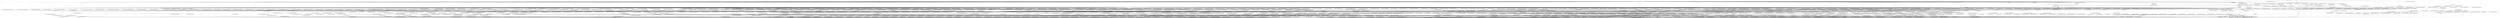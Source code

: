 digraph {
	compound = "true"
	newrank = "true"
	subgraph "root" {
		"[root] aws_appautoscaling_policy.scale_down (expand)" [label = "aws_appautoscaling_policy.scale_down", shape = "box"]
		"[root] aws_appautoscaling_policy.scale_up (expand)" [label = "aws_appautoscaling_policy.scale_up", shape = "box"]
		"[root] aws_appautoscaling_target.this (expand)" [label = "aws_appautoscaling_target.this", shape = "box"]
		"[root] aws_cloudfront_distribution.this (expand)" [label = "aws_cloudfront_distribution.this", shape = "box"]
		"[root] aws_cloudwatch_log_group.wordpress (expand)" [label = "aws_cloudwatch_log_group.wordpress", shape = "box"]
		"[root] aws_cloudwatch_metric_alarm.cpu_utilization_high (expand)" [label = "aws_cloudwatch_metric_alarm.cpu_utilization_high", shape = "box"]
		"[root] aws_cloudwatch_metric_alarm.cpu_utilization_low (expand)" [label = "aws_cloudwatch_metric_alarm.cpu_utilization_low", shape = "box"]
		"[root] aws_db_subnet_group.this (expand)" [label = "aws_db_subnet_group.this", shape = "box"]
		"[root] aws_ecs_cluster.this (expand)" [label = "aws_ecs_cluster.this", shape = "box"]
		"[root] aws_ecs_service.this (expand)" [label = "aws_ecs_service.this", shape = "box"]
		"[root] aws_ecs_task_definition.this (expand)" [label = "aws_ecs_task_definition.this", shape = "box"]
		"[root] aws_efs_file_system.this (expand)" [label = "aws_efs_file_system.this", shape = "box"]
		"[root] aws_efs_mount_target.this (expand)" [label = "aws_efs_mount_target.this", shape = "box"]
		"[root] aws_iam_policy.task_execution_policy (expand)" [label = "aws_iam_policy.task_execution_policy", shape = "box"]
		"[root] aws_iam_policy.task_policy (expand)" [label = "aws_iam_policy.task_policy", shape = "box"]
		"[root] aws_iam_role.task_execution_role (expand)" [label = "aws_iam_role.task_execution_role", shape = "box"]
		"[root] aws_iam_role.task_role (expand)" [label = "aws_iam_role.task_role", shape = "box"]
		"[root] aws_iam_role_policy_attachment.task_execution_policy_attach (expand)" [label = "aws_iam_role_policy_attachment.task_execution_policy_attach", shape = "box"]
		"[root] aws_iam_role_policy_attachment.task_policy_attach (expand)" [label = "aws_iam_role_policy_attachment.task_policy_attach", shape = "box"]
		"[root] aws_lb_listener_rule.wordpress (expand)" [label = "aws_lb_listener_rule.wordpress", shape = "box"]
		"[root] aws_lb_target_group.this (expand)" [label = "aws_lb_target_group.this", shape = "box"]
		"[root] aws_rds_cluster.this (expand)" [label = "aws_rds_cluster.this", shape = "box"]
		"[root] aws_route53_record.ipv4 (expand)" [label = "aws_route53_record.ipv4", shape = "box"]
		"[root] aws_route53_record.ipv6 (expand)" [label = "aws_route53_record.ipv6", shape = "box"]
		"[root] aws_route53_record.wordpress (expand)" [label = "aws_route53_record.wordpress", shape = "box"]
		"[root] aws_security_group.alb (expand)" [label = "aws_security_group.alb", shape = "box"]
		"[root] aws_security_group.db (expand)" [label = "aws_security_group.db", shape = "box"]
		"[root] aws_security_group.efs (expand)" [label = "aws_security_group.efs", shape = "box"]
		"[root] aws_security_group.wordpress (expand)" [label = "aws_security_group.wordpress", shape = "box"]
		"[root] aws_ssm_parameter.db_master_password (expand)" [label = "aws_ssm_parameter.db_master_password", shape = "box"]
		"[root] aws_ssm_parameter.db_master_user (expand)" [label = "aws_ssm_parameter.db_master_user", shape = "box"]
		"[root] data.aws_availability_zones.this (expand)" [label = "data.aws_availability_zones.this", shape = "box"]
		"[root] data.aws_caller_identity.current (expand)" [label = "data.aws_caller_identity.current", shape = "box"]
		"[root] data.aws_region.current (expand)" [label = "data.aws_region.current", shape = "box"]
		"[root] data.aws_route53_zone.this (expand)" [label = "data.aws_route53_zone.this", shape = "box"]
		"[root] module.acm.aws_acm_certificate.this (expand)" [label = "module.acm.aws_acm_certificate.this", shape = "box"]
		"[root] module.acm.aws_acm_certificate_validation.this (expand)" [label = "module.acm.aws_acm_certificate_validation.this", shape = "box"]
		"[root] module.acm.aws_route53_record.validation (expand)" [label = "module.acm.aws_route53_record.validation", shape = "box"]
		"[root] module.acm_alb.aws_acm_certificate.this (expand)" [label = "module.acm_alb.aws_acm_certificate.this", shape = "box"]
		"[root] module.acm_alb.aws_acm_certificate_validation.this (expand)" [label = "module.acm_alb.aws_acm_certificate_validation.this", shape = "box"]
		"[root] module.acm_alb.aws_route53_record.validation (expand)" [label = "module.acm_alb.aws_route53_record.validation", shape = "box"]
		"[root] module.alb.aws_lb.this (expand)" [label = "module.alb.aws_lb.this", shape = "box"]
		"[root] module.alb.aws_lb_listener.frontend_http_tcp (expand)" [label = "module.alb.aws_lb_listener.frontend_http_tcp", shape = "box"]
		"[root] module.alb.aws_lb_listener.frontend_https (expand)" [label = "module.alb.aws_lb_listener.frontend_https", shape = "box"]
		"[root] module.alb.aws_lb_listener_certificate.https_listener (expand)" [label = "module.alb.aws_lb_listener_certificate.https_listener", shape = "box"]
		"[root] module.alb.aws_lb_listener_rule.https_listener_rule (expand)" [label = "module.alb.aws_lb_listener_rule.https_listener_rule", shape = "box"]
		"[root] module.alb.aws_lb_target_group.main (expand)" [label = "module.alb.aws_lb_target_group.main", shape = "box"]
		"[root] module.alb.aws_lb_target_group_attachment.this (expand)" [label = "module.alb.aws_lb_target_group_attachment.this", shape = "box"]
		"[root] module.vpc.aws_cloudwatch_log_group.flow_log (expand)" [label = "module.vpc.aws_cloudwatch_log_group.flow_log", shape = "box"]
		"[root] module.vpc.aws_customer_gateway.this (expand)" [label = "module.vpc.aws_customer_gateway.this", shape = "box"]
		"[root] module.vpc.aws_db_subnet_group.database (expand)" [label = "module.vpc.aws_db_subnet_group.database", shape = "box"]
		"[root] module.vpc.aws_default_network_acl.this (expand)" [label = "module.vpc.aws_default_network_acl.this", shape = "box"]
		"[root] module.vpc.aws_default_route_table.default (expand)" [label = "module.vpc.aws_default_route_table.default", shape = "box"]
		"[root] module.vpc.aws_default_security_group.this (expand)" [label = "module.vpc.aws_default_security_group.this", shape = "box"]
		"[root] module.vpc.aws_default_vpc.this (expand)" [label = "module.vpc.aws_default_vpc.this", shape = "box"]
		"[root] module.vpc.aws_egress_only_internet_gateway.this (expand)" [label = "module.vpc.aws_egress_only_internet_gateway.this", shape = "box"]
		"[root] module.vpc.aws_eip.nat (expand)" [label = "module.vpc.aws_eip.nat", shape = "box"]
		"[root] module.vpc.aws_elasticache_subnet_group.elasticache (expand)" [label = "module.vpc.aws_elasticache_subnet_group.elasticache", shape = "box"]
		"[root] module.vpc.aws_flow_log.this (expand)" [label = "module.vpc.aws_flow_log.this", shape = "box"]
		"[root] module.vpc.aws_iam_policy.vpc_flow_log_cloudwatch (expand)" [label = "module.vpc.aws_iam_policy.vpc_flow_log_cloudwatch", shape = "box"]
		"[root] module.vpc.aws_iam_role.vpc_flow_log_cloudwatch (expand)" [label = "module.vpc.aws_iam_role.vpc_flow_log_cloudwatch", shape = "box"]
		"[root] module.vpc.aws_iam_role_policy_attachment.vpc_flow_log_cloudwatch (expand)" [label = "module.vpc.aws_iam_role_policy_attachment.vpc_flow_log_cloudwatch", shape = "box"]
		"[root] module.vpc.aws_internet_gateway.this (expand)" [label = "module.vpc.aws_internet_gateway.this", shape = "box"]
		"[root] module.vpc.aws_nat_gateway.this (expand)" [label = "module.vpc.aws_nat_gateway.this", shape = "box"]
		"[root] module.vpc.aws_network_acl.database (expand)" [label = "module.vpc.aws_network_acl.database", shape = "box"]
		"[root] module.vpc.aws_network_acl.elasticache (expand)" [label = "module.vpc.aws_network_acl.elasticache", shape = "box"]
		"[root] module.vpc.aws_network_acl.intra (expand)" [label = "module.vpc.aws_network_acl.intra", shape = "box"]
		"[root] module.vpc.aws_network_acl.outpost (expand)" [label = "module.vpc.aws_network_acl.outpost", shape = "box"]
		"[root] module.vpc.aws_network_acl.private (expand)" [label = "module.vpc.aws_network_acl.private", shape = "box"]
		"[root] module.vpc.aws_network_acl.public (expand)" [label = "module.vpc.aws_network_acl.public", shape = "box"]
		"[root] module.vpc.aws_network_acl.redshift (expand)" [label = "module.vpc.aws_network_acl.redshift", shape = "box"]
		"[root] module.vpc.aws_network_acl_rule.database_inbound (expand)" [label = "module.vpc.aws_network_acl_rule.database_inbound", shape = "box"]
		"[root] module.vpc.aws_network_acl_rule.database_outbound (expand)" [label = "module.vpc.aws_network_acl_rule.database_outbound", shape = "box"]
		"[root] module.vpc.aws_network_acl_rule.elasticache_inbound (expand)" [label = "module.vpc.aws_network_acl_rule.elasticache_inbound", shape = "box"]
		"[root] module.vpc.aws_network_acl_rule.elasticache_outbound (expand)" [label = "module.vpc.aws_network_acl_rule.elasticache_outbound", shape = "box"]
		"[root] module.vpc.aws_network_acl_rule.intra_inbound (expand)" [label = "module.vpc.aws_network_acl_rule.intra_inbound", shape = "box"]
		"[root] module.vpc.aws_network_acl_rule.intra_outbound (expand)" [label = "module.vpc.aws_network_acl_rule.intra_outbound", shape = "box"]
		"[root] module.vpc.aws_network_acl_rule.outpost_inbound (expand)" [label = "module.vpc.aws_network_acl_rule.outpost_inbound", shape = "box"]
		"[root] module.vpc.aws_network_acl_rule.outpost_outbound (expand)" [label = "module.vpc.aws_network_acl_rule.outpost_outbound", shape = "box"]
		"[root] module.vpc.aws_network_acl_rule.private_inbound (expand)" [label = "module.vpc.aws_network_acl_rule.private_inbound", shape = "box"]
		"[root] module.vpc.aws_network_acl_rule.private_outbound (expand)" [label = "module.vpc.aws_network_acl_rule.private_outbound", shape = "box"]
		"[root] module.vpc.aws_network_acl_rule.public_inbound (expand)" [label = "module.vpc.aws_network_acl_rule.public_inbound", shape = "box"]
		"[root] module.vpc.aws_network_acl_rule.public_outbound (expand)" [label = "module.vpc.aws_network_acl_rule.public_outbound", shape = "box"]
		"[root] module.vpc.aws_network_acl_rule.redshift_inbound (expand)" [label = "module.vpc.aws_network_acl_rule.redshift_inbound", shape = "box"]
		"[root] module.vpc.aws_network_acl_rule.redshift_outbound (expand)" [label = "module.vpc.aws_network_acl_rule.redshift_outbound", shape = "box"]
		"[root] module.vpc.aws_redshift_subnet_group.redshift (expand)" [label = "module.vpc.aws_redshift_subnet_group.redshift", shape = "box"]
		"[root] module.vpc.aws_route.database_internet_gateway (expand)" [label = "module.vpc.aws_route.database_internet_gateway", shape = "box"]
		"[root] module.vpc.aws_route.database_ipv6_egress (expand)" [label = "module.vpc.aws_route.database_ipv6_egress", shape = "box"]
		"[root] module.vpc.aws_route.database_nat_gateway (expand)" [label = "module.vpc.aws_route.database_nat_gateway", shape = "box"]
		"[root] module.vpc.aws_route.private_ipv6_egress (expand)" [label = "module.vpc.aws_route.private_ipv6_egress", shape = "box"]
		"[root] module.vpc.aws_route.private_nat_gateway (expand)" [label = "module.vpc.aws_route.private_nat_gateway", shape = "box"]
		"[root] module.vpc.aws_route.public_internet_gateway (expand)" [label = "module.vpc.aws_route.public_internet_gateway", shape = "box"]
		"[root] module.vpc.aws_route.public_internet_gateway_ipv6 (expand)" [label = "module.vpc.aws_route.public_internet_gateway_ipv6", shape = "box"]
		"[root] module.vpc.aws_route_table.database (expand)" [label = "module.vpc.aws_route_table.database", shape = "box"]
		"[root] module.vpc.aws_route_table.elasticache (expand)" [label = "module.vpc.aws_route_table.elasticache", shape = "box"]
		"[root] module.vpc.aws_route_table.intra (expand)" [label = "module.vpc.aws_route_table.intra", shape = "box"]
		"[root] module.vpc.aws_route_table.private (expand)" [label = "module.vpc.aws_route_table.private", shape = "box"]
		"[root] module.vpc.aws_route_table.public (expand)" [label = "module.vpc.aws_route_table.public", shape = "box"]
		"[root] module.vpc.aws_route_table.redshift (expand)" [label = "module.vpc.aws_route_table.redshift", shape = "box"]
		"[root] module.vpc.aws_route_table_association.database (expand)" [label = "module.vpc.aws_route_table_association.database", shape = "box"]
		"[root] module.vpc.aws_route_table_association.elasticache (expand)" [label = "module.vpc.aws_route_table_association.elasticache", shape = "box"]
		"[root] module.vpc.aws_route_table_association.intra (expand)" [label = "module.vpc.aws_route_table_association.intra", shape = "box"]
		"[root] module.vpc.aws_route_table_association.outpost (expand)" [label = "module.vpc.aws_route_table_association.outpost", shape = "box"]
		"[root] module.vpc.aws_route_table_association.private (expand)" [label = "module.vpc.aws_route_table_association.private", shape = "box"]
		"[root] module.vpc.aws_route_table_association.public (expand)" [label = "module.vpc.aws_route_table_association.public", shape = "box"]
		"[root] module.vpc.aws_route_table_association.redshift (expand)" [label = "module.vpc.aws_route_table_association.redshift", shape = "box"]
		"[root] module.vpc.aws_route_table_association.redshift_public (expand)" [label = "module.vpc.aws_route_table_association.redshift_public", shape = "box"]
		"[root] module.vpc.aws_subnet.database (expand)" [label = "module.vpc.aws_subnet.database", shape = "box"]
		"[root] module.vpc.aws_subnet.elasticache (expand)" [label = "module.vpc.aws_subnet.elasticache", shape = "box"]
		"[root] module.vpc.aws_subnet.intra (expand)" [label = "module.vpc.aws_subnet.intra", shape = "box"]
		"[root] module.vpc.aws_subnet.outpost (expand)" [label = "module.vpc.aws_subnet.outpost", shape = "box"]
		"[root] module.vpc.aws_subnet.private (expand)" [label = "module.vpc.aws_subnet.private", shape = "box"]
		"[root] module.vpc.aws_subnet.public (expand)" [label = "module.vpc.aws_subnet.public", shape = "box"]
		"[root] module.vpc.aws_subnet.redshift (expand)" [label = "module.vpc.aws_subnet.redshift", shape = "box"]
		"[root] module.vpc.aws_vpc.this (expand)" [label = "module.vpc.aws_vpc.this", shape = "box"]
		"[root] module.vpc.aws_vpc_dhcp_options.this (expand)" [label = "module.vpc.aws_vpc_dhcp_options.this", shape = "box"]
		"[root] module.vpc.aws_vpc_dhcp_options_association.this (expand)" [label = "module.vpc.aws_vpc_dhcp_options_association.this", shape = "box"]
		"[root] module.vpc.aws_vpc_endpoint.access_analyzer (expand)" [label = "module.vpc.aws_vpc_endpoint.access_analyzer", shape = "box"]
		"[root] module.vpc.aws_vpc_endpoint.acm_pca (expand)" [label = "module.vpc.aws_vpc_endpoint.acm_pca", shape = "box"]
		"[root] module.vpc.aws_vpc_endpoint.apigw (expand)" [label = "module.vpc.aws_vpc_endpoint.apigw", shape = "box"]
		"[root] module.vpc.aws_vpc_endpoint.appmesh_envoy_management (expand)" [label = "module.vpc.aws_vpc_endpoint.appmesh_envoy_management", shape = "box"]
		"[root] module.vpc.aws_vpc_endpoint.appstream_api (expand)" [label = "module.vpc.aws_vpc_endpoint.appstream_api", shape = "box"]
		"[root] module.vpc.aws_vpc_endpoint.appstream_streaming (expand)" [label = "module.vpc.aws_vpc_endpoint.appstream_streaming", shape = "box"]
		"[root] module.vpc.aws_vpc_endpoint.athena (expand)" [label = "module.vpc.aws_vpc_endpoint.athena", shape = "box"]
		"[root] module.vpc.aws_vpc_endpoint.auto_scaling_plans (expand)" [label = "module.vpc.aws_vpc_endpoint.auto_scaling_plans", shape = "box"]
		"[root] module.vpc.aws_vpc_endpoint.cloud_directory (expand)" [label = "module.vpc.aws_vpc_endpoint.cloud_directory", shape = "box"]
		"[root] module.vpc.aws_vpc_endpoint.cloudformation (expand)" [label = "module.vpc.aws_vpc_endpoint.cloudformation", shape = "box"]
		"[root] module.vpc.aws_vpc_endpoint.cloudtrail (expand)" [label = "module.vpc.aws_vpc_endpoint.cloudtrail", shape = "box"]
		"[root] module.vpc.aws_vpc_endpoint.codeartifact_api (expand)" [label = "module.vpc.aws_vpc_endpoint.codeartifact_api", shape = "box"]
		"[root] module.vpc.aws_vpc_endpoint.codeartifact_repositories (expand)" [label = "module.vpc.aws_vpc_endpoint.codeartifact_repositories", shape = "box"]
		"[root] module.vpc.aws_vpc_endpoint.codebuild (expand)" [label = "module.vpc.aws_vpc_endpoint.codebuild", shape = "box"]
		"[root] module.vpc.aws_vpc_endpoint.codecommit (expand)" [label = "module.vpc.aws_vpc_endpoint.codecommit", shape = "box"]
		"[root] module.vpc.aws_vpc_endpoint.codedeploy (expand)" [label = "module.vpc.aws_vpc_endpoint.codedeploy", shape = "box"]
		"[root] module.vpc.aws_vpc_endpoint.codedeploy_commands_secure (expand)" [label = "module.vpc.aws_vpc_endpoint.codedeploy_commands_secure", shape = "box"]
		"[root] module.vpc.aws_vpc_endpoint.codepipeline (expand)" [label = "module.vpc.aws_vpc_endpoint.codepipeline", shape = "box"]
		"[root] module.vpc.aws_vpc_endpoint.config (expand)" [label = "module.vpc.aws_vpc_endpoint.config", shape = "box"]
		"[root] module.vpc.aws_vpc_endpoint.datasync (expand)" [label = "module.vpc.aws_vpc_endpoint.datasync", shape = "box"]
		"[root] module.vpc.aws_vpc_endpoint.dms (expand)" [label = "module.vpc.aws_vpc_endpoint.dms", shape = "box"]
		"[root] module.vpc.aws_vpc_endpoint.dynamodb (expand)" [label = "module.vpc.aws_vpc_endpoint.dynamodb", shape = "box"]
		"[root] module.vpc.aws_vpc_endpoint.ebs (expand)" [label = "module.vpc.aws_vpc_endpoint.ebs", shape = "box"]
		"[root] module.vpc.aws_vpc_endpoint.ec2 (expand)" [label = "module.vpc.aws_vpc_endpoint.ec2", shape = "box"]
		"[root] module.vpc.aws_vpc_endpoint.ec2_autoscaling (expand)" [label = "module.vpc.aws_vpc_endpoint.ec2_autoscaling", shape = "box"]
		"[root] module.vpc.aws_vpc_endpoint.ec2messages (expand)" [label = "module.vpc.aws_vpc_endpoint.ec2messages", shape = "box"]
		"[root] module.vpc.aws_vpc_endpoint.ecr_api (expand)" [label = "module.vpc.aws_vpc_endpoint.ecr_api", shape = "box"]
		"[root] module.vpc.aws_vpc_endpoint.ecr_dkr (expand)" [label = "module.vpc.aws_vpc_endpoint.ecr_dkr", shape = "box"]
		"[root] module.vpc.aws_vpc_endpoint.ecs (expand)" [label = "module.vpc.aws_vpc_endpoint.ecs", shape = "box"]
		"[root] module.vpc.aws_vpc_endpoint.ecs_agent (expand)" [label = "module.vpc.aws_vpc_endpoint.ecs_agent", shape = "box"]
		"[root] module.vpc.aws_vpc_endpoint.ecs_telemetry (expand)" [label = "module.vpc.aws_vpc_endpoint.ecs_telemetry", shape = "box"]
		"[root] module.vpc.aws_vpc_endpoint.efs (expand)" [label = "module.vpc.aws_vpc_endpoint.efs", shape = "box"]
		"[root] module.vpc.aws_vpc_endpoint.elastic_inference_runtime (expand)" [label = "module.vpc.aws_vpc_endpoint.elastic_inference_runtime", shape = "box"]
		"[root] module.vpc.aws_vpc_endpoint.elasticbeanstalk (expand)" [label = "module.vpc.aws_vpc_endpoint.elasticbeanstalk", shape = "box"]
		"[root] module.vpc.aws_vpc_endpoint.elasticbeanstalk_health (expand)" [label = "module.vpc.aws_vpc_endpoint.elasticbeanstalk_health", shape = "box"]
		"[root] module.vpc.aws_vpc_endpoint.elasticloadbalancing (expand)" [label = "module.vpc.aws_vpc_endpoint.elasticloadbalancing", shape = "box"]
		"[root] module.vpc.aws_vpc_endpoint.emr (expand)" [label = "module.vpc.aws_vpc_endpoint.emr", shape = "box"]
		"[root] module.vpc.aws_vpc_endpoint.events (expand)" [label = "module.vpc.aws_vpc_endpoint.events", shape = "box"]
		"[root] module.vpc.aws_vpc_endpoint.git_codecommit (expand)" [label = "module.vpc.aws_vpc_endpoint.git_codecommit", shape = "box"]
		"[root] module.vpc.aws_vpc_endpoint.glue (expand)" [label = "module.vpc.aws_vpc_endpoint.glue", shape = "box"]
		"[root] module.vpc.aws_vpc_endpoint.kinesis_firehose (expand)" [label = "module.vpc.aws_vpc_endpoint.kinesis_firehose", shape = "box"]
		"[root] module.vpc.aws_vpc_endpoint.kinesis_streams (expand)" [label = "module.vpc.aws_vpc_endpoint.kinesis_streams", shape = "box"]
		"[root] module.vpc.aws_vpc_endpoint.kms (expand)" [label = "module.vpc.aws_vpc_endpoint.kms", shape = "box"]
		"[root] module.vpc.aws_vpc_endpoint.lambda (expand)" [label = "module.vpc.aws_vpc_endpoint.lambda", shape = "box"]
		"[root] module.vpc.aws_vpc_endpoint.logs (expand)" [label = "module.vpc.aws_vpc_endpoint.logs", shape = "box"]
		"[root] module.vpc.aws_vpc_endpoint.monitoring (expand)" [label = "module.vpc.aws_vpc_endpoint.monitoring", shape = "box"]
		"[root] module.vpc.aws_vpc_endpoint.qldb_session (expand)" [label = "module.vpc.aws_vpc_endpoint.qldb_session", shape = "box"]
		"[root] module.vpc.aws_vpc_endpoint.rds (expand)" [label = "module.vpc.aws_vpc_endpoint.rds", shape = "box"]
		"[root] module.vpc.aws_vpc_endpoint.rekognition (expand)" [label = "module.vpc.aws_vpc_endpoint.rekognition", shape = "box"]
		"[root] module.vpc.aws_vpc_endpoint.s3 (expand)" [label = "module.vpc.aws_vpc_endpoint.s3", shape = "box"]
		"[root] module.vpc.aws_vpc_endpoint.sagemaker_api (expand)" [label = "module.vpc.aws_vpc_endpoint.sagemaker_api", shape = "box"]
		"[root] module.vpc.aws_vpc_endpoint.sagemaker_notebook (expand)" [label = "module.vpc.aws_vpc_endpoint.sagemaker_notebook", shape = "box"]
		"[root] module.vpc.aws_vpc_endpoint.sagemaker_runtime (expand)" [label = "module.vpc.aws_vpc_endpoint.sagemaker_runtime", shape = "box"]
		"[root] module.vpc.aws_vpc_endpoint.secretsmanager (expand)" [label = "module.vpc.aws_vpc_endpoint.secretsmanager", shape = "box"]
		"[root] module.vpc.aws_vpc_endpoint.servicecatalog (expand)" [label = "module.vpc.aws_vpc_endpoint.servicecatalog", shape = "box"]
		"[root] module.vpc.aws_vpc_endpoint.ses (expand)" [label = "module.vpc.aws_vpc_endpoint.ses", shape = "box"]
		"[root] module.vpc.aws_vpc_endpoint.sms (expand)" [label = "module.vpc.aws_vpc_endpoint.sms", shape = "box"]
		"[root] module.vpc.aws_vpc_endpoint.sns (expand)" [label = "module.vpc.aws_vpc_endpoint.sns", shape = "box"]
		"[root] module.vpc.aws_vpc_endpoint.sqs (expand)" [label = "module.vpc.aws_vpc_endpoint.sqs", shape = "box"]
		"[root] module.vpc.aws_vpc_endpoint.ssm (expand)" [label = "module.vpc.aws_vpc_endpoint.ssm", shape = "box"]
		"[root] module.vpc.aws_vpc_endpoint.ssmmessages (expand)" [label = "module.vpc.aws_vpc_endpoint.ssmmessages", shape = "box"]
		"[root] module.vpc.aws_vpc_endpoint.states (expand)" [label = "module.vpc.aws_vpc_endpoint.states", shape = "box"]
		"[root] module.vpc.aws_vpc_endpoint.storagegateway (expand)" [label = "module.vpc.aws_vpc_endpoint.storagegateway", shape = "box"]
		"[root] module.vpc.aws_vpc_endpoint.sts (expand)" [label = "module.vpc.aws_vpc_endpoint.sts", shape = "box"]
		"[root] module.vpc.aws_vpc_endpoint.textract (expand)" [label = "module.vpc.aws_vpc_endpoint.textract", shape = "box"]
		"[root] module.vpc.aws_vpc_endpoint.transfer (expand)" [label = "module.vpc.aws_vpc_endpoint.transfer", shape = "box"]
		"[root] module.vpc.aws_vpc_endpoint.transferserver (expand)" [label = "module.vpc.aws_vpc_endpoint.transferserver", shape = "box"]
		"[root] module.vpc.aws_vpc_endpoint.workspaces (expand)" [label = "module.vpc.aws_vpc_endpoint.workspaces", shape = "box"]
		"[root] module.vpc.aws_vpc_endpoint_route_table_association.intra_dynamodb (expand)" [label = "module.vpc.aws_vpc_endpoint_route_table_association.intra_dynamodb", shape = "box"]
		"[root] module.vpc.aws_vpc_endpoint_route_table_association.intra_s3 (expand)" [label = "module.vpc.aws_vpc_endpoint_route_table_association.intra_s3", shape = "box"]
		"[root] module.vpc.aws_vpc_endpoint_route_table_association.private_dynamodb (expand)" [label = "module.vpc.aws_vpc_endpoint_route_table_association.private_dynamodb", shape = "box"]
		"[root] module.vpc.aws_vpc_endpoint_route_table_association.private_s3 (expand)" [label = "module.vpc.aws_vpc_endpoint_route_table_association.private_s3", shape = "box"]
		"[root] module.vpc.aws_vpc_endpoint_route_table_association.public_dynamodb (expand)" [label = "module.vpc.aws_vpc_endpoint_route_table_association.public_dynamodb", shape = "box"]
		"[root] module.vpc.aws_vpc_endpoint_route_table_association.public_s3 (expand)" [label = "module.vpc.aws_vpc_endpoint_route_table_association.public_s3", shape = "box"]
		"[root] module.vpc.aws_vpc_ipv4_cidr_block_association.this (expand)" [label = "module.vpc.aws_vpc_ipv4_cidr_block_association.this", shape = "box"]
		"[root] module.vpc.aws_vpn_gateway.this (expand)" [label = "module.vpc.aws_vpn_gateway.this", shape = "box"]
		"[root] module.vpc.aws_vpn_gateway_attachment.this (expand)" [label = "module.vpc.aws_vpn_gateway_attachment.this", shape = "box"]
		"[root] module.vpc.aws_vpn_gateway_route_propagation.intra (expand)" [label = "module.vpc.aws_vpn_gateway_route_propagation.intra", shape = "box"]
		"[root] module.vpc.aws_vpn_gateway_route_propagation.private (expand)" [label = "module.vpc.aws_vpn_gateway_route_propagation.private", shape = "box"]
		"[root] module.vpc.aws_vpn_gateway_route_propagation.public (expand)" [label = "module.vpc.aws_vpn_gateway_route_propagation.public", shape = "box"]
		"[root] module.vpc.data.aws_iam_policy_document.flow_log_cloudwatch_assume_role (expand)" [label = "module.vpc.data.aws_iam_policy_document.flow_log_cloudwatch_assume_role", shape = "box"]
		"[root] module.vpc.data.aws_iam_policy_document.vpc_flow_log_cloudwatch (expand)" [label = "module.vpc.data.aws_iam_policy_document.vpc_flow_log_cloudwatch", shape = "box"]
		"[root] module.vpc.data.aws_vpc_endpoint_service.access_analyzer (expand)" [label = "module.vpc.data.aws_vpc_endpoint_service.access_analyzer", shape = "box"]
		"[root] module.vpc.data.aws_vpc_endpoint_service.acm_pca (expand)" [label = "module.vpc.data.aws_vpc_endpoint_service.acm_pca", shape = "box"]
		"[root] module.vpc.data.aws_vpc_endpoint_service.apigw (expand)" [label = "module.vpc.data.aws_vpc_endpoint_service.apigw", shape = "box"]
		"[root] module.vpc.data.aws_vpc_endpoint_service.appmesh_envoy_management (expand)" [label = "module.vpc.data.aws_vpc_endpoint_service.appmesh_envoy_management", shape = "box"]
		"[root] module.vpc.data.aws_vpc_endpoint_service.appstream_api (expand)" [label = "module.vpc.data.aws_vpc_endpoint_service.appstream_api", shape = "box"]
		"[root] module.vpc.data.aws_vpc_endpoint_service.appstream_streaming (expand)" [label = "module.vpc.data.aws_vpc_endpoint_service.appstream_streaming", shape = "box"]
		"[root] module.vpc.data.aws_vpc_endpoint_service.athena (expand)" [label = "module.vpc.data.aws_vpc_endpoint_service.athena", shape = "box"]
		"[root] module.vpc.data.aws_vpc_endpoint_service.auto_scaling_plans (expand)" [label = "module.vpc.data.aws_vpc_endpoint_service.auto_scaling_plans", shape = "box"]
		"[root] module.vpc.data.aws_vpc_endpoint_service.cloud_directory (expand)" [label = "module.vpc.data.aws_vpc_endpoint_service.cloud_directory", shape = "box"]
		"[root] module.vpc.data.aws_vpc_endpoint_service.cloudformation (expand)" [label = "module.vpc.data.aws_vpc_endpoint_service.cloudformation", shape = "box"]
		"[root] module.vpc.data.aws_vpc_endpoint_service.cloudtrail (expand)" [label = "module.vpc.data.aws_vpc_endpoint_service.cloudtrail", shape = "box"]
		"[root] module.vpc.data.aws_vpc_endpoint_service.codeartifact_api (expand)" [label = "module.vpc.data.aws_vpc_endpoint_service.codeartifact_api", shape = "box"]
		"[root] module.vpc.data.aws_vpc_endpoint_service.codeartifact_repositories (expand)" [label = "module.vpc.data.aws_vpc_endpoint_service.codeartifact_repositories", shape = "box"]
		"[root] module.vpc.data.aws_vpc_endpoint_service.codebuild (expand)" [label = "module.vpc.data.aws_vpc_endpoint_service.codebuild", shape = "box"]
		"[root] module.vpc.data.aws_vpc_endpoint_service.codecommit (expand)" [label = "module.vpc.data.aws_vpc_endpoint_service.codecommit", shape = "box"]
		"[root] module.vpc.data.aws_vpc_endpoint_service.codedeploy (expand)" [label = "module.vpc.data.aws_vpc_endpoint_service.codedeploy", shape = "box"]
		"[root] module.vpc.data.aws_vpc_endpoint_service.codedeploy_commands_secure (expand)" [label = "module.vpc.data.aws_vpc_endpoint_service.codedeploy_commands_secure", shape = "box"]
		"[root] module.vpc.data.aws_vpc_endpoint_service.codepipeline (expand)" [label = "module.vpc.data.aws_vpc_endpoint_service.codepipeline", shape = "box"]
		"[root] module.vpc.data.aws_vpc_endpoint_service.config (expand)" [label = "module.vpc.data.aws_vpc_endpoint_service.config", shape = "box"]
		"[root] module.vpc.data.aws_vpc_endpoint_service.datasync (expand)" [label = "module.vpc.data.aws_vpc_endpoint_service.datasync", shape = "box"]
		"[root] module.vpc.data.aws_vpc_endpoint_service.dms (expand)" [label = "module.vpc.data.aws_vpc_endpoint_service.dms", shape = "box"]
		"[root] module.vpc.data.aws_vpc_endpoint_service.dynamodb (expand)" [label = "module.vpc.data.aws_vpc_endpoint_service.dynamodb", shape = "box"]
		"[root] module.vpc.data.aws_vpc_endpoint_service.ebs (expand)" [label = "module.vpc.data.aws_vpc_endpoint_service.ebs", shape = "box"]
		"[root] module.vpc.data.aws_vpc_endpoint_service.ec2 (expand)" [label = "module.vpc.data.aws_vpc_endpoint_service.ec2", shape = "box"]
		"[root] module.vpc.data.aws_vpc_endpoint_service.ec2_autoscaling (expand)" [label = "module.vpc.data.aws_vpc_endpoint_service.ec2_autoscaling", shape = "box"]
		"[root] module.vpc.data.aws_vpc_endpoint_service.ec2messages (expand)" [label = "module.vpc.data.aws_vpc_endpoint_service.ec2messages", shape = "box"]
		"[root] module.vpc.data.aws_vpc_endpoint_service.ecr_api (expand)" [label = "module.vpc.data.aws_vpc_endpoint_service.ecr_api", shape = "box"]
		"[root] module.vpc.data.aws_vpc_endpoint_service.ecr_dkr (expand)" [label = "module.vpc.data.aws_vpc_endpoint_service.ecr_dkr", shape = "box"]
		"[root] module.vpc.data.aws_vpc_endpoint_service.ecs (expand)" [label = "module.vpc.data.aws_vpc_endpoint_service.ecs", shape = "box"]
		"[root] module.vpc.data.aws_vpc_endpoint_service.ecs_agent (expand)" [label = "module.vpc.data.aws_vpc_endpoint_service.ecs_agent", shape = "box"]
		"[root] module.vpc.data.aws_vpc_endpoint_service.ecs_telemetry (expand)" [label = "module.vpc.data.aws_vpc_endpoint_service.ecs_telemetry", shape = "box"]
		"[root] module.vpc.data.aws_vpc_endpoint_service.efs (expand)" [label = "module.vpc.data.aws_vpc_endpoint_service.efs", shape = "box"]
		"[root] module.vpc.data.aws_vpc_endpoint_service.elastic_inference_runtime (expand)" [label = "module.vpc.data.aws_vpc_endpoint_service.elastic_inference_runtime", shape = "box"]
		"[root] module.vpc.data.aws_vpc_endpoint_service.elasticbeanstalk (expand)" [label = "module.vpc.data.aws_vpc_endpoint_service.elasticbeanstalk", shape = "box"]
		"[root] module.vpc.data.aws_vpc_endpoint_service.elasticbeanstalk_health (expand)" [label = "module.vpc.data.aws_vpc_endpoint_service.elasticbeanstalk_health", shape = "box"]
		"[root] module.vpc.data.aws_vpc_endpoint_service.elasticloadbalancing (expand)" [label = "module.vpc.data.aws_vpc_endpoint_service.elasticloadbalancing", shape = "box"]
		"[root] module.vpc.data.aws_vpc_endpoint_service.emr (expand)" [label = "module.vpc.data.aws_vpc_endpoint_service.emr", shape = "box"]
		"[root] module.vpc.data.aws_vpc_endpoint_service.events (expand)" [label = "module.vpc.data.aws_vpc_endpoint_service.events", shape = "box"]
		"[root] module.vpc.data.aws_vpc_endpoint_service.git_codecommit (expand)" [label = "module.vpc.data.aws_vpc_endpoint_service.git_codecommit", shape = "box"]
		"[root] module.vpc.data.aws_vpc_endpoint_service.glue (expand)" [label = "module.vpc.data.aws_vpc_endpoint_service.glue", shape = "box"]
		"[root] module.vpc.data.aws_vpc_endpoint_service.kinesis_firehose (expand)" [label = "module.vpc.data.aws_vpc_endpoint_service.kinesis_firehose", shape = "box"]
		"[root] module.vpc.data.aws_vpc_endpoint_service.kinesis_streams (expand)" [label = "module.vpc.data.aws_vpc_endpoint_service.kinesis_streams", shape = "box"]
		"[root] module.vpc.data.aws_vpc_endpoint_service.kms (expand)" [label = "module.vpc.data.aws_vpc_endpoint_service.kms", shape = "box"]
		"[root] module.vpc.data.aws_vpc_endpoint_service.lambda (expand)" [label = "module.vpc.data.aws_vpc_endpoint_service.lambda", shape = "box"]
		"[root] module.vpc.data.aws_vpc_endpoint_service.logs (expand)" [label = "module.vpc.data.aws_vpc_endpoint_service.logs", shape = "box"]
		"[root] module.vpc.data.aws_vpc_endpoint_service.monitoring (expand)" [label = "module.vpc.data.aws_vpc_endpoint_service.monitoring", shape = "box"]
		"[root] module.vpc.data.aws_vpc_endpoint_service.qldb_session (expand)" [label = "module.vpc.data.aws_vpc_endpoint_service.qldb_session", shape = "box"]
		"[root] module.vpc.data.aws_vpc_endpoint_service.rds (expand)" [label = "module.vpc.data.aws_vpc_endpoint_service.rds", shape = "box"]
		"[root] module.vpc.data.aws_vpc_endpoint_service.rekognition (expand)" [label = "module.vpc.data.aws_vpc_endpoint_service.rekognition", shape = "box"]
		"[root] module.vpc.data.aws_vpc_endpoint_service.s3 (expand)" [label = "module.vpc.data.aws_vpc_endpoint_service.s3", shape = "box"]
		"[root] module.vpc.data.aws_vpc_endpoint_service.sagemaker_api (expand)" [label = "module.vpc.data.aws_vpc_endpoint_service.sagemaker_api", shape = "box"]
		"[root] module.vpc.data.aws_vpc_endpoint_service.sagemaker_notebook (expand)" [label = "module.vpc.data.aws_vpc_endpoint_service.sagemaker_notebook", shape = "box"]
		"[root] module.vpc.data.aws_vpc_endpoint_service.sagemaker_runtime (expand)" [label = "module.vpc.data.aws_vpc_endpoint_service.sagemaker_runtime", shape = "box"]
		"[root] module.vpc.data.aws_vpc_endpoint_service.secretsmanager (expand)" [label = "module.vpc.data.aws_vpc_endpoint_service.secretsmanager", shape = "box"]
		"[root] module.vpc.data.aws_vpc_endpoint_service.servicecatalog (expand)" [label = "module.vpc.data.aws_vpc_endpoint_service.servicecatalog", shape = "box"]
		"[root] module.vpc.data.aws_vpc_endpoint_service.ses (expand)" [label = "module.vpc.data.aws_vpc_endpoint_service.ses", shape = "box"]
		"[root] module.vpc.data.aws_vpc_endpoint_service.sms (expand)" [label = "module.vpc.data.aws_vpc_endpoint_service.sms", shape = "box"]
		"[root] module.vpc.data.aws_vpc_endpoint_service.sns (expand)" [label = "module.vpc.data.aws_vpc_endpoint_service.sns", shape = "box"]
		"[root] module.vpc.data.aws_vpc_endpoint_service.sqs (expand)" [label = "module.vpc.data.aws_vpc_endpoint_service.sqs", shape = "box"]
		"[root] module.vpc.data.aws_vpc_endpoint_service.ssm (expand)" [label = "module.vpc.data.aws_vpc_endpoint_service.ssm", shape = "box"]
		"[root] module.vpc.data.aws_vpc_endpoint_service.ssmmessages (expand)" [label = "module.vpc.data.aws_vpc_endpoint_service.ssmmessages", shape = "box"]
		"[root] module.vpc.data.aws_vpc_endpoint_service.states (expand)" [label = "module.vpc.data.aws_vpc_endpoint_service.states", shape = "box"]
		"[root] module.vpc.data.aws_vpc_endpoint_service.storagegateway (expand)" [label = "module.vpc.data.aws_vpc_endpoint_service.storagegateway", shape = "box"]
		"[root] module.vpc.data.aws_vpc_endpoint_service.sts (expand)" [label = "module.vpc.data.aws_vpc_endpoint_service.sts", shape = "box"]
		"[root] module.vpc.data.aws_vpc_endpoint_service.textract (expand)" [label = "module.vpc.data.aws_vpc_endpoint_service.textract", shape = "box"]
		"[root] module.vpc.data.aws_vpc_endpoint_service.transfer (expand)" [label = "module.vpc.data.aws_vpc_endpoint_service.transfer", shape = "box"]
		"[root] module.vpc.data.aws_vpc_endpoint_service.transferserver (expand)" [label = "module.vpc.data.aws_vpc_endpoint_service.transferserver", shape = "box"]
		"[root] module.vpc.data.aws_vpc_endpoint_service.workspaces (expand)" [label = "module.vpc.data.aws_vpc_endpoint_service.workspaces", shape = "box"]
		"[root] provider[\"registry.terraform.io/hashicorp/aws\"]" [label = "provider[\"registry.terraform.io/hashicorp/aws\"]", shape = "diamond"]
		"[root] provider[\"registry.terraform.io/hashicorp/aws\"].us_east_1" [label = "provider[\"registry.terraform.io/hashicorp/aws\"].us_east_1", shape = "diamond"]
		"[root] provider[\"registry.terraform.io/hashicorp/random\"]" [label = "provider[\"registry.terraform.io/hashicorp/random\"]", shape = "diamond"]
		"[root] random_string.snapshot_suffix (expand)" [label = "random_string.snapshot_suffix", shape = "box"]
		"[root] var.cf_price_class" [label = "var.cf_price_class", shape = "note"]
		"[root] var.db_auto_pause" [label = "var.db_auto_pause", shape = "note"]
		"[root] var.db_backup_retention_days" [label = "var.db_backup_retention_days", shape = "note"]
		"[root] var.db_backup_window" [label = "var.db_backup_window", shape = "note"]
		"[root] var.db_engine_version" [label = "var.db_engine_version", shape = "note"]
		"[root] var.db_master_password" [label = "var.db_master_password", shape = "note"]
		"[root] var.db_master_username" [label = "var.db_master_username", shape = "note"]
		"[root] var.db_max_capacity" [label = "var.db_max_capacity", shape = "note"]
		"[root] var.db_min_capacity" [label = "var.db_min_capacity", shape = "note"]
		"[root] var.db_seconds_until_auto_pause" [label = "var.db_seconds_until_auto_pause", shape = "note"]
		"[root] var.desired_count" [label = "var.desired_count", shape = "note"]
		"[root] var.environment" [label = "var.environment", shape = "note"]
		"[root] var.error_ttl" [label = "var.error_ttl", shape = "note"]
		"[root] var.log_retention_in_days" [label = "var.log_retention_in_days", shape = "note"]
		"[root] var.max_task" [label = "var.max_task", shape = "note"]
		"[root] var.min_task" [label = "var.min_task", shape = "note"]
		"[root] var.prefix" [label = "var.prefix", shape = "note"]
		"[root] var.private_subnet_cidrs" [label = "var.private_subnet_cidrs", shape = "note"]
		"[root] var.public_alb_domain" [label = "var.public_alb_domain", shape = "note"]
		"[root] var.public_subnet_cidrs" [label = "var.public_subnet_cidrs", shape = "note"]
		"[root] var.scaling_down_adjustment" [label = "var.scaling_down_adjustment", shape = "note"]
		"[root] var.scaling_down_cooldown" [label = "var.scaling_down_cooldown", shape = "note"]
		"[root] var.scaling_up_adjustment" [label = "var.scaling_up_adjustment", shape = "note"]
		"[root] var.scaling_up_cooldown" [label = "var.scaling_up_cooldown", shape = "note"]
		"[root] var.site_domain" [label = "var.site_domain", shape = "note"]
		"[root] var.tags" [label = "var.tags", shape = "note"]
		"[root] var.task_cpu" [label = "var.task_cpu", shape = "note"]
		"[root] var.task_cpu_high_threshold" [label = "var.task_cpu_high_threshold", shape = "note"]
		"[root] var.task_cpu_low_threshold" [label = "var.task_cpu_low_threshold", shape = "note"]
		"[root] var.task_memory" [label = "var.task_memory", shape = "note"]
		"[root] var.vpc_cidr" [label = "var.vpc_cidr", shape = "note"]
		"[root] aws_appautoscaling_policy.scale_down (expand)" -> "[root] aws_appautoscaling_target.this (expand)"
		"[root] aws_appautoscaling_policy.scale_down (expand)" -> "[root] var.scaling_down_adjustment"
		"[root] aws_appautoscaling_policy.scale_down (expand)" -> "[root] var.scaling_down_cooldown"
		"[root] aws_appautoscaling_policy.scale_up (expand)" -> "[root] aws_appautoscaling_target.this (expand)"
		"[root] aws_appautoscaling_policy.scale_up (expand)" -> "[root] var.scaling_up_adjustment"
		"[root] aws_appautoscaling_policy.scale_up (expand)" -> "[root] var.scaling_up_cooldown"
		"[root] aws_appautoscaling_target.this (expand)" -> "[root] aws_ecs_service.this (expand)"
		"[root] aws_appautoscaling_target.this (expand)" -> "[root] var.max_task"
		"[root] aws_appautoscaling_target.this (expand)" -> "[root] var.min_task"
		"[root] aws_cloudfront_distribution.this (expand)" -> "[root] aws_ecs_service.this (expand)"
		"[root] aws_cloudfront_distribution.this (expand)" -> "[root] module.acm.output.this_acm_certificate_arn (expand)"
		"[root] aws_cloudfront_distribution.this (expand)" -> "[root] var.cf_price_class"
		"[root] aws_cloudfront_distribution.this (expand)" -> "[root] var.error_ttl"
		"[root] aws_cloudfront_distribution.this (expand)" -> "[root] var.public_alb_domain"
		"[root] aws_cloudwatch_log_group.wordpress (expand)" -> "[root] provider[\"registry.terraform.io/hashicorp/aws\"]"
		"[root] aws_cloudwatch_log_group.wordpress (expand)" -> "[root] var.environment"
		"[root] aws_cloudwatch_log_group.wordpress (expand)" -> "[root] var.log_retention_in_days"
		"[root] aws_cloudwatch_log_group.wordpress (expand)" -> "[root] var.prefix"
		"[root] aws_cloudwatch_log_group.wordpress (expand)" -> "[root] var.tags"
		"[root] aws_cloudwatch_metric_alarm.cpu_utilization_high (expand)" -> "[root] aws_appautoscaling_policy.scale_up (expand)"
		"[root] aws_cloudwatch_metric_alarm.cpu_utilization_high (expand)" -> "[root] var.task_cpu_high_threshold"
		"[root] aws_cloudwatch_metric_alarm.cpu_utilization_low (expand)" -> "[root] aws_appautoscaling_policy.scale_down (expand)"
		"[root] aws_cloudwatch_metric_alarm.cpu_utilization_low (expand)" -> "[root] var.task_cpu_low_threshold"
		"[root] aws_db_subnet_group.this (expand)" -> "[root] module.vpc.output.private_subnets (expand)"
		"[root] aws_ecs_cluster.this (expand)" -> "[root] provider[\"registry.terraform.io/hashicorp/aws\"]"
		"[root] aws_ecs_cluster.this (expand)" -> "[root] var.environment"
		"[root] aws_ecs_cluster.this (expand)" -> "[root] var.prefix"
		"[root] aws_ecs_service.this (expand)" -> "[root] aws_ecs_cluster.this (expand)"
		"[root] aws_ecs_service.this (expand)" -> "[root] aws_ecs_task_definition.this (expand)"
		"[root] aws_ecs_service.this (expand)" -> "[root] aws_lb_target_group.this (expand)"
		"[root] aws_ecs_service.this (expand)" -> "[root] aws_security_group.alb (expand)"
		"[root] aws_ecs_service.this (expand)" -> "[root] aws_security_group.efs (expand)"
		"[root] aws_ecs_service.this (expand)" -> "[root] var.desired_count"
		"[root] aws_ecs_task_definition.this (expand)" -> "[root] aws_cloudwatch_log_group.wordpress (expand)"
		"[root] aws_ecs_task_definition.this (expand)" -> "[root] aws_efs_file_system.this (expand)"
		"[root] aws_ecs_task_definition.this (expand)" -> "[root] aws_iam_role.task_execution_role (expand)"
		"[root] aws_ecs_task_definition.this (expand)" -> "[root] aws_iam_role.task_role (expand)"
		"[root] aws_ecs_task_definition.this (expand)" -> "[root] aws_rds_cluster.this (expand)"
		"[root] aws_ecs_task_definition.this (expand)" -> "[root] aws_ssm_parameter.db_master_password (expand)"
		"[root] aws_ecs_task_definition.this (expand)" -> "[root] aws_ssm_parameter.db_master_user (expand)"
		"[root] aws_ecs_task_definition.this (expand)" -> "[root] data.aws_region.current (expand)"
		"[root] aws_ecs_task_definition.this (expand)" -> "[root] var.task_cpu"
		"[root] aws_ecs_task_definition.this (expand)" -> "[root] var.task_memory"
		"[root] aws_efs_file_system.this (expand)" -> "[root] provider[\"registry.terraform.io/hashicorp/aws\"]"
		"[root] aws_efs_file_system.this (expand)" -> "[root] var.environment"
		"[root] aws_efs_file_system.this (expand)" -> "[root] var.prefix"
		"[root] aws_efs_file_system.this (expand)" -> "[root] var.tags"
		"[root] aws_efs_mount_target.this (expand)" -> "[root] aws_efs_file_system.this (expand)"
		"[root] aws_efs_mount_target.this (expand)" -> "[root] aws_security_group.efs (expand)"
		"[root] aws_efs_mount_target.this (expand)" -> "[root] module.vpc.output.private_subnets (expand)"
		"[root] aws_iam_policy.task_execution_policy (expand)" -> "[root] provider[\"registry.terraform.io/hashicorp/aws\"]"
		"[root] aws_iam_policy.task_policy (expand)" -> "[root] provider[\"registry.terraform.io/hashicorp/aws\"]"
		"[root] aws_iam_role.task_execution_role (expand)" -> "[root] provider[\"registry.terraform.io/hashicorp/aws\"]"
		"[root] aws_iam_role.task_execution_role (expand)" -> "[root] var.environment"
		"[root] aws_iam_role.task_execution_role (expand)" -> "[root] var.prefix"
		"[root] aws_iam_role.task_execution_role (expand)" -> "[root] var.tags"
		"[root] aws_iam_role.task_role (expand)" -> "[root] provider[\"registry.terraform.io/hashicorp/aws\"]"
		"[root] aws_iam_role.task_role (expand)" -> "[root] var.environment"
		"[root] aws_iam_role.task_role (expand)" -> "[root] var.prefix"
		"[root] aws_iam_role.task_role (expand)" -> "[root] var.tags"
		"[root] aws_iam_role_policy_attachment.task_execution_policy_attach (expand)" -> "[root] aws_iam_policy.task_execution_policy (expand)"
		"[root] aws_iam_role_policy_attachment.task_execution_policy_attach (expand)" -> "[root] aws_iam_role.task_execution_role (expand)"
		"[root] aws_iam_role_policy_attachment.task_policy_attach (expand)" -> "[root] aws_iam_policy.task_policy (expand)"
		"[root] aws_iam_role_policy_attachment.task_policy_attach (expand)" -> "[root] aws_iam_role.task_role (expand)"
		"[root] aws_lb_listener_rule.wordpress (expand)" -> "[root] aws_lb_target_group.this (expand)"
		"[root] aws_lb_listener_rule.wordpress (expand)" -> "[root] module.alb.output.https_listener_arns (expand)"
		"[root] aws_lb_target_group.this (expand)" -> "[root] module.vpc.output.vpc_id (expand)"
		"[root] aws_rds_cluster.this (expand)" -> "[root] aws_db_subnet_group.this (expand)"
		"[root] aws_rds_cluster.this (expand)" -> "[root] aws_security_group.db (expand)"
		"[root] aws_rds_cluster.this (expand)" -> "[root] random_string.snapshot_suffix (expand)"
		"[root] aws_rds_cluster.this (expand)" -> "[root] var.db_auto_pause"
		"[root] aws_rds_cluster.this (expand)" -> "[root] var.db_backup_retention_days"
		"[root] aws_rds_cluster.this (expand)" -> "[root] var.db_backup_window"
		"[root] aws_rds_cluster.this (expand)" -> "[root] var.db_engine_version"
		"[root] aws_rds_cluster.this (expand)" -> "[root] var.db_master_password"
		"[root] aws_rds_cluster.this (expand)" -> "[root] var.db_master_username"
		"[root] aws_rds_cluster.this (expand)" -> "[root] var.db_max_capacity"
		"[root] aws_rds_cluster.this (expand)" -> "[root] var.db_min_capacity"
		"[root] aws_rds_cluster.this (expand)" -> "[root] var.db_seconds_until_auto_pause"
		"[root] aws_route53_record.ipv4 (expand)" -> "[root] aws_cloudfront_distribution.this (expand)"
		"[root] aws_route53_record.ipv6 (expand)" -> "[root] aws_cloudfront_distribution.this (expand)"
		"[root] aws_route53_record.wordpress (expand)" -> "[root] data.aws_route53_zone.this (expand)"
		"[root] aws_route53_record.wordpress (expand)" -> "[root] module.alb.output.this_lb_dns_name (expand)"
		"[root] aws_route53_record.wordpress (expand)" -> "[root] module.alb.output.this_lb_zone_id (expand)"
		"[root] aws_route53_record.wordpress (expand)" -> "[root] var.public_alb_domain"
		"[root] aws_security_group.alb (expand)" -> "[root] module.vpc.output.vpc_id (expand)"
		"[root] aws_security_group.db (expand)" -> "[root] module.vpc.output.vpc_id (expand)"
		"[root] aws_security_group.efs (expand)" -> "[root] module.vpc.output.vpc_id (expand)"
		"[root] aws_security_group.wordpress (expand)" -> "[root] aws_security_group.alb (expand)"
		"[root] aws_security_group.wordpress (expand)" -> "[root] aws_security_group.efs (expand)"
		"[root] aws_ssm_parameter.db_master_password (expand)" -> "[root] provider[\"registry.terraform.io/hashicorp/aws\"]"
		"[root] aws_ssm_parameter.db_master_password (expand)" -> "[root] var.db_master_password"
		"[root] aws_ssm_parameter.db_master_password (expand)" -> "[root] var.environment"
		"[root] aws_ssm_parameter.db_master_password (expand)" -> "[root] var.prefix"
		"[root] aws_ssm_parameter.db_master_password (expand)" -> "[root] var.tags"
		"[root] aws_ssm_parameter.db_master_user (expand)" -> "[root] provider[\"registry.terraform.io/hashicorp/aws\"]"
		"[root] aws_ssm_parameter.db_master_user (expand)" -> "[root] var.db_master_username"
		"[root] aws_ssm_parameter.db_master_user (expand)" -> "[root] var.environment"
		"[root] aws_ssm_parameter.db_master_user (expand)" -> "[root] var.prefix"
		"[root] aws_ssm_parameter.db_master_user (expand)" -> "[root] var.tags"
		"[root] data.aws_availability_zones.this (expand)" -> "[root] provider[\"registry.terraform.io/hashicorp/aws\"]"
		"[root] data.aws_caller_identity.current (expand)" -> "[root] provider[\"registry.terraform.io/hashicorp/aws\"]"
		"[root] data.aws_region.current (expand)" -> "[root] provider[\"registry.terraform.io/hashicorp/aws\"]"
		"[root] data.aws_route53_zone.this (expand)" -> "[root] provider[\"registry.terraform.io/hashicorp/aws\"]"
		"[root] data.aws_route53_zone.this (expand)" -> "[root] var.site_domain"
		"[root] module.acm (close)" -> "[root] module.acm.output.distinct_domain_names (expand)"
		"[root] module.acm (close)" -> "[root] module.acm.output.this_acm_certificate_arn (expand)"
		"[root] module.acm (close)" -> "[root] module.acm.output.this_acm_certificate_domain_validation_options (expand)"
		"[root] module.acm (close)" -> "[root] module.acm.output.this_acm_certificate_validation_emails (expand)"
		"[root] module.acm (close)" -> "[root] module.acm.output.validation_domains (expand)"
		"[root] module.acm (close)" -> "[root] module.acm.output.validation_route53_record_fqdns (expand)"
		"[root] module.acm.aws_acm_certificate.this (expand)" -> "[root] module.acm.var.certificate_transparency_logging_preference (expand)"
		"[root] module.acm.aws_acm_certificate.this (expand)" -> "[root] module.acm.var.create_certificate (expand)"
		"[root] module.acm.aws_acm_certificate.this (expand)" -> "[root] module.acm.var.domain_name (expand)"
		"[root] module.acm.aws_acm_certificate.this (expand)" -> "[root] module.acm.var.subject_alternative_names (expand)"
		"[root] module.acm.aws_acm_certificate.this (expand)" -> "[root] module.acm.var.tags (expand)"
		"[root] module.acm.aws_acm_certificate.this (expand)" -> "[root] module.acm.var.validation_method (expand)"
		"[root] module.acm.aws_acm_certificate.this (expand)" -> "[root] provider[\"registry.terraform.io/hashicorp/aws\"].us_east_1"
		"[root] module.acm.aws_acm_certificate_validation.this (expand)" -> "[root] module.acm.aws_route53_record.validation (expand)"
		"[root] module.acm.aws_acm_certificate_validation.this (expand)" -> "[root] module.acm.var.wait_for_validation (expand)"
		"[root] module.acm.aws_route53_record.validation (expand)" -> "[root] module.acm.local.validation_domains (expand)"
		"[root] module.acm.aws_route53_record.validation (expand)" -> "[root] module.acm.var.dns_ttl (expand)"
		"[root] module.acm.aws_route53_record.validation (expand)" -> "[root] module.acm.var.validate_certificate (expand)"
		"[root] module.acm.aws_route53_record.validation (expand)" -> "[root] module.acm.var.validation_allow_overwrite_records (expand)"
		"[root] module.acm.aws_route53_record.validation (expand)" -> "[root] module.acm.var.zone_id (expand)"
		"[root] module.acm.local.distinct_domain_names (expand)" -> "[root] module.acm.var.domain_name (expand)"
		"[root] module.acm.local.distinct_domain_names (expand)" -> "[root] module.acm.var.subject_alternative_names (expand)"
		"[root] module.acm.local.validation_domains (expand)" -> "[root] module.acm.aws_acm_certificate.this (expand)"
		"[root] module.acm.local.validation_domains (expand)" -> "[root] module.acm.local.distinct_domain_names (expand)"
		"[root] module.acm.output.distinct_domain_names (expand)" -> "[root] module.acm.local.distinct_domain_names (expand)"
		"[root] module.acm.output.this_acm_certificate_arn (expand)" -> "[root] module.acm.aws_acm_certificate_validation.this (expand)"
		"[root] module.acm.output.this_acm_certificate_domain_validation_options (expand)" -> "[root] module.acm.aws_acm_certificate.this (expand)"
		"[root] module.acm.output.this_acm_certificate_validation_emails (expand)" -> "[root] module.acm.aws_acm_certificate.this (expand)"
		"[root] module.acm.output.validation_domains (expand)" -> "[root] module.acm.local.validation_domains (expand)"
		"[root] module.acm.output.validation_route53_record_fqdns (expand)" -> "[root] module.acm.aws_route53_record.validation (expand)"
		"[root] module.acm.var.certificate_transparency_logging_preference (expand)" -> "[root] module.acm (expand)"
		"[root] module.acm.var.create_certificate (expand)" -> "[root] module.acm (expand)"
		"[root] module.acm.var.dns_ttl (expand)" -> "[root] module.acm (expand)"
		"[root] module.acm.var.domain_name (expand)" -> "[root] module.acm (expand)"
		"[root] module.acm.var.domain_name (expand)" -> "[root] var.site_domain"
		"[root] module.acm.var.subject_alternative_names (expand)" -> "[root] module.acm (expand)"
		"[root] module.acm.var.tags (expand)" -> "[root] module.acm (expand)"
		"[root] module.acm.var.tags (expand)" -> "[root] var.tags"
		"[root] module.acm.var.validate_certificate (expand)" -> "[root] module.acm (expand)"
		"[root] module.acm.var.validation_allow_overwrite_records (expand)" -> "[root] module.acm (expand)"
		"[root] module.acm.var.validation_method (expand)" -> "[root] module.acm (expand)"
		"[root] module.acm.var.wait_for_validation (expand)" -> "[root] module.acm (expand)"
		"[root] module.acm.var.zone_id (expand)" -> "[root] data.aws_route53_zone.this (expand)"
		"[root] module.acm.var.zone_id (expand)" -> "[root] module.acm (expand)"
		"[root] module.acm_alb (close)" -> "[root] module.acm_alb.output.distinct_domain_names (expand)"
		"[root] module.acm_alb (close)" -> "[root] module.acm_alb.output.this_acm_certificate_arn (expand)"
		"[root] module.acm_alb (close)" -> "[root] module.acm_alb.output.this_acm_certificate_domain_validation_options (expand)"
		"[root] module.acm_alb (close)" -> "[root] module.acm_alb.output.this_acm_certificate_validation_emails (expand)"
		"[root] module.acm_alb (close)" -> "[root] module.acm_alb.output.validation_domains (expand)"
		"[root] module.acm_alb (close)" -> "[root] module.acm_alb.output.validation_route53_record_fqdns (expand)"
		"[root] module.acm_alb.aws_acm_certificate.this (expand)" -> "[root] module.acm_alb.var.certificate_transparency_logging_preference (expand)"
		"[root] module.acm_alb.aws_acm_certificate.this (expand)" -> "[root] module.acm_alb.var.create_certificate (expand)"
		"[root] module.acm_alb.aws_acm_certificate.this (expand)" -> "[root] module.acm_alb.var.domain_name (expand)"
		"[root] module.acm_alb.aws_acm_certificate.this (expand)" -> "[root] module.acm_alb.var.subject_alternative_names (expand)"
		"[root] module.acm_alb.aws_acm_certificate.this (expand)" -> "[root] module.acm_alb.var.tags (expand)"
		"[root] module.acm_alb.aws_acm_certificate.this (expand)" -> "[root] module.acm_alb.var.validation_method (expand)"
		"[root] module.acm_alb.aws_acm_certificate.this (expand)" -> "[root] provider[\"registry.terraform.io/hashicorp/aws\"]"
		"[root] module.acm_alb.aws_acm_certificate_validation.this (expand)" -> "[root] module.acm_alb.aws_route53_record.validation (expand)"
		"[root] module.acm_alb.aws_acm_certificate_validation.this (expand)" -> "[root] module.acm_alb.var.wait_for_validation (expand)"
		"[root] module.acm_alb.aws_route53_record.validation (expand)" -> "[root] module.acm_alb.local.validation_domains (expand)"
		"[root] module.acm_alb.aws_route53_record.validation (expand)" -> "[root] module.acm_alb.var.dns_ttl (expand)"
		"[root] module.acm_alb.aws_route53_record.validation (expand)" -> "[root] module.acm_alb.var.validate_certificate (expand)"
		"[root] module.acm_alb.aws_route53_record.validation (expand)" -> "[root] module.acm_alb.var.validation_allow_overwrite_records (expand)"
		"[root] module.acm_alb.aws_route53_record.validation (expand)" -> "[root] module.acm_alb.var.zone_id (expand)"
		"[root] module.acm_alb.local.distinct_domain_names (expand)" -> "[root] module.acm_alb.var.domain_name (expand)"
		"[root] module.acm_alb.local.distinct_domain_names (expand)" -> "[root] module.acm_alb.var.subject_alternative_names (expand)"
		"[root] module.acm_alb.local.validation_domains (expand)" -> "[root] module.acm_alb.aws_acm_certificate.this (expand)"
		"[root] module.acm_alb.local.validation_domains (expand)" -> "[root] module.acm_alb.local.distinct_domain_names (expand)"
		"[root] module.acm_alb.output.distinct_domain_names (expand)" -> "[root] module.acm_alb.local.distinct_domain_names (expand)"
		"[root] module.acm_alb.output.this_acm_certificate_arn (expand)" -> "[root] module.acm_alb.aws_acm_certificate_validation.this (expand)"
		"[root] module.acm_alb.output.this_acm_certificate_domain_validation_options (expand)" -> "[root] module.acm_alb.aws_acm_certificate.this (expand)"
		"[root] module.acm_alb.output.this_acm_certificate_validation_emails (expand)" -> "[root] module.acm_alb.aws_acm_certificate.this (expand)"
		"[root] module.acm_alb.output.validation_domains (expand)" -> "[root] module.acm_alb.local.validation_domains (expand)"
		"[root] module.acm_alb.output.validation_route53_record_fqdns (expand)" -> "[root] module.acm_alb.aws_route53_record.validation (expand)"
		"[root] module.acm_alb.var.certificate_transparency_logging_preference (expand)" -> "[root] module.acm_alb (expand)"
		"[root] module.acm_alb.var.create_certificate (expand)" -> "[root] module.acm_alb (expand)"
		"[root] module.acm_alb.var.dns_ttl (expand)" -> "[root] module.acm_alb (expand)"
		"[root] module.acm_alb.var.domain_name (expand)" -> "[root] module.acm_alb (expand)"
		"[root] module.acm_alb.var.domain_name (expand)" -> "[root] var.public_alb_domain"
		"[root] module.acm_alb.var.subject_alternative_names (expand)" -> "[root] module.acm_alb (expand)"
		"[root] module.acm_alb.var.tags (expand)" -> "[root] module.acm_alb (expand)"
		"[root] module.acm_alb.var.tags (expand)" -> "[root] var.tags"
		"[root] module.acm_alb.var.validate_certificate (expand)" -> "[root] module.acm_alb (expand)"
		"[root] module.acm_alb.var.validation_allow_overwrite_records (expand)" -> "[root] module.acm_alb (expand)"
		"[root] module.acm_alb.var.validation_method (expand)" -> "[root] module.acm_alb (expand)"
		"[root] module.acm_alb.var.wait_for_validation (expand)" -> "[root] module.acm_alb (expand)"
		"[root] module.acm_alb.var.zone_id (expand)" -> "[root] data.aws_route53_zone.this (expand)"
		"[root] module.acm_alb.var.zone_id (expand)" -> "[root] module.acm_alb (expand)"
		"[root] module.alb (close)" -> "[root] module.alb.aws_lb_listener_certificate.https_listener (expand)"
		"[root] module.alb (close)" -> "[root] module.alb.aws_lb_listener_rule.https_listener_rule (expand)"
		"[root] module.alb (close)" -> "[root] module.alb.output.http_tcp_listener_arns (expand)"
		"[root] module.alb (close)" -> "[root] module.alb.output.http_tcp_listener_ids (expand)"
		"[root] module.alb (close)" -> "[root] module.alb.output.https_listener_arns (expand)"
		"[root] module.alb (close)" -> "[root] module.alb.output.https_listener_ids (expand)"
		"[root] module.alb (close)" -> "[root] module.alb.output.target_group_arn_suffixes (expand)"
		"[root] module.alb (close)" -> "[root] module.alb.output.target_group_arns (expand)"
		"[root] module.alb (close)" -> "[root] module.alb.output.target_group_attachments (expand)"
		"[root] module.alb (close)" -> "[root] module.alb.output.target_group_names (expand)"
		"[root] module.alb (close)" -> "[root] module.alb.output.this_lb_arn (expand)"
		"[root] module.alb (close)" -> "[root] module.alb.output.this_lb_arn_suffix (expand)"
		"[root] module.alb (close)" -> "[root] module.alb.output.this_lb_dns_name (expand)"
		"[root] module.alb (close)" -> "[root] module.alb.output.this_lb_id (expand)"
		"[root] module.alb (close)" -> "[root] module.alb.output.this_lb_zone_id (expand)"
		"[root] module.alb.aws_lb.this (expand)" -> "[root] module.alb.var.access_logs (expand)"
		"[root] module.alb.aws_lb.this (expand)" -> "[root] module.alb.var.create_lb (expand)"
		"[root] module.alb.aws_lb.this (expand)" -> "[root] module.alb.var.drop_invalid_header_fields (expand)"
		"[root] module.alb.aws_lb.this (expand)" -> "[root] module.alb.var.enable_cross_zone_load_balancing (expand)"
		"[root] module.alb.aws_lb.this (expand)" -> "[root] module.alb.var.enable_deletion_protection (expand)"
		"[root] module.alb.aws_lb.this (expand)" -> "[root] module.alb.var.enable_http2 (expand)"
		"[root] module.alb.aws_lb.this (expand)" -> "[root] module.alb.var.idle_timeout (expand)"
		"[root] module.alb.aws_lb.this (expand)" -> "[root] module.alb.var.internal (expand)"
		"[root] module.alb.aws_lb.this (expand)" -> "[root] module.alb.var.ip_address_type (expand)"
		"[root] module.alb.aws_lb.this (expand)" -> "[root] module.alb.var.lb_tags (expand)"
		"[root] module.alb.aws_lb.this (expand)" -> "[root] module.alb.var.load_balancer_create_timeout (expand)"
		"[root] module.alb.aws_lb.this (expand)" -> "[root] module.alb.var.load_balancer_delete_timeout (expand)"
		"[root] module.alb.aws_lb.this (expand)" -> "[root] module.alb.var.load_balancer_type (expand)"
		"[root] module.alb.aws_lb.this (expand)" -> "[root] module.alb.var.load_balancer_update_timeout (expand)"
		"[root] module.alb.aws_lb.this (expand)" -> "[root] module.alb.var.name (expand)"
		"[root] module.alb.aws_lb.this (expand)" -> "[root] module.alb.var.name_prefix (expand)"
		"[root] module.alb.aws_lb.this (expand)" -> "[root] module.alb.var.security_groups (expand)"
		"[root] module.alb.aws_lb.this (expand)" -> "[root] module.alb.var.subnet_mapping (expand)"
		"[root] module.alb.aws_lb.this (expand)" -> "[root] module.alb.var.subnets (expand)"
		"[root] module.alb.aws_lb.this (expand)" -> "[root] module.alb.var.tags (expand)"
		"[root] module.alb.aws_lb_listener.frontend_http_tcp (expand)" -> "[root] module.alb.aws_lb_target_group.main (expand)"
		"[root] module.alb.aws_lb_listener.frontend_http_tcp (expand)" -> "[root] module.alb.var.http_tcp_listeners (expand)"
		"[root] module.alb.aws_lb_listener.frontend_https (expand)" -> "[root] module.alb.aws_lb_target_group.main (expand)"
		"[root] module.alb.aws_lb_listener.frontend_https (expand)" -> "[root] module.alb.var.https_listeners (expand)"
		"[root] module.alb.aws_lb_listener.frontend_https (expand)" -> "[root] module.alb.var.listener_ssl_policy_default (expand)"
		"[root] module.alb.aws_lb_listener_certificate.https_listener (expand)" -> "[root] module.alb.aws_lb_listener.frontend_https (expand)"
		"[root] module.alb.aws_lb_listener_certificate.https_listener (expand)" -> "[root] module.alb.var.extra_ssl_certs (expand)"
		"[root] module.alb.aws_lb_listener_rule.https_listener_rule (expand)" -> "[root] module.alb.aws_lb_listener.frontend_https (expand)"
		"[root] module.alb.aws_lb_listener_rule.https_listener_rule (expand)" -> "[root] module.alb.var.https_listener_rules (expand)"
		"[root] module.alb.aws_lb_target_group.main (expand)" -> "[root] module.alb.aws_lb.this (expand)"
		"[root] module.alb.aws_lb_target_group.main (expand)" -> "[root] module.alb.var.target_group_tags (expand)"
		"[root] module.alb.aws_lb_target_group.main (expand)" -> "[root] module.alb.var.target_groups (expand)"
		"[root] module.alb.aws_lb_target_group.main (expand)" -> "[root] module.alb.var.vpc_id (expand)"
		"[root] module.alb.aws_lb_target_group_attachment.this (expand)" -> "[root] module.alb.aws_lb_target_group.main (expand)"
		"[root] module.alb.aws_lb_target_group_attachment.this (expand)" -> "[root] module.alb.local.target_group_attachments (expand)"
		"[root] module.alb.local.target_group_attachments (expand)" -> "[root] module.alb.var.target_groups (expand)"
		"[root] module.alb.output.http_tcp_listener_arns (expand)" -> "[root] module.alb.aws_lb_listener.frontend_http_tcp (expand)"
		"[root] module.alb.output.http_tcp_listener_ids (expand)" -> "[root] module.alb.aws_lb_listener.frontend_http_tcp (expand)"
		"[root] module.alb.output.https_listener_arns (expand)" -> "[root] module.alb.aws_lb_listener.frontend_https (expand)"
		"[root] module.alb.output.https_listener_ids (expand)" -> "[root] module.alb.aws_lb_listener.frontend_https (expand)"
		"[root] module.alb.output.target_group_arn_suffixes (expand)" -> "[root] module.alb.aws_lb_target_group.main (expand)"
		"[root] module.alb.output.target_group_arns (expand)" -> "[root] module.alb.aws_lb_target_group.main (expand)"
		"[root] module.alb.output.target_group_attachments (expand)" -> "[root] module.alb.aws_lb_target_group_attachment.this (expand)"
		"[root] module.alb.output.target_group_names (expand)" -> "[root] module.alb.aws_lb_target_group.main (expand)"
		"[root] module.alb.output.this_lb_arn (expand)" -> "[root] module.alb.aws_lb.this (expand)"
		"[root] module.alb.output.this_lb_arn_suffix (expand)" -> "[root] module.alb.aws_lb.this (expand)"
		"[root] module.alb.output.this_lb_dns_name (expand)" -> "[root] module.alb.aws_lb.this (expand)"
		"[root] module.alb.output.this_lb_id (expand)" -> "[root] module.alb.aws_lb.this (expand)"
		"[root] module.alb.output.this_lb_zone_id (expand)" -> "[root] module.alb.aws_lb.this (expand)"
		"[root] module.alb.var.access_logs (expand)" -> "[root] module.alb (expand)"
		"[root] module.alb.var.create_lb (expand)" -> "[root] module.alb (expand)"
		"[root] module.alb.var.drop_invalid_header_fields (expand)" -> "[root] module.alb (expand)"
		"[root] module.alb.var.enable_cross_zone_load_balancing (expand)" -> "[root] module.alb (expand)"
		"[root] module.alb.var.enable_deletion_protection (expand)" -> "[root] module.alb (expand)"
		"[root] module.alb.var.enable_http2 (expand)" -> "[root] module.alb (expand)"
		"[root] module.alb.var.extra_ssl_certs (expand)" -> "[root] module.alb (expand)"
		"[root] module.alb.var.http_tcp_listeners (expand)" -> "[root] module.alb (expand)"
		"[root] module.alb.var.https_listener_rules (expand)" -> "[root] module.alb (expand)"
		"[root] module.alb.var.https_listeners (expand)" -> "[root] module.acm_alb.output.this_acm_certificate_arn (expand)"
		"[root] module.alb.var.https_listeners (expand)" -> "[root] module.alb (expand)"
		"[root] module.alb.var.idle_timeout (expand)" -> "[root] module.alb (expand)"
		"[root] module.alb.var.internal (expand)" -> "[root] module.alb (expand)"
		"[root] module.alb.var.ip_address_type (expand)" -> "[root] module.alb (expand)"
		"[root] module.alb.var.lb_tags (expand)" -> "[root] module.alb (expand)"
		"[root] module.alb.var.listener_ssl_policy_default (expand)" -> "[root] module.alb (expand)"
		"[root] module.alb.var.load_balancer_create_timeout (expand)" -> "[root] module.alb (expand)"
		"[root] module.alb.var.load_balancer_delete_timeout (expand)" -> "[root] module.alb (expand)"
		"[root] module.alb.var.load_balancer_type (expand)" -> "[root] module.alb (expand)"
		"[root] module.alb.var.load_balancer_update_timeout (expand)" -> "[root] module.alb (expand)"
		"[root] module.alb.var.name (expand)" -> "[root] module.alb (expand)"
		"[root] module.alb.var.name (expand)" -> "[root] var.environment"
		"[root] module.alb.var.name (expand)" -> "[root] var.prefix"
		"[root] module.alb.var.name_prefix (expand)" -> "[root] module.alb (expand)"
		"[root] module.alb.var.security_groups (expand)" -> "[root] aws_security_group.alb (expand)"
		"[root] module.alb.var.security_groups (expand)" -> "[root] module.alb (expand)"
		"[root] module.alb.var.subnet_mapping (expand)" -> "[root] module.alb (expand)"
		"[root] module.alb.var.subnets (expand)" -> "[root] module.alb (expand)"
		"[root] module.alb.var.subnets (expand)" -> "[root] module.vpc.output.public_subnets (expand)"
		"[root] module.alb.var.tags (expand)" -> "[root] module.alb (expand)"
		"[root] module.alb.var.tags (expand)" -> "[root] var.tags"
		"[root] module.alb.var.target_group_tags (expand)" -> "[root] module.alb (expand)"
		"[root] module.alb.var.target_groups (expand)" -> "[root] module.alb (expand)"
		"[root] module.alb.var.target_groups (expand)" -> "[root] var.environment"
		"[root] module.alb.var.target_groups (expand)" -> "[root] var.prefix"
		"[root] module.alb.var.vpc_id (expand)" -> "[root] module.alb (expand)"
		"[root] module.alb.var.vpc_id (expand)" -> "[root] module.vpc.output.vpc_id (expand)"
		"[root] module.vpc (close)" -> "[root] module.vpc.aws_default_network_acl.this (expand)"
		"[root] module.vpc (close)" -> "[root] module.vpc.aws_default_route_table.default (expand)"
		"[root] module.vpc (close)" -> "[root] module.vpc.aws_default_security_group.this (expand)"
		"[root] module.vpc (close)" -> "[root] module.vpc.aws_iam_role_policy_attachment.vpc_flow_log_cloudwatch (expand)"
		"[root] module.vpc (close)" -> "[root] module.vpc.aws_network_acl_rule.database_inbound (expand)"
		"[root] module.vpc (close)" -> "[root] module.vpc.aws_network_acl_rule.database_outbound (expand)"
		"[root] module.vpc (close)" -> "[root] module.vpc.aws_network_acl_rule.elasticache_inbound (expand)"
		"[root] module.vpc (close)" -> "[root] module.vpc.aws_network_acl_rule.elasticache_outbound (expand)"
		"[root] module.vpc (close)" -> "[root] module.vpc.aws_network_acl_rule.intra_inbound (expand)"
		"[root] module.vpc (close)" -> "[root] module.vpc.aws_network_acl_rule.intra_outbound (expand)"
		"[root] module.vpc (close)" -> "[root] module.vpc.aws_network_acl_rule.outpost_inbound (expand)"
		"[root] module.vpc (close)" -> "[root] module.vpc.aws_network_acl_rule.outpost_outbound (expand)"
		"[root] module.vpc (close)" -> "[root] module.vpc.aws_network_acl_rule.private_inbound (expand)"
		"[root] module.vpc (close)" -> "[root] module.vpc.aws_network_acl_rule.private_outbound (expand)"
		"[root] module.vpc (close)" -> "[root] module.vpc.aws_network_acl_rule.public_inbound (expand)"
		"[root] module.vpc (close)" -> "[root] module.vpc.aws_network_acl_rule.public_outbound (expand)"
		"[root] module.vpc (close)" -> "[root] module.vpc.aws_network_acl_rule.redshift_inbound (expand)"
		"[root] module.vpc (close)" -> "[root] module.vpc.aws_network_acl_rule.redshift_outbound (expand)"
		"[root] module.vpc (close)" -> "[root] module.vpc.aws_route_table_association.outpost (expand)"
		"[root] module.vpc (close)" -> "[root] module.vpc.aws_vpc_dhcp_options_association.this (expand)"
		"[root] module.vpc (close)" -> "[root] module.vpc.aws_vpc_endpoint.codedeploy (expand)"
		"[root] module.vpc (close)" -> "[root] module.vpc.aws_vpc_endpoint.codedeploy_commands_secure (expand)"
		"[root] module.vpc (close)" -> "[root] module.vpc.aws_vpc_endpoint.dms (expand)"
		"[root] module.vpc (close)" -> "[root] module.vpc.aws_vpc_endpoint.sagemaker_notebook (expand)"
		"[root] module.vpc (close)" -> "[root] module.vpc.aws_vpc_endpoint_route_table_association.intra_dynamodb (expand)"
		"[root] module.vpc (close)" -> "[root] module.vpc.aws_vpc_endpoint_route_table_association.intra_s3 (expand)"
		"[root] module.vpc (close)" -> "[root] module.vpc.aws_vpc_endpoint_route_table_association.private_dynamodb (expand)"
		"[root] module.vpc (close)" -> "[root] module.vpc.aws_vpc_endpoint_route_table_association.private_s3 (expand)"
		"[root] module.vpc (close)" -> "[root] module.vpc.aws_vpc_endpoint_route_table_association.public_dynamodb (expand)"
		"[root] module.vpc (close)" -> "[root] module.vpc.aws_vpc_endpoint_route_table_association.public_s3 (expand)"
		"[root] module.vpc (close)" -> "[root] module.vpc.aws_vpn_gateway_route_propagation.intra (expand)"
		"[root] module.vpc (close)" -> "[root] module.vpc.aws_vpn_gateway_route_propagation.private (expand)"
		"[root] module.vpc (close)" -> "[root] module.vpc.aws_vpn_gateway_route_propagation.public (expand)"
		"[root] module.vpc (close)" -> "[root] module.vpc.output.azs (expand)"
		"[root] module.vpc (close)" -> "[root] module.vpc.output.cgw_arns (expand)"
		"[root] module.vpc (close)" -> "[root] module.vpc.output.cgw_ids (expand)"
		"[root] module.vpc (close)" -> "[root] module.vpc.output.database_internet_gateway_route_id (expand)"
		"[root] module.vpc (close)" -> "[root] module.vpc.output.database_ipv6_egress_route_id (expand)"
		"[root] module.vpc (close)" -> "[root] module.vpc.output.database_nat_gateway_route_ids (expand)"
		"[root] module.vpc (close)" -> "[root] module.vpc.output.database_network_acl_arn (expand)"
		"[root] module.vpc (close)" -> "[root] module.vpc.output.database_network_acl_id (expand)"
		"[root] module.vpc (close)" -> "[root] module.vpc.output.database_route_table_association_ids (expand)"
		"[root] module.vpc (close)" -> "[root] module.vpc.output.database_route_table_ids (expand)"
		"[root] module.vpc (close)" -> "[root] module.vpc.output.database_subnet_arns (expand)"
		"[root] module.vpc (close)" -> "[root] module.vpc.output.database_subnet_group (expand)"
		"[root] module.vpc (close)" -> "[root] module.vpc.output.database_subnet_group_name (expand)"
		"[root] module.vpc (close)" -> "[root] module.vpc.output.database_subnets (expand)"
		"[root] module.vpc (close)" -> "[root] module.vpc.output.database_subnets_cidr_blocks (expand)"
		"[root] module.vpc (close)" -> "[root] module.vpc.output.database_subnets_ipv6_cidr_blocks (expand)"
		"[root] module.vpc (close)" -> "[root] module.vpc.output.default_network_acl_id (expand)"
		"[root] module.vpc (close)" -> "[root] module.vpc.output.default_route_table_id (expand)"
		"[root] module.vpc (close)" -> "[root] module.vpc.output.default_security_group_id (expand)"
		"[root] module.vpc (close)" -> "[root] module.vpc.output.default_vpc_arn (expand)"
		"[root] module.vpc (close)" -> "[root] module.vpc.output.default_vpc_cidr_block (expand)"
		"[root] module.vpc (close)" -> "[root] module.vpc.output.default_vpc_default_network_acl_id (expand)"
		"[root] module.vpc (close)" -> "[root] module.vpc.output.default_vpc_default_route_table_id (expand)"
		"[root] module.vpc (close)" -> "[root] module.vpc.output.default_vpc_default_security_group_id (expand)"
		"[root] module.vpc (close)" -> "[root] module.vpc.output.default_vpc_enable_dns_hostnames (expand)"
		"[root] module.vpc (close)" -> "[root] module.vpc.output.default_vpc_enable_dns_support (expand)"
		"[root] module.vpc (close)" -> "[root] module.vpc.output.default_vpc_id (expand)"
		"[root] module.vpc (close)" -> "[root] module.vpc.output.default_vpc_instance_tenancy (expand)"
		"[root] module.vpc (close)" -> "[root] module.vpc.output.default_vpc_main_route_table_id (expand)"
		"[root] module.vpc (close)" -> "[root] module.vpc.output.egress_only_internet_gateway_id (expand)"
		"[root] module.vpc (close)" -> "[root] module.vpc.output.elasticache_network_acl_arn (expand)"
		"[root] module.vpc (close)" -> "[root] module.vpc.output.elasticache_network_acl_id (expand)"
		"[root] module.vpc (close)" -> "[root] module.vpc.output.elasticache_route_table_association_ids (expand)"
		"[root] module.vpc (close)" -> "[root] module.vpc.output.elasticache_route_table_ids (expand)"
		"[root] module.vpc (close)" -> "[root] module.vpc.output.elasticache_subnet_arns (expand)"
		"[root] module.vpc (close)" -> "[root] module.vpc.output.elasticache_subnet_group (expand)"
		"[root] module.vpc (close)" -> "[root] module.vpc.output.elasticache_subnet_group_name (expand)"
		"[root] module.vpc (close)" -> "[root] module.vpc.output.elasticache_subnets (expand)"
		"[root] module.vpc (close)" -> "[root] module.vpc.output.elasticache_subnets_cidr_blocks (expand)"
		"[root] module.vpc (close)" -> "[root] module.vpc.output.elasticache_subnets_ipv6_cidr_blocks (expand)"
		"[root] module.vpc (close)" -> "[root] module.vpc.output.igw_arn (expand)"
		"[root] module.vpc (close)" -> "[root] module.vpc.output.igw_id (expand)"
		"[root] module.vpc (close)" -> "[root] module.vpc.output.intra_network_acl_arn (expand)"
		"[root] module.vpc (close)" -> "[root] module.vpc.output.intra_network_acl_id (expand)"
		"[root] module.vpc (close)" -> "[root] module.vpc.output.intra_route_table_association_ids (expand)"
		"[root] module.vpc (close)" -> "[root] module.vpc.output.intra_route_table_ids (expand)"
		"[root] module.vpc (close)" -> "[root] module.vpc.output.intra_subnet_arns (expand)"
		"[root] module.vpc (close)" -> "[root] module.vpc.output.intra_subnets (expand)"
		"[root] module.vpc (close)" -> "[root] module.vpc.output.intra_subnets_cidr_blocks (expand)"
		"[root] module.vpc (close)" -> "[root] module.vpc.output.intra_subnets_ipv6_cidr_blocks (expand)"
		"[root] module.vpc (close)" -> "[root] module.vpc.output.name (expand)"
		"[root] module.vpc (close)" -> "[root] module.vpc.output.nat_ids (expand)"
		"[root] module.vpc (close)" -> "[root] module.vpc.output.nat_public_ips (expand)"
		"[root] module.vpc (close)" -> "[root] module.vpc.output.natgw_ids (expand)"
		"[root] module.vpc (close)" -> "[root] module.vpc.output.outpost_network_acl_arn (expand)"
		"[root] module.vpc (close)" -> "[root] module.vpc.output.outpost_network_acl_id (expand)"
		"[root] module.vpc (close)" -> "[root] module.vpc.output.outpost_subnet_arns (expand)"
		"[root] module.vpc (close)" -> "[root] module.vpc.output.outpost_subnets (expand)"
		"[root] module.vpc (close)" -> "[root] module.vpc.output.outpost_subnets_cidr_blocks (expand)"
		"[root] module.vpc (close)" -> "[root] module.vpc.output.outpost_subnets_ipv6_cidr_blocks (expand)"
		"[root] module.vpc (close)" -> "[root] module.vpc.output.private_ipv6_egress_route_ids (expand)"
		"[root] module.vpc (close)" -> "[root] module.vpc.output.private_nat_gateway_route_ids (expand)"
		"[root] module.vpc (close)" -> "[root] module.vpc.output.private_network_acl_arn (expand)"
		"[root] module.vpc (close)" -> "[root] module.vpc.output.private_network_acl_id (expand)"
		"[root] module.vpc (close)" -> "[root] module.vpc.output.private_route_table_association_ids (expand)"
		"[root] module.vpc (close)" -> "[root] module.vpc.output.private_route_table_ids (expand)"
		"[root] module.vpc (close)" -> "[root] module.vpc.output.private_subnet_arns (expand)"
		"[root] module.vpc (close)" -> "[root] module.vpc.output.private_subnets (expand)"
		"[root] module.vpc (close)" -> "[root] module.vpc.output.private_subnets_cidr_blocks (expand)"
		"[root] module.vpc (close)" -> "[root] module.vpc.output.private_subnets_ipv6_cidr_blocks (expand)"
		"[root] module.vpc (close)" -> "[root] module.vpc.output.public_internet_gateway_ipv6_route_id (expand)"
		"[root] module.vpc (close)" -> "[root] module.vpc.output.public_internet_gateway_route_id (expand)"
		"[root] module.vpc (close)" -> "[root] module.vpc.output.public_network_acl_arn (expand)"
		"[root] module.vpc (close)" -> "[root] module.vpc.output.public_network_acl_id (expand)"
		"[root] module.vpc (close)" -> "[root] module.vpc.output.public_route_table_association_ids (expand)"
		"[root] module.vpc (close)" -> "[root] module.vpc.output.public_route_table_ids (expand)"
		"[root] module.vpc (close)" -> "[root] module.vpc.output.public_subnet_arns (expand)"
		"[root] module.vpc (close)" -> "[root] module.vpc.output.public_subnets (expand)"
		"[root] module.vpc (close)" -> "[root] module.vpc.output.public_subnets_cidr_blocks (expand)"
		"[root] module.vpc (close)" -> "[root] module.vpc.output.public_subnets_ipv6_cidr_blocks (expand)"
		"[root] module.vpc (close)" -> "[root] module.vpc.output.redshift_network_acl_arn (expand)"
		"[root] module.vpc (close)" -> "[root] module.vpc.output.redshift_network_acl_id (expand)"
		"[root] module.vpc (close)" -> "[root] module.vpc.output.redshift_public_route_table_association_ids (expand)"
		"[root] module.vpc (close)" -> "[root] module.vpc.output.redshift_route_table_association_ids (expand)"
		"[root] module.vpc (close)" -> "[root] module.vpc.output.redshift_route_table_ids (expand)"
		"[root] module.vpc (close)" -> "[root] module.vpc.output.redshift_subnet_arns (expand)"
		"[root] module.vpc (close)" -> "[root] module.vpc.output.redshift_subnet_group (expand)"
		"[root] module.vpc (close)" -> "[root] module.vpc.output.redshift_subnets (expand)"
		"[root] module.vpc (close)" -> "[root] module.vpc.output.redshift_subnets_cidr_blocks (expand)"
		"[root] module.vpc (close)" -> "[root] module.vpc.output.redshift_subnets_ipv6_cidr_blocks (expand)"
		"[root] module.vpc (close)" -> "[root] module.vpc.output.this_customer_gateway (expand)"
		"[root] module.vpc (close)" -> "[root] module.vpc.output.vgw_arn (expand)"
		"[root] module.vpc (close)" -> "[root] module.vpc.output.vgw_id (expand)"
		"[root] module.vpc (close)" -> "[root] module.vpc.output.vpc_arn (expand)"
		"[root] module.vpc (close)" -> "[root] module.vpc.output.vpc_cidr_block (expand)"
		"[root] module.vpc (close)" -> "[root] module.vpc.output.vpc_enable_dns_hostnames (expand)"
		"[root] module.vpc (close)" -> "[root] module.vpc.output.vpc_enable_dns_support (expand)"
		"[root] module.vpc (close)" -> "[root] module.vpc.output.vpc_endpoint_access_analyzer_dns_entry (expand)"
		"[root] module.vpc (close)" -> "[root] module.vpc.output.vpc_endpoint_access_analyzer_id (expand)"
		"[root] module.vpc (close)" -> "[root] module.vpc.output.vpc_endpoint_access_analyzer_network_interface_ids (expand)"
		"[root] module.vpc (close)" -> "[root] module.vpc.output.vpc_endpoint_acm_pca_dns_entry (expand)"
		"[root] module.vpc (close)" -> "[root] module.vpc.output.vpc_endpoint_acm_pca_id (expand)"
		"[root] module.vpc (close)" -> "[root] module.vpc.output.vpc_endpoint_acm_pca_network_interface_ids (expand)"
		"[root] module.vpc (close)" -> "[root] module.vpc.output.vpc_endpoint_apigw_dns_entry (expand)"
		"[root] module.vpc (close)" -> "[root] module.vpc.output.vpc_endpoint_apigw_id (expand)"
		"[root] module.vpc (close)" -> "[root] module.vpc.output.vpc_endpoint_apigw_network_interface_ids (expand)"
		"[root] module.vpc (close)" -> "[root] module.vpc.output.vpc_endpoint_appmesh_envoy_management_dns_entry (expand)"
		"[root] module.vpc (close)" -> "[root] module.vpc.output.vpc_endpoint_appmesh_envoy_management_id (expand)"
		"[root] module.vpc (close)" -> "[root] module.vpc.output.vpc_endpoint_appmesh_envoy_management_network_interface_ids (expand)"
		"[root] module.vpc (close)" -> "[root] module.vpc.output.vpc_endpoint_appstream_api_dns_entry (expand)"
		"[root] module.vpc (close)" -> "[root] module.vpc.output.vpc_endpoint_appstream_api_id (expand)"
		"[root] module.vpc (close)" -> "[root] module.vpc.output.vpc_endpoint_appstream_api_network_interface_ids (expand)"
		"[root] module.vpc (close)" -> "[root] module.vpc.output.vpc_endpoint_appstream_streaming_dns_entry (expand)"
		"[root] module.vpc (close)" -> "[root] module.vpc.output.vpc_endpoint_appstream_streaming_id (expand)"
		"[root] module.vpc (close)" -> "[root] module.vpc.output.vpc_endpoint_appstream_streaming_network_interface_ids (expand)"
		"[root] module.vpc (close)" -> "[root] module.vpc.output.vpc_endpoint_athena_dns_entry (expand)"
		"[root] module.vpc (close)" -> "[root] module.vpc.output.vpc_endpoint_athena_id (expand)"
		"[root] module.vpc (close)" -> "[root] module.vpc.output.vpc_endpoint_athena_network_interface_ids (expand)"
		"[root] module.vpc (close)" -> "[root] module.vpc.output.vpc_endpoint_auto_scaling_plans_dns_entry (expand)"
		"[root] module.vpc (close)" -> "[root] module.vpc.output.vpc_endpoint_auto_scaling_plans_id (expand)"
		"[root] module.vpc (close)" -> "[root] module.vpc.output.vpc_endpoint_auto_scaling_plans_network_interface_ids (expand)"
		"[root] module.vpc (close)" -> "[root] module.vpc.output.vpc_endpoint_cloud_directory_dns_entry (expand)"
		"[root] module.vpc (close)" -> "[root] module.vpc.output.vpc_endpoint_cloud_directory_id (expand)"
		"[root] module.vpc (close)" -> "[root] module.vpc.output.vpc_endpoint_cloud_directory_network_interface_ids (expand)"
		"[root] module.vpc (close)" -> "[root] module.vpc.output.vpc_endpoint_cloudformation_dns_entry (expand)"
		"[root] module.vpc (close)" -> "[root] module.vpc.output.vpc_endpoint_cloudformation_id (expand)"
		"[root] module.vpc (close)" -> "[root] module.vpc.output.vpc_endpoint_cloudformation_network_interface_ids (expand)"
		"[root] module.vpc (close)" -> "[root] module.vpc.output.vpc_endpoint_cloudtrail_dns_entry (expand)"
		"[root] module.vpc (close)" -> "[root] module.vpc.output.vpc_endpoint_cloudtrail_id (expand)"
		"[root] module.vpc (close)" -> "[root] module.vpc.output.vpc_endpoint_cloudtrail_network_interface_ids (expand)"
		"[root] module.vpc (close)" -> "[root] module.vpc.output.vpc_endpoint_codeartifact_api_dns_entry (expand)"
		"[root] module.vpc (close)" -> "[root] module.vpc.output.vpc_endpoint_codeartifact_api_id (expand)"
		"[root] module.vpc (close)" -> "[root] module.vpc.output.vpc_endpoint_codeartifact_api_network_interface_ids (expand)"
		"[root] module.vpc (close)" -> "[root] module.vpc.output.vpc_endpoint_codeartifact_repositories_dns_entry (expand)"
		"[root] module.vpc (close)" -> "[root] module.vpc.output.vpc_endpoint_codeartifact_repositories_id (expand)"
		"[root] module.vpc (close)" -> "[root] module.vpc.output.vpc_endpoint_codeartifact_repositories_network_interface_ids (expand)"
		"[root] module.vpc (close)" -> "[root] module.vpc.output.vpc_endpoint_codebuild_dns_entry (expand)"
		"[root] module.vpc (close)" -> "[root] module.vpc.output.vpc_endpoint_codebuild_id (expand)"
		"[root] module.vpc (close)" -> "[root] module.vpc.output.vpc_endpoint_codebuild_network_interface_ids (expand)"
		"[root] module.vpc (close)" -> "[root] module.vpc.output.vpc_endpoint_codecommit_dns_entry (expand)"
		"[root] module.vpc (close)" -> "[root] module.vpc.output.vpc_endpoint_codecommit_id (expand)"
		"[root] module.vpc (close)" -> "[root] module.vpc.output.vpc_endpoint_codecommit_network_interface_ids (expand)"
		"[root] module.vpc (close)" -> "[root] module.vpc.output.vpc_endpoint_codepipeline_dns_entry (expand)"
		"[root] module.vpc (close)" -> "[root] module.vpc.output.vpc_endpoint_codepipeline_id (expand)"
		"[root] module.vpc (close)" -> "[root] module.vpc.output.vpc_endpoint_codepipeline_network_interface_ids (expand)"
		"[root] module.vpc (close)" -> "[root] module.vpc.output.vpc_endpoint_config_dns_entry (expand)"
		"[root] module.vpc (close)" -> "[root] module.vpc.output.vpc_endpoint_config_id (expand)"
		"[root] module.vpc (close)" -> "[root] module.vpc.output.vpc_endpoint_config_network_interface_ids (expand)"
		"[root] module.vpc (close)" -> "[root] module.vpc.output.vpc_endpoint_datasync_dns_entry (expand)"
		"[root] module.vpc (close)" -> "[root] module.vpc.output.vpc_endpoint_datasync_id (expand)"
		"[root] module.vpc (close)" -> "[root] module.vpc.output.vpc_endpoint_datasync_network_interface_ids (expand)"
		"[root] module.vpc (close)" -> "[root] module.vpc.output.vpc_endpoint_dms_dns_entry (expand)"
		"[root] module.vpc (close)" -> "[root] module.vpc.output.vpc_endpoint_dms_id (expand)"
		"[root] module.vpc (close)" -> "[root] module.vpc.output.vpc_endpoint_dms_network_interface_ids (expand)"
		"[root] module.vpc (close)" -> "[root] module.vpc.output.vpc_endpoint_dynamodb_id (expand)"
		"[root] module.vpc (close)" -> "[root] module.vpc.output.vpc_endpoint_dynamodb_pl_id (expand)"
		"[root] module.vpc (close)" -> "[root] module.vpc.output.vpc_endpoint_ebs_dns_entry (expand)"
		"[root] module.vpc (close)" -> "[root] module.vpc.output.vpc_endpoint_ebs_id (expand)"
		"[root] module.vpc (close)" -> "[root] module.vpc.output.vpc_endpoint_ebs_network_interface_ids (expand)"
		"[root] module.vpc (close)" -> "[root] module.vpc.output.vpc_endpoint_ec2_autoscaling_dns_entry (expand)"
		"[root] module.vpc (close)" -> "[root] module.vpc.output.vpc_endpoint_ec2_autoscaling_id (expand)"
		"[root] module.vpc (close)" -> "[root] module.vpc.output.vpc_endpoint_ec2_autoscaling_network_interface_ids (expand)"
		"[root] module.vpc (close)" -> "[root] module.vpc.output.vpc_endpoint_ec2_dns_entry (expand)"
		"[root] module.vpc (close)" -> "[root] module.vpc.output.vpc_endpoint_ec2_id (expand)"
		"[root] module.vpc (close)" -> "[root] module.vpc.output.vpc_endpoint_ec2_network_interface_ids (expand)"
		"[root] module.vpc (close)" -> "[root] module.vpc.output.vpc_endpoint_ec2messages_dns_entry (expand)"
		"[root] module.vpc (close)" -> "[root] module.vpc.output.vpc_endpoint_ec2messages_id (expand)"
		"[root] module.vpc (close)" -> "[root] module.vpc.output.vpc_endpoint_ec2messages_network_interface_ids (expand)"
		"[root] module.vpc (close)" -> "[root] module.vpc.output.vpc_endpoint_ecr_api_dns_entry (expand)"
		"[root] module.vpc (close)" -> "[root] module.vpc.output.vpc_endpoint_ecr_api_id (expand)"
		"[root] module.vpc (close)" -> "[root] module.vpc.output.vpc_endpoint_ecr_api_network_interface_ids (expand)"
		"[root] module.vpc (close)" -> "[root] module.vpc.output.vpc_endpoint_ecr_dkr_dns_entry (expand)"
		"[root] module.vpc (close)" -> "[root] module.vpc.output.vpc_endpoint_ecr_dkr_id (expand)"
		"[root] module.vpc (close)" -> "[root] module.vpc.output.vpc_endpoint_ecr_dkr_network_interface_ids (expand)"
		"[root] module.vpc (close)" -> "[root] module.vpc.output.vpc_endpoint_ecs_agent_dns_entry (expand)"
		"[root] module.vpc (close)" -> "[root] module.vpc.output.vpc_endpoint_ecs_agent_id (expand)"
		"[root] module.vpc (close)" -> "[root] module.vpc.output.vpc_endpoint_ecs_agent_network_interface_ids (expand)"
		"[root] module.vpc (close)" -> "[root] module.vpc.output.vpc_endpoint_ecs_dns_entry (expand)"
		"[root] module.vpc (close)" -> "[root] module.vpc.output.vpc_endpoint_ecs_id (expand)"
		"[root] module.vpc (close)" -> "[root] module.vpc.output.vpc_endpoint_ecs_network_interface_ids (expand)"
		"[root] module.vpc (close)" -> "[root] module.vpc.output.vpc_endpoint_ecs_telemetry_dns_entry (expand)"
		"[root] module.vpc (close)" -> "[root] module.vpc.output.vpc_endpoint_ecs_telemetry_id (expand)"
		"[root] module.vpc (close)" -> "[root] module.vpc.output.vpc_endpoint_ecs_telemetry_network_interface_ids (expand)"
		"[root] module.vpc (close)" -> "[root] module.vpc.output.vpc_endpoint_efs_dns_entry (expand)"
		"[root] module.vpc (close)" -> "[root] module.vpc.output.vpc_endpoint_efs_id (expand)"
		"[root] module.vpc (close)" -> "[root] module.vpc.output.vpc_endpoint_efs_network_interface_ids (expand)"
		"[root] module.vpc (close)" -> "[root] module.vpc.output.vpc_endpoint_elastic_inference_runtime_dns_entry (expand)"
		"[root] module.vpc (close)" -> "[root] module.vpc.output.vpc_endpoint_elastic_inference_runtime_id (expand)"
		"[root] module.vpc (close)" -> "[root] module.vpc.output.vpc_endpoint_elastic_inference_runtime_network_interface_ids (expand)"
		"[root] module.vpc (close)" -> "[root] module.vpc.output.vpc_endpoint_elasticbeanstalk_dns_entry (expand)"
		"[root] module.vpc (close)" -> "[root] module.vpc.output.vpc_endpoint_elasticbeanstalk_health_dns_entry (expand)"
		"[root] module.vpc (close)" -> "[root] module.vpc.output.vpc_endpoint_elasticbeanstalk_health_id (expand)"
		"[root] module.vpc (close)" -> "[root] module.vpc.output.vpc_endpoint_elasticbeanstalk_health_network_interface_ids (expand)"
		"[root] module.vpc (close)" -> "[root] module.vpc.output.vpc_endpoint_elasticbeanstalk_id (expand)"
		"[root] module.vpc (close)" -> "[root] module.vpc.output.vpc_endpoint_elasticbeanstalk_network_interface_ids (expand)"
		"[root] module.vpc (close)" -> "[root] module.vpc.output.vpc_endpoint_elasticloadbalancing_dns_entry (expand)"
		"[root] module.vpc (close)" -> "[root] module.vpc.output.vpc_endpoint_elasticloadbalancing_id (expand)"
		"[root] module.vpc (close)" -> "[root] module.vpc.output.vpc_endpoint_elasticloadbalancing_network_interface_ids (expand)"
		"[root] module.vpc (close)" -> "[root] module.vpc.output.vpc_endpoint_elasticmapreduce_dns_entry (expand)"
		"[root] module.vpc (close)" -> "[root] module.vpc.output.vpc_endpoint_elasticmapreduce_id (expand)"
		"[root] module.vpc (close)" -> "[root] module.vpc.output.vpc_endpoint_elasticmapreduce_network_interface_ids (expand)"
		"[root] module.vpc (close)" -> "[root] module.vpc.output.vpc_endpoint_events_dns_entry (expand)"
		"[root] module.vpc (close)" -> "[root] module.vpc.output.vpc_endpoint_events_id (expand)"
		"[root] module.vpc (close)" -> "[root] module.vpc.output.vpc_endpoint_events_network_interface_ids (expand)"
		"[root] module.vpc (close)" -> "[root] module.vpc.output.vpc_endpoint_git_codecommit_dns_entry (expand)"
		"[root] module.vpc (close)" -> "[root] module.vpc.output.vpc_endpoint_git_codecommit_id (expand)"
		"[root] module.vpc (close)" -> "[root] module.vpc.output.vpc_endpoint_git_codecommit_network_interface_ids (expand)"
		"[root] module.vpc (close)" -> "[root] module.vpc.output.vpc_endpoint_glue_dns_entry (expand)"
		"[root] module.vpc (close)" -> "[root] module.vpc.output.vpc_endpoint_glue_id (expand)"
		"[root] module.vpc (close)" -> "[root] module.vpc.output.vpc_endpoint_glue_network_interface_ids (expand)"
		"[root] module.vpc (close)" -> "[root] module.vpc.output.vpc_endpoint_kinesis_firehose_dns_entry (expand)"
		"[root] module.vpc (close)" -> "[root] module.vpc.output.vpc_endpoint_kinesis_firehose_id (expand)"
		"[root] module.vpc (close)" -> "[root] module.vpc.output.vpc_endpoint_kinesis_firehose_network_interface_ids (expand)"
		"[root] module.vpc (close)" -> "[root] module.vpc.output.vpc_endpoint_kinesis_streams_dns_entry (expand)"
		"[root] module.vpc (close)" -> "[root] module.vpc.output.vpc_endpoint_kinesis_streams_id (expand)"
		"[root] module.vpc (close)" -> "[root] module.vpc.output.vpc_endpoint_kinesis_streams_network_interface_ids (expand)"
		"[root] module.vpc (close)" -> "[root] module.vpc.output.vpc_endpoint_kms_dns_entry (expand)"
		"[root] module.vpc (close)" -> "[root] module.vpc.output.vpc_endpoint_kms_id (expand)"
		"[root] module.vpc (close)" -> "[root] module.vpc.output.vpc_endpoint_kms_network_interface_ids (expand)"
		"[root] module.vpc (close)" -> "[root] module.vpc.output.vpc_endpoint_lambda_dns_entry (expand)"
		"[root] module.vpc (close)" -> "[root] module.vpc.output.vpc_endpoint_lambda_id (expand)"
		"[root] module.vpc (close)" -> "[root] module.vpc.output.vpc_endpoint_lambda_network_interface_ids (expand)"
		"[root] module.vpc (close)" -> "[root] module.vpc.output.vpc_endpoint_logs_dns_entry (expand)"
		"[root] module.vpc (close)" -> "[root] module.vpc.output.vpc_endpoint_logs_id (expand)"
		"[root] module.vpc (close)" -> "[root] module.vpc.output.vpc_endpoint_logs_network_interface_ids (expand)"
		"[root] module.vpc (close)" -> "[root] module.vpc.output.vpc_endpoint_monitoring_dns_entry (expand)"
		"[root] module.vpc (close)" -> "[root] module.vpc.output.vpc_endpoint_monitoring_id (expand)"
		"[root] module.vpc (close)" -> "[root] module.vpc.output.vpc_endpoint_monitoring_network_interface_ids (expand)"
		"[root] module.vpc (close)" -> "[root] module.vpc.output.vpc_endpoint_qldb_session_dns_entry (expand)"
		"[root] module.vpc (close)" -> "[root] module.vpc.output.vpc_endpoint_qldb_session_id (expand)"
		"[root] module.vpc (close)" -> "[root] module.vpc.output.vpc_endpoint_qldb_session_network_interface_ids (expand)"
		"[root] module.vpc (close)" -> "[root] module.vpc.output.vpc_endpoint_rds_dns_entry (expand)"
		"[root] module.vpc (close)" -> "[root] module.vpc.output.vpc_endpoint_rds_id (expand)"
		"[root] module.vpc (close)" -> "[root] module.vpc.output.vpc_endpoint_rds_network_interface_ids (expand)"
		"[root] module.vpc (close)" -> "[root] module.vpc.output.vpc_endpoint_rekognition_dns_entry (expand)"
		"[root] module.vpc (close)" -> "[root] module.vpc.output.vpc_endpoint_rekognition_id (expand)"
		"[root] module.vpc (close)" -> "[root] module.vpc.output.vpc_endpoint_rekognition_network_interface_ids (expand)"
		"[root] module.vpc (close)" -> "[root] module.vpc.output.vpc_endpoint_s3_id (expand)"
		"[root] module.vpc (close)" -> "[root] module.vpc.output.vpc_endpoint_s3_pl_id (expand)"
		"[root] module.vpc (close)" -> "[root] module.vpc.output.vpc_endpoint_sagemaker_api_dns_entry (expand)"
		"[root] module.vpc (close)" -> "[root] module.vpc.output.vpc_endpoint_sagemaker_api_id (expand)"
		"[root] module.vpc (close)" -> "[root] module.vpc.output.vpc_endpoint_sagemaker_api_network_interface_ids (expand)"
		"[root] module.vpc (close)" -> "[root] module.vpc.output.vpc_endpoint_sagemaker_runtime_dns_entry (expand)"
		"[root] module.vpc (close)" -> "[root] module.vpc.output.vpc_endpoint_sagemaker_runtime_id (expand)"
		"[root] module.vpc (close)" -> "[root] module.vpc.output.vpc_endpoint_sagemaker_runtime_network_interface_ids (expand)"
		"[root] module.vpc (close)" -> "[root] module.vpc.output.vpc_endpoint_secretsmanager_dns_entry (expand)"
		"[root] module.vpc (close)" -> "[root] module.vpc.output.vpc_endpoint_secretsmanager_id (expand)"
		"[root] module.vpc (close)" -> "[root] module.vpc.output.vpc_endpoint_secretsmanager_network_interface_ids (expand)"
		"[root] module.vpc (close)" -> "[root] module.vpc.output.vpc_endpoint_servicecatalog_dns_entry (expand)"
		"[root] module.vpc (close)" -> "[root] module.vpc.output.vpc_endpoint_servicecatalog_id (expand)"
		"[root] module.vpc (close)" -> "[root] module.vpc.output.vpc_endpoint_servicecatalog_network_interface_ids (expand)"
		"[root] module.vpc (close)" -> "[root] module.vpc.output.vpc_endpoint_ses_dns_entry (expand)"
		"[root] module.vpc (close)" -> "[root] module.vpc.output.vpc_endpoint_ses_id (expand)"
		"[root] module.vpc (close)" -> "[root] module.vpc.output.vpc_endpoint_ses_network_interface_ids (expand)"
		"[root] module.vpc (close)" -> "[root] module.vpc.output.vpc_endpoint_sms_dns_entry (expand)"
		"[root] module.vpc (close)" -> "[root] module.vpc.output.vpc_endpoint_sms_id (expand)"
		"[root] module.vpc (close)" -> "[root] module.vpc.output.vpc_endpoint_sms_network_interface_ids (expand)"
		"[root] module.vpc (close)" -> "[root] module.vpc.output.vpc_endpoint_sns_dns_entry (expand)"
		"[root] module.vpc (close)" -> "[root] module.vpc.output.vpc_endpoint_sns_id (expand)"
		"[root] module.vpc (close)" -> "[root] module.vpc.output.vpc_endpoint_sns_network_interface_ids (expand)"
		"[root] module.vpc (close)" -> "[root] module.vpc.output.vpc_endpoint_sqs_dns_entry (expand)"
		"[root] module.vpc (close)" -> "[root] module.vpc.output.vpc_endpoint_sqs_id (expand)"
		"[root] module.vpc (close)" -> "[root] module.vpc.output.vpc_endpoint_sqs_network_interface_ids (expand)"
		"[root] module.vpc (close)" -> "[root] module.vpc.output.vpc_endpoint_ssm_dns_entry (expand)"
		"[root] module.vpc (close)" -> "[root] module.vpc.output.vpc_endpoint_ssm_id (expand)"
		"[root] module.vpc (close)" -> "[root] module.vpc.output.vpc_endpoint_ssm_network_interface_ids (expand)"
		"[root] module.vpc (close)" -> "[root] module.vpc.output.vpc_endpoint_ssmmessages_dns_entry (expand)"
		"[root] module.vpc (close)" -> "[root] module.vpc.output.vpc_endpoint_ssmmessages_id (expand)"
		"[root] module.vpc (close)" -> "[root] module.vpc.output.vpc_endpoint_ssmmessages_network_interface_ids (expand)"
		"[root] module.vpc (close)" -> "[root] module.vpc.output.vpc_endpoint_states_dns_entry (expand)"
		"[root] module.vpc (close)" -> "[root] module.vpc.output.vpc_endpoint_states_id (expand)"
		"[root] module.vpc (close)" -> "[root] module.vpc.output.vpc_endpoint_states_network_interface_ids (expand)"
		"[root] module.vpc (close)" -> "[root] module.vpc.output.vpc_endpoint_storagegateway_dns_entry (expand)"
		"[root] module.vpc (close)" -> "[root] module.vpc.output.vpc_endpoint_storagegateway_id (expand)"
		"[root] module.vpc (close)" -> "[root] module.vpc.output.vpc_endpoint_storagegateway_network_interface_ids (expand)"
		"[root] module.vpc (close)" -> "[root] module.vpc.output.vpc_endpoint_sts_dns_entry (expand)"
		"[root] module.vpc (close)" -> "[root] module.vpc.output.vpc_endpoint_sts_id (expand)"
		"[root] module.vpc (close)" -> "[root] module.vpc.output.vpc_endpoint_sts_network_interface_ids (expand)"
		"[root] module.vpc (close)" -> "[root] module.vpc.output.vpc_endpoint_textract_dns_entry (expand)"
		"[root] module.vpc (close)" -> "[root] module.vpc.output.vpc_endpoint_textract_id (expand)"
		"[root] module.vpc (close)" -> "[root] module.vpc.output.vpc_endpoint_textract_network_interface_ids (expand)"
		"[root] module.vpc (close)" -> "[root] module.vpc.output.vpc_endpoint_transfer_dns_entry (expand)"
		"[root] module.vpc (close)" -> "[root] module.vpc.output.vpc_endpoint_transfer_id (expand)"
		"[root] module.vpc (close)" -> "[root] module.vpc.output.vpc_endpoint_transfer_network_interface_ids (expand)"
		"[root] module.vpc (close)" -> "[root] module.vpc.output.vpc_endpoint_transferserver_dns_entry (expand)"
		"[root] module.vpc (close)" -> "[root] module.vpc.output.vpc_endpoint_transferserver_id (expand)"
		"[root] module.vpc (close)" -> "[root] module.vpc.output.vpc_endpoint_transferserver_network_interface_ids (expand)"
		"[root] module.vpc (close)" -> "[root] module.vpc.output.vpc_endpoint_workspaces_dns_entry (expand)"
		"[root] module.vpc (close)" -> "[root] module.vpc.output.vpc_endpoint_workspaces_id (expand)"
		"[root] module.vpc (close)" -> "[root] module.vpc.output.vpc_endpoint_workspaces_network_interface_ids (expand)"
		"[root] module.vpc (close)" -> "[root] module.vpc.output.vpc_flow_log_cloudwatch_iam_role_arn (expand)"
		"[root] module.vpc (close)" -> "[root] module.vpc.output.vpc_flow_log_destination_arn (expand)"
		"[root] module.vpc (close)" -> "[root] module.vpc.output.vpc_flow_log_destination_type (expand)"
		"[root] module.vpc (close)" -> "[root] module.vpc.output.vpc_flow_log_id (expand)"
		"[root] module.vpc (close)" -> "[root] module.vpc.output.vpc_id (expand)"
		"[root] module.vpc (close)" -> "[root] module.vpc.output.vpc_instance_tenancy (expand)"
		"[root] module.vpc (close)" -> "[root] module.vpc.output.vpc_ipv6_association_id (expand)"
		"[root] module.vpc (close)" -> "[root] module.vpc.output.vpc_ipv6_cidr_block (expand)"
		"[root] module.vpc (close)" -> "[root] module.vpc.output.vpc_main_route_table_id (expand)"
		"[root] module.vpc (close)" -> "[root] module.vpc.output.vpc_owner_id (expand)"
		"[root] module.vpc (close)" -> "[root] module.vpc.output.vpc_secondary_cidr_blocks (expand)"
		"[root] module.vpc (close)" -> "[root] module.vpc.var.default_vpc_enable_classiclink (expand)"
		"[root] module.vpc (close)" -> "[root] module.vpc.var.enable_classiclink (expand)"
		"[root] module.vpc (close)" -> "[root] module.vpc.var.enable_classiclink_dns_support (expand)"
		"[root] module.vpc.aws_cloudwatch_log_group.flow_log (expand)" -> "[root] module.vpc.local.create_flow_log_cloudwatch_log_group (expand)"
		"[root] module.vpc.aws_cloudwatch_log_group.flow_log (expand)" -> "[root] module.vpc.local.vpc_id (expand)"
		"[root] module.vpc.aws_cloudwatch_log_group.flow_log (expand)" -> "[root] module.vpc.var.flow_log_cloudwatch_log_group_kms_key_id (expand)"
		"[root] module.vpc.aws_cloudwatch_log_group.flow_log (expand)" -> "[root] module.vpc.var.flow_log_cloudwatch_log_group_name_prefix (expand)"
		"[root] module.vpc.aws_cloudwatch_log_group.flow_log (expand)" -> "[root] module.vpc.var.flow_log_cloudwatch_log_group_retention_in_days (expand)"
		"[root] module.vpc.aws_cloudwatch_log_group.flow_log (expand)" -> "[root] module.vpc.var.vpc_flow_log_tags (expand)"
		"[root] module.vpc.aws_customer_gateway.this (expand)" -> "[root] module.vpc.var.customer_gateway_tags (expand)"
		"[root] module.vpc.aws_customer_gateway.this (expand)" -> "[root] module.vpc.var.customer_gateways (expand)"
		"[root] module.vpc.aws_customer_gateway.this (expand)" -> "[root] module.vpc.var.name (expand)"
		"[root] module.vpc.aws_customer_gateway.this (expand)" -> "[root] module.vpc.var.tags (expand)"
		"[root] module.vpc.aws_customer_gateway.this (expand)" -> "[root] provider[\"registry.terraform.io/hashicorp/aws\"]"
		"[root] module.vpc.aws_db_subnet_group.database (expand)" -> "[root] module.vpc.aws_subnet.database (expand)"
		"[root] module.vpc.aws_db_subnet_group.database (expand)" -> "[root] module.vpc.var.create_database_subnet_group (expand)"
		"[root] module.vpc.aws_db_subnet_group.database (expand)" -> "[root] module.vpc.var.database_subnet_group_tags (expand)"
		"[root] module.vpc.aws_default_network_acl.this (expand)" -> "[root] module.vpc.aws_network_acl.database (expand)"
		"[root] module.vpc.aws_default_network_acl.this (expand)" -> "[root] module.vpc.aws_network_acl.elasticache (expand)"
		"[root] module.vpc.aws_default_network_acl.this (expand)" -> "[root] module.vpc.aws_network_acl.intra (expand)"
		"[root] module.vpc.aws_default_network_acl.this (expand)" -> "[root] module.vpc.aws_network_acl.outpost (expand)"
		"[root] module.vpc.aws_default_network_acl.this (expand)" -> "[root] module.vpc.aws_network_acl.private (expand)"
		"[root] module.vpc.aws_default_network_acl.this (expand)" -> "[root] module.vpc.aws_network_acl.public (expand)"
		"[root] module.vpc.aws_default_network_acl.this (expand)" -> "[root] module.vpc.aws_network_acl.redshift (expand)"
		"[root] module.vpc.aws_default_network_acl.this (expand)" -> "[root] module.vpc.var.default_network_acl_egress (expand)"
		"[root] module.vpc.aws_default_network_acl.this (expand)" -> "[root] module.vpc.var.default_network_acl_ingress (expand)"
		"[root] module.vpc.aws_default_network_acl.this (expand)" -> "[root] module.vpc.var.default_network_acl_name (expand)"
		"[root] module.vpc.aws_default_network_acl.this (expand)" -> "[root] module.vpc.var.default_network_acl_tags (expand)"
		"[root] module.vpc.aws_default_network_acl.this (expand)" -> "[root] module.vpc.var.manage_default_network_acl (expand)"
		"[root] module.vpc.aws_default_route_table.default (expand)" -> "[root] module.vpc.aws_vpc.this (expand)"
		"[root] module.vpc.aws_default_route_table.default (expand)" -> "[root] module.vpc.var.default_route_table_propagating_vgws (expand)"
		"[root] module.vpc.aws_default_route_table.default (expand)" -> "[root] module.vpc.var.default_route_table_routes (expand)"
		"[root] module.vpc.aws_default_route_table.default (expand)" -> "[root] module.vpc.var.default_route_table_tags (expand)"
		"[root] module.vpc.aws_default_route_table.default (expand)" -> "[root] module.vpc.var.manage_default_route_table (expand)"
		"[root] module.vpc.aws_default_security_group.this (expand)" -> "[root] module.vpc.aws_vpc.this (expand)"
		"[root] module.vpc.aws_default_security_group.this (expand)" -> "[root] module.vpc.var.default_security_group_egress (expand)"
		"[root] module.vpc.aws_default_security_group.this (expand)" -> "[root] module.vpc.var.default_security_group_ingress (expand)"
		"[root] module.vpc.aws_default_security_group.this (expand)" -> "[root] module.vpc.var.default_security_group_name (expand)"
		"[root] module.vpc.aws_default_security_group.this (expand)" -> "[root] module.vpc.var.default_security_group_tags (expand)"
		"[root] module.vpc.aws_default_security_group.this (expand)" -> "[root] module.vpc.var.manage_default_security_group (expand)"
		"[root] module.vpc.aws_default_vpc.this (expand)" -> "[root] module.vpc.var.default_vpc_enable_dns_hostnames (expand)"
		"[root] module.vpc.aws_default_vpc.this (expand)" -> "[root] module.vpc.var.default_vpc_enable_dns_support (expand)"
		"[root] module.vpc.aws_default_vpc.this (expand)" -> "[root] module.vpc.var.default_vpc_name (expand)"
		"[root] module.vpc.aws_default_vpc.this (expand)" -> "[root] module.vpc.var.default_vpc_tags (expand)"
		"[root] module.vpc.aws_default_vpc.this (expand)" -> "[root] module.vpc.var.manage_default_vpc (expand)"
		"[root] module.vpc.aws_default_vpc.this (expand)" -> "[root] module.vpc.var.tags (expand)"
		"[root] module.vpc.aws_default_vpc.this (expand)" -> "[root] provider[\"registry.terraform.io/hashicorp/aws\"]"
		"[root] module.vpc.aws_egress_only_internet_gateway.this (expand)" -> "[root] module.vpc.local.max_subnet_length (expand)"
		"[root] module.vpc.aws_egress_only_internet_gateway.this (expand)" -> "[root] module.vpc.local.vpc_id (expand)"
		"[root] module.vpc.aws_egress_only_internet_gateway.this (expand)" -> "[root] module.vpc.var.create_egress_only_igw (expand)"
		"[root] module.vpc.aws_egress_only_internet_gateway.this (expand)" -> "[root] module.vpc.var.igw_tags (expand)"
		"[root] module.vpc.aws_eip.nat (expand)" -> "[root] module.vpc.local.nat_gateway_count (expand)"
		"[root] module.vpc.aws_eip.nat (expand)" -> "[root] module.vpc.var.create_vpc (expand)"
		"[root] module.vpc.aws_eip.nat (expand)" -> "[root] module.vpc.var.enable_nat_gateway (expand)"
		"[root] module.vpc.aws_eip.nat (expand)" -> "[root] module.vpc.var.name (expand)"
		"[root] module.vpc.aws_eip.nat (expand)" -> "[root] module.vpc.var.nat_eip_tags (expand)"
		"[root] module.vpc.aws_eip.nat (expand)" -> "[root] module.vpc.var.reuse_nat_ips (expand)"
		"[root] module.vpc.aws_eip.nat (expand)" -> "[root] module.vpc.var.tags (expand)"
		"[root] module.vpc.aws_elasticache_subnet_group.elasticache (expand)" -> "[root] module.vpc.aws_subnet.elasticache (expand)"
		"[root] module.vpc.aws_elasticache_subnet_group.elasticache (expand)" -> "[root] module.vpc.var.create_elasticache_subnet_group (expand)"
		"[root] module.vpc.aws_flow_log.this (expand)" -> "[root] module.vpc.local.flow_log_destination_arn (expand)"
		"[root] module.vpc.aws_flow_log.this (expand)" -> "[root] module.vpc.local.flow_log_iam_role_arn (expand)"
		"[root] module.vpc.aws_flow_log.this (expand)" -> "[root] module.vpc.var.flow_log_log_format (expand)"
		"[root] module.vpc.aws_flow_log.this (expand)" -> "[root] module.vpc.var.flow_log_max_aggregation_interval (expand)"
		"[root] module.vpc.aws_flow_log.this (expand)" -> "[root] module.vpc.var.flow_log_traffic_type (expand)"
		"[root] module.vpc.aws_iam_policy.vpc_flow_log_cloudwatch (expand)" -> "[root] module.vpc.data.aws_iam_policy_document.vpc_flow_log_cloudwatch (expand)"
		"[root] module.vpc.aws_iam_role.vpc_flow_log_cloudwatch (expand)" -> "[root] module.vpc.data.aws_iam_policy_document.flow_log_cloudwatch_assume_role (expand)"
		"[root] module.vpc.aws_iam_role.vpc_flow_log_cloudwatch (expand)" -> "[root] module.vpc.var.tags (expand)"
		"[root] module.vpc.aws_iam_role.vpc_flow_log_cloudwatch (expand)" -> "[root] module.vpc.var.vpc_flow_log_permissions_boundary (expand)"
		"[root] module.vpc.aws_iam_role.vpc_flow_log_cloudwatch (expand)" -> "[root] module.vpc.var.vpc_flow_log_tags (expand)"
		"[root] module.vpc.aws_iam_role_policy_attachment.vpc_flow_log_cloudwatch (expand)" -> "[root] module.vpc.aws_iam_policy.vpc_flow_log_cloudwatch (expand)"
		"[root] module.vpc.aws_iam_role_policy_attachment.vpc_flow_log_cloudwatch (expand)" -> "[root] module.vpc.aws_iam_role.vpc_flow_log_cloudwatch (expand)"
		"[root] module.vpc.aws_internet_gateway.this (expand)" -> "[root] module.vpc.local.vpc_id (expand)"
		"[root] module.vpc.aws_internet_gateway.this (expand)" -> "[root] module.vpc.var.create_igw (expand)"
		"[root] module.vpc.aws_internet_gateway.this (expand)" -> "[root] module.vpc.var.igw_tags (expand)"
		"[root] module.vpc.aws_internet_gateway.this (expand)" -> "[root] module.vpc.var.public_subnets (expand)"
		"[root] module.vpc.aws_nat_gateway.this (expand)" -> "[root] module.vpc.aws_internet_gateway.this (expand)"
		"[root] module.vpc.aws_nat_gateway.this (expand)" -> "[root] module.vpc.aws_subnet.public (expand)"
		"[root] module.vpc.aws_nat_gateway.this (expand)" -> "[root] module.vpc.local.nat_gateway_ips (expand)"
		"[root] module.vpc.aws_nat_gateway.this (expand)" -> "[root] module.vpc.var.nat_gateway_tags (expand)"
		"[root] module.vpc.aws_network_acl.database (expand)" -> "[root] module.vpc.aws_subnet.database (expand)"
		"[root] module.vpc.aws_network_acl.database (expand)" -> "[root] module.vpc.var.database_acl_tags (expand)"
		"[root] module.vpc.aws_network_acl.database (expand)" -> "[root] module.vpc.var.database_dedicated_network_acl (expand)"
		"[root] module.vpc.aws_network_acl.elasticache (expand)" -> "[root] module.vpc.aws_subnet.elasticache (expand)"
		"[root] module.vpc.aws_network_acl.elasticache (expand)" -> "[root] module.vpc.var.elasticache_acl_tags (expand)"
		"[root] module.vpc.aws_network_acl.elasticache (expand)" -> "[root] module.vpc.var.elasticache_dedicated_network_acl (expand)"
		"[root] module.vpc.aws_network_acl.intra (expand)" -> "[root] module.vpc.aws_subnet.intra (expand)"
		"[root] module.vpc.aws_network_acl.intra (expand)" -> "[root] module.vpc.var.intra_acl_tags (expand)"
		"[root] module.vpc.aws_network_acl.intra (expand)" -> "[root] module.vpc.var.intra_dedicated_network_acl (expand)"
		"[root] module.vpc.aws_network_acl.outpost (expand)" -> "[root] module.vpc.aws_subnet.outpost (expand)"
		"[root] module.vpc.aws_network_acl.outpost (expand)" -> "[root] module.vpc.var.outpost_acl_tags (expand)"
		"[root] module.vpc.aws_network_acl.outpost (expand)" -> "[root] module.vpc.var.outpost_dedicated_network_acl (expand)"
		"[root] module.vpc.aws_network_acl.private (expand)" -> "[root] module.vpc.aws_subnet.private (expand)"
		"[root] module.vpc.aws_network_acl.private (expand)" -> "[root] module.vpc.var.private_acl_tags (expand)"
		"[root] module.vpc.aws_network_acl.private (expand)" -> "[root] module.vpc.var.private_dedicated_network_acl (expand)"
		"[root] module.vpc.aws_network_acl.public (expand)" -> "[root] module.vpc.aws_subnet.public (expand)"
		"[root] module.vpc.aws_network_acl.public (expand)" -> "[root] module.vpc.var.public_acl_tags (expand)"
		"[root] module.vpc.aws_network_acl.public (expand)" -> "[root] module.vpc.var.public_dedicated_network_acl (expand)"
		"[root] module.vpc.aws_network_acl.redshift (expand)" -> "[root] module.vpc.aws_subnet.redshift (expand)"
		"[root] module.vpc.aws_network_acl.redshift (expand)" -> "[root] module.vpc.var.redshift_acl_tags (expand)"
		"[root] module.vpc.aws_network_acl.redshift (expand)" -> "[root] module.vpc.var.redshift_dedicated_network_acl (expand)"
		"[root] module.vpc.aws_network_acl_rule.database_inbound (expand)" -> "[root] module.vpc.aws_network_acl.database (expand)"
		"[root] module.vpc.aws_network_acl_rule.database_inbound (expand)" -> "[root] module.vpc.var.database_inbound_acl_rules (expand)"
		"[root] module.vpc.aws_network_acl_rule.database_outbound (expand)" -> "[root] module.vpc.aws_network_acl.database (expand)"
		"[root] module.vpc.aws_network_acl_rule.database_outbound (expand)" -> "[root] module.vpc.var.database_outbound_acl_rules (expand)"
		"[root] module.vpc.aws_network_acl_rule.elasticache_inbound (expand)" -> "[root] module.vpc.aws_network_acl.elasticache (expand)"
		"[root] module.vpc.aws_network_acl_rule.elasticache_inbound (expand)" -> "[root] module.vpc.var.elasticache_inbound_acl_rules (expand)"
		"[root] module.vpc.aws_network_acl_rule.elasticache_outbound (expand)" -> "[root] module.vpc.aws_network_acl.elasticache (expand)"
		"[root] module.vpc.aws_network_acl_rule.elasticache_outbound (expand)" -> "[root] module.vpc.var.elasticache_outbound_acl_rules (expand)"
		"[root] module.vpc.aws_network_acl_rule.intra_inbound (expand)" -> "[root] module.vpc.aws_network_acl.intra (expand)"
		"[root] module.vpc.aws_network_acl_rule.intra_inbound (expand)" -> "[root] module.vpc.var.intra_inbound_acl_rules (expand)"
		"[root] module.vpc.aws_network_acl_rule.intra_outbound (expand)" -> "[root] module.vpc.aws_network_acl.intra (expand)"
		"[root] module.vpc.aws_network_acl_rule.intra_outbound (expand)" -> "[root] module.vpc.var.intra_outbound_acl_rules (expand)"
		"[root] module.vpc.aws_network_acl_rule.outpost_inbound (expand)" -> "[root] module.vpc.aws_network_acl.outpost (expand)"
		"[root] module.vpc.aws_network_acl_rule.outpost_inbound (expand)" -> "[root] module.vpc.var.outpost_inbound_acl_rules (expand)"
		"[root] module.vpc.aws_network_acl_rule.outpost_outbound (expand)" -> "[root] module.vpc.aws_network_acl.outpost (expand)"
		"[root] module.vpc.aws_network_acl_rule.outpost_outbound (expand)" -> "[root] module.vpc.var.outpost_outbound_acl_rules (expand)"
		"[root] module.vpc.aws_network_acl_rule.private_inbound (expand)" -> "[root] module.vpc.aws_network_acl.private (expand)"
		"[root] module.vpc.aws_network_acl_rule.private_inbound (expand)" -> "[root] module.vpc.var.private_inbound_acl_rules (expand)"
		"[root] module.vpc.aws_network_acl_rule.private_outbound (expand)" -> "[root] module.vpc.aws_network_acl.private (expand)"
		"[root] module.vpc.aws_network_acl_rule.private_outbound (expand)" -> "[root] module.vpc.var.private_outbound_acl_rules (expand)"
		"[root] module.vpc.aws_network_acl_rule.public_inbound (expand)" -> "[root] module.vpc.aws_network_acl.public (expand)"
		"[root] module.vpc.aws_network_acl_rule.public_inbound (expand)" -> "[root] module.vpc.var.public_inbound_acl_rules (expand)"
		"[root] module.vpc.aws_network_acl_rule.public_outbound (expand)" -> "[root] module.vpc.aws_network_acl.public (expand)"
		"[root] module.vpc.aws_network_acl_rule.public_outbound (expand)" -> "[root] module.vpc.var.public_outbound_acl_rules (expand)"
		"[root] module.vpc.aws_network_acl_rule.redshift_inbound (expand)" -> "[root] module.vpc.aws_network_acl.redshift (expand)"
		"[root] module.vpc.aws_network_acl_rule.redshift_inbound (expand)" -> "[root] module.vpc.var.redshift_inbound_acl_rules (expand)"
		"[root] module.vpc.aws_network_acl_rule.redshift_outbound (expand)" -> "[root] module.vpc.aws_network_acl.redshift (expand)"
		"[root] module.vpc.aws_network_acl_rule.redshift_outbound (expand)" -> "[root] module.vpc.var.redshift_outbound_acl_rules (expand)"
		"[root] module.vpc.aws_redshift_subnet_group.redshift (expand)" -> "[root] module.vpc.aws_subnet.redshift (expand)"
		"[root] module.vpc.aws_redshift_subnet_group.redshift (expand)" -> "[root] module.vpc.var.create_redshift_subnet_group (expand)"
		"[root] module.vpc.aws_redshift_subnet_group.redshift (expand)" -> "[root] module.vpc.var.redshift_subnet_group_tags (expand)"
		"[root] module.vpc.aws_route.database_internet_gateway (expand)" -> "[root] module.vpc.aws_internet_gateway.this (expand)"
		"[root] module.vpc.aws_route.database_internet_gateway (expand)" -> "[root] module.vpc.aws_route_table.database (expand)"
		"[root] module.vpc.aws_route.database_internet_gateway (expand)" -> "[root] module.vpc.var.create_database_nat_gateway_route (expand)"
		"[root] module.vpc.aws_route.database_ipv6_egress (expand)" -> "[root] module.vpc.aws_egress_only_internet_gateway.this (expand)"
		"[root] module.vpc.aws_route.database_ipv6_egress (expand)" -> "[root] module.vpc.aws_route_table.database (expand)"
		"[root] module.vpc.aws_route.database_nat_gateway (expand)" -> "[root] module.vpc.aws_nat_gateway.this (expand)"
		"[root] module.vpc.aws_route.database_nat_gateway (expand)" -> "[root] module.vpc.aws_route_table.database (expand)"
		"[root] module.vpc.aws_route.database_nat_gateway (expand)" -> "[root] module.vpc.var.create_database_nat_gateway_route (expand)"
		"[root] module.vpc.aws_route.private_ipv6_egress (expand)" -> "[root] module.vpc.aws_egress_only_internet_gateway.this (expand)"
		"[root] module.vpc.aws_route.private_ipv6_egress (expand)" -> "[root] module.vpc.aws_route_table.private (expand)"
		"[root] module.vpc.aws_route.private_nat_gateway (expand)" -> "[root] module.vpc.aws_nat_gateway.this (expand)"
		"[root] module.vpc.aws_route.private_nat_gateway (expand)" -> "[root] module.vpc.aws_route_table.private (expand)"
		"[root] module.vpc.aws_route.public_internet_gateway (expand)" -> "[root] module.vpc.aws_internet_gateway.this (expand)"
		"[root] module.vpc.aws_route.public_internet_gateway (expand)" -> "[root] module.vpc.aws_route_table.public (expand)"
		"[root] module.vpc.aws_route.public_internet_gateway_ipv6 (expand)" -> "[root] module.vpc.aws_internet_gateway.this (expand)"
		"[root] module.vpc.aws_route.public_internet_gateway_ipv6 (expand)" -> "[root] module.vpc.aws_route_table.public (expand)"
		"[root] module.vpc.aws_route_table.database (expand)" -> "[root] module.vpc.local.vpc_id (expand)"
		"[root] module.vpc.aws_route_table.database (expand)" -> "[root] module.vpc.var.azs (expand)"
		"[root] module.vpc.aws_route_table.database (expand)" -> "[root] module.vpc.var.create_database_internet_gateway_route (expand)"
		"[root] module.vpc.aws_route_table.database (expand)" -> "[root] module.vpc.var.create_database_subnet_route_table (expand)"
		"[root] module.vpc.aws_route_table.database (expand)" -> "[root] module.vpc.var.database_route_table_tags (expand)"
		"[root] module.vpc.aws_route_table.database (expand)" -> "[root] module.vpc.var.database_subnet_suffix (expand)"
		"[root] module.vpc.aws_route_table.database (expand)" -> "[root] module.vpc.var.database_subnets (expand)"
		"[root] module.vpc.aws_route_table.database (expand)" -> "[root] module.vpc.var.single_nat_gateway (expand)"
		"[root] module.vpc.aws_route_table.elasticache (expand)" -> "[root] module.vpc.local.vpc_id (expand)"
		"[root] module.vpc.aws_route_table.elasticache (expand)" -> "[root] module.vpc.var.create_elasticache_subnet_route_table (expand)"
		"[root] module.vpc.aws_route_table.elasticache (expand)" -> "[root] module.vpc.var.elasticache_route_table_tags (expand)"
		"[root] module.vpc.aws_route_table.elasticache (expand)" -> "[root] module.vpc.var.elasticache_subnet_suffix (expand)"
		"[root] module.vpc.aws_route_table.elasticache (expand)" -> "[root] module.vpc.var.elasticache_subnets (expand)"
		"[root] module.vpc.aws_route_table.intra (expand)" -> "[root] module.vpc.local.vpc_id (expand)"
		"[root] module.vpc.aws_route_table.intra (expand)" -> "[root] module.vpc.var.intra_route_table_tags (expand)"
		"[root] module.vpc.aws_route_table.intra (expand)" -> "[root] module.vpc.var.intra_subnet_suffix (expand)"
		"[root] module.vpc.aws_route_table.intra (expand)" -> "[root] module.vpc.var.intra_subnets (expand)"
		"[root] module.vpc.aws_route_table.private (expand)" -> "[root] module.vpc.local.nat_gateway_count (expand)"
		"[root] module.vpc.aws_route_table.private (expand)" -> "[root] module.vpc.local.vpc_id (expand)"
		"[root] module.vpc.aws_route_table.private (expand)" -> "[root] module.vpc.var.private_route_table_tags (expand)"
		"[root] module.vpc.aws_route_table.private (expand)" -> "[root] module.vpc.var.private_subnet_suffix (expand)"
		"[root] module.vpc.aws_route_table.public (expand)" -> "[root] module.vpc.local.vpc_id (expand)"
		"[root] module.vpc.aws_route_table.public (expand)" -> "[root] module.vpc.var.public_route_table_tags (expand)"
		"[root] module.vpc.aws_route_table.public (expand)" -> "[root] module.vpc.var.public_subnet_suffix (expand)"
		"[root] module.vpc.aws_route_table.public (expand)" -> "[root] module.vpc.var.public_subnets (expand)"
		"[root] module.vpc.aws_route_table.redshift (expand)" -> "[root] module.vpc.local.vpc_id (expand)"
		"[root] module.vpc.aws_route_table.redshift (expand)" -> "[root] module.vpc.var.create_redshift_subnet_route_table (expand)"
		"[root] module.vpc.aws_route_table.redshift (expand)" -> "[root] module.vpc.var.redshift_route_table_tags (expand)"
		"[root] module.vpc.aws_route_table.redshift (expand)" -> "[root] module.vpc.var.redshift_subnet_suffix (expand)"
		"[root] module.vpc.aws_route_table.redshift (expand)" -> "[root] module.vpc.var.redshift_subnets (expand)"
		"[root] module.vpc.aws_route_table_association.database (expand)" -> "[root] module.vpc.aws_route_table.database (expand)"
		"[root] module.vpc.aws_route_table_association.database (expand)" -> "[root] module.vpc.aws_route_table.private (expand)"
		"[root] module.vpc.aws_route_table_association.database (expand)" -> "[root] module.vpc.aws_subnet.database (expand)"
		"[root] module.vpc.aws_route_table_association.elasticache (expand)" -> "[root] module.vpc.aws_route_table.elasticache (expand)"
		"[root] module.vpc.aws_route_table_association.elasticache (expand)" -> "[root] module.vpc.aws_route_table.private (expand)"
		"[root] module.vpc.aws_route_table_association.elasticache (expand)" -> "[root] module.vpc.aws_subnet.elasticache (expand)"
		"[root] module.vpc.aws_route_table_association.intra (expand)" -> "[root] module.vpc.aws_route_table.intra (expand)"
		"[root] module.vpc.aws_route_table_association.intra (expand)" -> "[root] module.vpc.aws_subnet.intra (expand)"
		"[root] module.vpc.aws_route_table_association.outpost (expand)" -> "[root] module.vpc.aws_route_table.private (expand)"
		"[root] module.vpc.aws_route_table_association.outpost (expand)" -> "[root] module.vpc.aws_subnet.outpost (expand)"
		"[root] module.vpc.aws_route_table_association.private (expand)" -> "[root] module.vpc.aws_route_table.private (expand)"
		"[root] module.vpc.aws_route_table_association.private (expand)" -> "[root] module.vpc.aws_subnet.private (expand)"
		"[root] module.vpc.aws_route_table_association.public (expand)" -> "[root] module.vpc.aws_route_table.public (expand)"
		"[root] module.vpc.aws_route_table_association.public (expand)" -> "[root] module.vpc.aws_subnet.public (expand)"
		"[root] module.vpc.aws_route_table_association.redshift (expand)" -> "[root] module.vpc.aws_route_table.private (expand)"
		"[root] module.vpc.aws_route_table_association.redshift (expand)" -> "[root] module.vpc.aws_route_table.redshift (expand)"
		"[root] module.vpc.aws_route_table_association.redshift (expand)" -> "[root] module.vpc.aws_subnet.redshift (expand)"
		"[root] module.vpc.aws_route_table_association.redshift (expand)" -> "[root] module.vpc.var.enable_public_redshift (expand)"
		"[root] module.vpc.aws_route_table_association.redshift_public (expand)" -> "[root] module.vpc.aws_route_table.public (expand)"
		"[root] module.vpc.aws_route_table_association.redshift_public (expand)" -> "[root] module.vpc.aws_route_table.redshift (expand)"
		"[root] module.vpc.aws_route_table_association.redshift_public (expand)" -> "[root] module.vpc.aws_subnet.redshift (expand)"
		"[root] module.vpc.aws_route_table_association.redshift_public (expand)" -> "[root] module.vpc.var.enable_public_redshift (expand)"
		"[root] module.vpc.aws_route_table_association.redshift_public (expand)" -> "[root] module.vpc.var.single_nat_gateway (expand)"
		"[root] module.vpc.aws_subnet.database (expand)" -> "[root] module.vpc.local.vpc_id (expand)"
		"[root] module.vpc.aws_subnet.database (expand)" -> "[root] module.vpc.var.assign_ipv6_address_on_creation (expand)"
		"[root] module.vpc.aws_subnet.database (expand)" -> "[root] module.vpc.var.azs (expand)"
		"[root] module.vpc.aws_subnet.database (expand)" -> "[root] module.vpc.var.database_subnet_assign_ipv6_address_on_creation (expand)"
		"[root] module.vpc.aws_subnet.database (expand)" -> "[root] module.vpc.var.database_subnet_ipv6_prefixes (expand)"
		"[root] module.vpc.aws_subnet.database (expand)" -> "[root] module.vpc.var.database_subnet_suffix (expand)"
		"[root] module.vpc.aws_subnet.database (expand)" -> "[root] module.vpc.var.database_subnet_tags (expand)"
		"[root] module.vpc.aws_subnet.database (expand)" -> "[root] module.vpc.var.database_subnets (expand)"
		"[root] module.vpc.aws_subnet.elasticache (expand)" -> "[root] module.vpc.local.vpc_id (expand)"
		"[root] module.vpc.aws_subnet.elasticache (expand)" -> "[root] module.vpc.var.assign_ipv6_address_on_creation (expand)"
		"[root] module.vpc.aws_subnet.elasticache (expand)" -> "[root] module.vpc.var.azs (expand)"
		"[root] module.vpc.aws_subnet.elasticache (expand)" -> "[root] module.vpc.var.elasticache_subnet_assign_ipv6_address_on_creation (expand)"
		"[root] module.vpc.aws_subnet.elasticache (expand)" -> "[root] module.vpc.var.elasticache_subnet_ipv6_prefixes (expand)"
		"[root] module.vpc.aws_subnet.elasticache (expand)" -> "[root] module.vpc.var.elasticache_subnet_suffix (expand)"
		"[root] module.vpc.aws_subnet.elasticache (expand)" -> "[root] module.vpc.var.elasticache_subnet_tags (expand)"
		"[root] module.vpc.aws_subnet.elasticache (expand)" -> "[root] module.vpc.var.elasticache_subnets (expand)"
		"[root] module.vpc.aws_subnet.intra (expand)" -> "[root] module.vpc.local.vpc_id (expand)"
		"[root] module.vpc.aws_subnet.intra (expand)" -> "[root] module.vpc.var.assign_ipv6_address_on_creation (expand)"
		"[root] module.vpc.aws_subnet.intra (expand)" -> "[root] module.vpc.var.azs (expand)"
		"[root] module.vpc.aws_subnet.intra (expand)" -> "[root] module.vpc.var.intra_subnet_assign_ipv6_address_on_creation (expand)"
		"[root] module.vpc.aws_subnet.intra (expand)" -> "[root] module.vpc.var.intra_subnet_ipv6_prefixes (expand)"
		"[root] module.vpc.aws_subnet.intra (expand)" -> "[root] module.vpc.var.intra_subnet_suffix (expand)"
		"[root] module.vpc.aws_subnet.intra (expand)" -> "[root] module.vpc.var.intra_subnet_tags (expand)"
		"[root] module.vpc.aws_subnet.intra (expand)" -> "[root] module.vpc.var.intra_subnets (expand)"
		"[root] module.vpc.aws_subnet.outpost (expand)" -> "[root] module.vpc.local.vpc_id (expand)"
		"[root] module.vpc.aws_subnet.outpost (expand)" -> "[root] module.vpc.var.assign_ipv6_address_on_creation (expand)"
		"[root] module.vpc.aws_subnet.outpost (expand)" -> "[root] module.vpc.var.outpost_arn (expand)"
		"[root] module.vpc.aws_subnet.outpost (expand)" -> "[root] module.vpc.var.outpost_az (expand)"
		"[root] module.vpc.aws_subnet.outpost (expand)" -> "[root] module.vpc.var.outpost_subnet_assign_ipv6_address_on_creation (expand)"
		"[root] module.vpc.aws_subnet.outpost (expand)" -> "[root] module.vpc.var.outpost_subnet_ipv6_prefixes (expand)"
		"[root] module.vpc.aws_subnet.outpost (expand)" -> "[root] module.vpc.var.outpost_subnet_suffix (expand)"
		"[root] module.vpc.aws_subnet.outpost (expand)" -> "[root] module.vpc.var.outpost_subnet_tags (expand)"
		"[root] module.vpc.aws_subnet.outpost (expand)" -> "[root] module.vpc.var.outpost_subnets (expand)"
		"[root] module.vpc.aws_subnet.private (expand)" -> "[root] module.vpc.local.vpc_id (expand)"
		"[root] module.vpc.aws_subnet.private (expand)" -> "[root] module.vpc.var.assign_ipv6_address_on_creation (expand)"
		"[root] module.vpc.aws_subnet.private (expand)" -> "[root] module.vpc.var.azs (expand)"
		"[root] module.vpc.aws_subnet.private (expand)" -> "[root] module.vpc.var.private_subnet_assign_ipv6_address_on_creation (expand)"
		"[root] module.vpc.aws_subnet.private (expand)" -> "[root] module.vpc.var.private_subnet_ipv6_prefixes (expand)"
		"[root] module.vpc.aws_subnet.private (expand)" -> "[root] module.vpc.var.private_subnet_suffix (expand)"
		"[root] module.vpc.aws_subnet.private (expand)" -> "[root] module.vpc.var.private_subnet_tags (expand)"
		"[root] module.vpc.aws_subnet.private (expand)" -> "[root] module.vpc.var.private_subnets (expand)"
		"[root] module.vpc.aws_subnet.public (expand)" -> "[root] module.vpc.local.vpc_id (expand)"
		"[root] module.vpc.aws_subnet.public (expand)" -> "[root] module.vpc.var.assign_ipv6_address_on_creation (expand)"
		"[root] module.vpc.aws_subnet.public (expand)" -> "[root] module.vpc.var.azs (expand)"
		"[root] module.vpc.aws_subnet.public (expand)" -> "[root] module.vpc.var.map_public_ip_on_launch (expand)"
		"[root] module.vpc.aws_subnet.public (expand)" -> "[root] module.vpc.var.one_nat_gateway_per_az (expand)"
		"[root] module.vpc.aws_subnet.public (expand)" -> "[root] module.vpc.var.public_subnet_assign_ipv6_address_on_creation (expand)"
		"[root] module.vpc.aws_subnet.public (expand)" -> "[root] module.vpc.var.public_subnet_ipv6_prefixes (expand)"
		"[root] module.vpc.aws_subnet.public (expand)" -> "[root] module.vpc.var.public_subnet_suffix (expand)"
		"[root] module.vpc.aws_subnet.public (expand)" -> "[root] module.vpc.var.public_subnet_tags (expand)"
		"[root] module.vpc.aws_subnet.public (expand)" -> "[root] module.vpc.var.public_subnets (expand)"
		"[root] module.vpc.aws_subnet.redshift (expand)" -> "[root] module.vpc.local.vpc_id (expand)"
		"[root] module.vpc.aws_subnet.redshift (expand)" -> "[root] module.vpc.var.assign_ipv6_address_on_creation (expand)"
		"[root] module.vpc.aws_subnet.redshift (expand)" -> "[root] module.vpc.var.azs (expand)"
		"[root] module.vpc.aws_subnet.redshift (expand)" -> "[root] module.vpc.var.redshift_subnet_assign_ipv6_address_on_creation (expand)"
		"[root] module.vpc.aws_subnet.redshift (expand)" -> "[root] module.vpc.var.redshift_subnet_ipv6_prefixes (expand)"
		"[root] module.vpc.aws_subnet.redshift (expand)" -> "[root] module.vpc.var.redshift_subnet_suffix (expand)"
		"[root] module.vpc.aws_subnet.redshift (expand)" -> "[root] module.vpc.var.redshift_subnet_tags (expand)"
		"[root] module.vpc.aws_subnet.redshift (expand)" -> "[root] module.vpc.var.redshift_subnets (expand)"
		"[root] module.vpc.aws_vpc.this (expand)" -> "[root] module.vpc.var.cidr (expand)"
		"[root] module.vpc.aws_vpc.this (expand)" -> "[root] module.vpc.var.create_vpc (expand)"
		"[root] module.vpc.aws_vpc.this (expand)" -> "[root] module.vpc.var.enable_dns_hostnames (expand)"
		"[root] module.vpc.aws_vpc.this (expand)" -> "[root] module.vpc.var.enable_dns_support (expand)"
		"[root] module.vpc.aws_vpc.this (expand)" -> "[root] module.vpc.var.enable_ipv6 (expand)"
		"[root] module.vpc.aws_vpc.this (expand)" -> "[root] module.vpc.var.instance_tenancy (expand)"
		"[root] module.vpc.aws_vpc.this (expand)" -> "[root] module.vpc.var.name (expand)"
		"[root] module.vpc.aws_vpc.this (expand)" -> "[root] module.vpc.var.tags (expand)"
		"[root] module.vpc.aws_vpc.this (expand)" -> "[root] module.vpc.var.vpc_tags (expand)"
		"[root] module.vpc.aws_vpc.this (expand)" -> "[root] provider[\"registry.terraform.io/hashicorp/aws\"]"
		"[root] module.vpc.aws_vpc_dhcp_options.this (expand)" -> "[root] module.vpc.var.create_vpc (expand)"
		"[root] module.vpc.aws_vpc_dhcp_options.this (expand)" -> "[root] module.vpc.var.dhcp_options_domain_name (expand)"
		"[root] module.vpc.aws_vpc_dhcp_options.this (expand)" -> "[root] module.vpc.var.dhcp_options_domain_name_servers (expand)"
		"[root] module.vpc.aws_vpc_dhcp_options.this (expand)" -> "[root] module.vpc.var.dhcp_options_netbios_name_servers (expand)"
		"[root] module.vpc.aws_vpc_dhcp_options.this (expand)" -> "[root] module.vpc.var.dhcp_options_netbios_node_type (expand)"
		"[root] module.vpc.aws_vpc_dhcp_options.this (expand)" -> "[root] module.vpc.var.dhcp_options_ntp_servers (expand)"
		"[root] module.vpc.aws_vpc_dhcp_options.this (expand)" -> "[root] module.vpc.var.dhcp_options_tags (expand)"
		"[root] module.vpc.aws_vpc_dhcp_options.this (expand)" -> "[root] module.vpc.var.enable_dhcp_options (expand)"
		"[root] module.vpc.aws_vpc_dhcp_options.this (expand)" -> "[root] module.vpc.var.name (expand)"
		"[root] module.vpc.aws_vpc_dhcp_options.this (expand)" -> "[root] module.vpc.var.tags (expand)"
		"[root] module.vpc.aws_vpc_dhcp_options.this (expand)" -> "[root] provider[\"registry.terraform.io/hashicorp/aws\"]"
		"[root] module.vpc.aws_vpc_dhcp_options_association.this (expand)" -> "[root] module.vpc.aws_vpc_dhcp_options.this (expand)"
		"[root] module.vpc.aws_vpc_dhcp_options_association.this (expand)" -> "[root] module.vpc.local.vpc_id (expand)"
		"[root] module.vpc.aws_vpc_endpoint.access_analyzer (expand)" -> "[root] module.vpc.aws_subnet.private (expand)"
		"[root] module.vpc.aws_vpc_endpoint.access_analyzer (expand)" -> "[root] module.vpc.data.aws_vpc_endpoint_service.access_analyzer (expand)"
		"[root] module.vpc.aws_vpc_endpoint.access_analyzer (expand)" -> "[root] module.vpc.local.vpce_tags (expand)"
		"[root] module.vpc.aws_vpc_endpoint.access_analyzer (expand)" -> "[root] module.vpc.var.access_analyzer_endpoint_policy (expand)"
		"[root] module.vpc.aws_vpc_endpoint.access_analyzer (expand)" -> "[root] module.vpc.var.access_analyzer_endpoint_private_dns_enabled (expand)"
		"[root] module.vpc.aws_vpc_endpoint.access_analyzer (expand)" -> "[root] module.vpc.var.access_analyzer_endpoint_security_group_ids (expand)"
		"[root] module.vpc.aws_vpc_endpoint.access_analyzer (expand)" -> "[root] module.vpc.var.access_analyzer_endpoint_subnet_ids (expand)"
		"[root] module.vpc.aws_vpc_endpoint.acm_pca (expand)" -> "[root] module.vpc.aws_subnet.private (expand)"
		"[root] module.vpc.aws_vpc_endpoint.acm_pca (expand)" -> "[root] module.vpc.data.aws_vpc_endpoint_service.acm_pca (expand)"
		"[root] module.vpc.aws_vpc_endpoint.acm_pca (expand)" -> "[root] module.vpc.local.vpce_tags (expand)"
		"[root] module.vpc.aws_vpc_endpoint.acm_pca (expand)" -> "[root] module.vpc.var.acm_pca_endpoint_policy (expand)"
		"[root] module.vpc.aws_vpc_endpoint.acm_pca (expand)" -> "[root] module.vpc.var.acm_pca_endpoint_private_dns_enabled (expand)"
		"[root] module.vpc.aws_vpc_endpoint.acm_pca (expand)" -> "[root] module.vpc.var.acm_pca_endpoint_security_group_ids (expand)"
		"[root] module.vpc.aws_vpc_endpoint.acm_pca (expand)" -> "[root] module.vpc.var.acm_pca_endpoint_subnet_ids (expand)"
		"[root] module.vpc.aws_vpc_endpoint.apigw (expand)" -> "[root] module.vpc.aws_subnet.private (expand)"
		"[root] module.vpc.aws_vpc_endpoint.apigw (expand)" -> "[root] module.vpc.data.aws_vpc_endpoint_service.apigw (expand)"
		"[root] module.vpc.aws_vpc_endpoint.apigw (expand)" -> "[root] module.vpc.local.vpce_tags (expand)"
		"[root] module.vpc.aws_vpc_endpoint.apigw (expand)" -> "[root] module.vpc.var.apigw_endpoint_policy (expand)"
		"[root] module.vpc.aws_vpc_endpoint.apigw (expand)" -> "[root] module.vpc.var.apigw_endpoint_private_dns_enabled (expand)"
		"[root] module.vpc.aws_vpc_endpoint.apigw (expand)" -> "[root] module.vpc.var.apigw_endpoint_security_group_ids (expand)"
		"[root] module.vpc.aws_vpc_endpoint.apigw (expand)" -> "[root] module.vpc.var.apigw_endpoint_subnet_ids (expand)"
		"[root] module.vpc.aws_vpc_endpoint.appmesh_envoy_management (expand)" -> "[root] module.vpc.aws_subnet.private (expand)"
		"[root] module.vpc.aws_vpc_endpoint.appmesh_envoy_management (expand)" -> "[root] module.vpc.data.aws_vpc_endpoint_service.appmesh_envoy_management (expand)"
		"[root] module.vpc.aws_vpc_endpoint.appmesh_envoy_management (expand)" -> "[root] module.vpc.local.vpce_tags (expand)"
		"[root] module.vpc.aws_vpc_endpoint.appmesh_envoy_management (expand)" -> "[root] module.vpc.var.appmesh_envoy_management_endpoint_private_dns_enabled (expand)"
		"[root] module.vpc.aws_vpc_endpoint.appmesh_envoy_management (expand)" -> "[root] module.vpc.var.appmesh_envoy_management_endpoint_security_group_ids (expand)"
		"[root] module.vpc.aws_vpc_endpoint.appmesh_envoy_management (expand)" -> "[root] module.vpc.var.appmesh_envoy_management_endpoint_subnet_ids (expand)"
		"[root] module.vpc.aws_vpc_endpoint.appstream_api (expand)" -> "[root] module.vpc.aws_subnet.private (expand)"
		"[root] module.vpc.aws_vpc_endpoint.appstream_api (expand)" -> "[root] module.vpc.data.aws_vpc_endpoint_service.appstream_api (expand)"
		"[root] module.vpc.aws_vpc_endpoint.appstream_api (expand)" -> "[root] module.vpc.local.vpce_tags (expand)"
		"[root] module.vpc.aws_vpc_endpoint.appstream_api (expand)" -> "[root] module.vpc.var.appstream_api_endpoint_private_dns_enabled (expand)"
		"[root] module.vpc.aws_vpc_endpoint.appstream_api (expand)" -> "[root] module.vpc.var.appstream_api_endpoint_security_group_ids (expand)"
		"[root] module.vpc.aws_vpc_endpoint.appstream_api (expand)" -> "[root] module.vpc.var.appstream_api_endpoint_subnet_ids (expand)"
		"[root] module.vpc.aws_vpc_endpoint.appstream_api (expand)" -> "[root] module.vpc.var.enable_appstream_api_endpoint (expand)"
		"[root] module.vpc.aws_vpc_endpoint.appstream_streaming (expand)" -> "[root] module.vpc.aws_subnet.private (expand)"
		"[root] module.vpc.aws_vpc_endpoint.appstream_streaming (expand)" -> "[root] module.vpc.data.aws_vpc_endpoint_service.appstream_streaming (expand)"
		"[root] module.vpc.aws_vpc_endpoint.appstream_streaming (expand)" -> "[root] module.vpc.local.vpce_tags (expand)"
		"[root] module.vpc.aws_vpc_endpoint.appstream_streaming (expand)" -> "[root] module.vpc.var.appstream_streaming_endpoint_private_dns_enabled (expand)"
		"[root] module.vpc.aws_vpc_endpoint.appstream_streaming (expand)" -> "[root] module.vpc.var.appstream_streaming_endpoint_security_group_ids (expand)"
		"[root] module.vpc.aws_vpc_endpoint.appstream_streaming (expand)" -> "[root] module.vpc.var.appstream_streaming_endpoint_subnet_ids (expand)"
		"[root] module.vpc.aws_vpc_endpoint.athena (expand)" -> "[root] module.vpc.aws_subnet.private (expand)"
		"[root] module.vpc.aws_vpc_endpoint.athena (expand)" -> "[root] module.vpc.data.aws_vpc_endpoint_service.athena (expand)"
		"[root] module.vpc.aws_vpc_endpoint.athena (expand)" -> "[root] module.vpc.local.vpce_tags (expand)"
		"[root] module.vpc.aws_vpc_endpoint.athena (expand)" -> "[root] module.vpc.var.athena_endpoint_policy (expand)"
		"[root] module.vpc.aws_vpc_endpoint.athena (expand)" -> "[root] module.vpc.var.athena_endpoint_private_dns_enabled (expand)"
		"[root] module.vpc.aws_vpc_endpoint.athena (expand)" -> "[root] module.vpc.var.athena_endpoint_security_group_ids (expand)"
		"[root] module.vpc.aws_vpc_endpoint.athena (expand)" -> "[root] module.vpc.var.athena_endpoint_subnet_ids (expand)"
		"[root] module.vpc.aws_vpc_endpoint.auto_scaling_plans (expand)" -> "[root] module.vpc.aws_subnet.private (expand)"
		"[root] module.vpc.aws_vpc_endpoint.auto_scaling_plans (expand)" -> "[root] module.vpc.data.aws_vpc_endpoint_service.auto_scaling_plans (expand)"
		"[root] module.vpc.aws_vpc_endpoint.auto_scaling_plans (expand)" -> "[root] module.vpc.local.vpce_tags (expand)"
		"[root] module.vpc.aws_vpc_endpoint.auto_scaling_plans (expand)" -> "[root] module.vpc.var.auto_scaling_plans_endpoint_policy (expand)"
		"[root] module.vpc.aws_vpc_endpoint.auto_scaling_plans (expand)" -> "[root] module.vpc.var.auto_scaling_plans_endpoint_private_dns_enabled (expand)"
		"[root] module.vpc.aws_vpc_endpoint.auto_scaling_plans (expand)" -> "[root] module.vpc.var.auto_scaling_plans_endpoint_security_group_ids (expand)"
		"[root] module.vpc.aws_vpc_endpoint.auto_scaling_plans (expand)" -> "[root] module.vpc.var.auto_scaling_plans_endpoint_subnet_ids (expand)"
		"[root] module.vpc.aws_vpc_endpoint.cloud_directory (expand)" -> "[root] module.vpc.aws_subnet.private (expand)"
		"[root] module.vpc.aws_vpc_endpoint.cloud_directory (expand)" -> "[root] module.vpc.data.aws_vpc_endpoint_service.cloud_directory (expand)"
		"[root] module.vpc.aws_vpc_endpoint.cloud_directory (expand)" -> "[root] module.vpc.local.vpce_tags (expand)"
		"[root] module.vpc.aws_vpc_endpoint.cloud_directory (expand)" -> "[root] module.vpc.var.cloud_directory_endpoint_policy (expand)"
		"[root] module.vpc.aws_vpc_endpoint.cloud_directory (expand)" -> "[root] module.vpc.var.cloud_directory_endpoint_private_dns_enabled (expand)"
		"[root] module.vpc.aws_vpc_endpoint.cloud_directory (expand)" -> "[root] module.vpc.var.cloud_directory_endpoint_security_group_ids (expand)"
		"[root] module.vpc.aws_vpc_endpoint.cloud_directory (expand)" -> "[root] module.vpc.var.cloud_directory_endpoint_subnet_ids (expand)"
		"[root] module.vpc.aws_vpc_endpoint.cloudformation (expand)" -> "[root] module.vpc.aws_subnet.private (expand)"
		"[root] module.vpc.aws_vpc_endpoint.cloudformation (expand)" -> "[root] module.vpc.data.aws_vpc_endpoint_service.cloudformation (expand)"
		"[root] module.vpc.aws_vpc_endpoint.cloudformation (expand)" -> "[root] module.vpc.local.vpce_tags (expand)"
		"[root] module.vpc.aws_vpc_endpoint.cloudformation (expand)" -> "[root] module.vpc.var.cloudformation_endpoint_private_dns_enabled (expand)"
		"[root] module.vpc.aws_vpc_endpoint.cloudformation (expand)" -> "[root] module.vpc.var.cloudformation_endpoint_security_group_ids (expand)"
		"[root] module.vpc.aws_vpc_endpoint.cloudformation (expand)" -> "[root] module.vpc.var.cloudformation_endpoint_subnet_ids (expand)"
		"[root] module.vpc.aws_vpc_endpoint.cloudtrail (expand)" -> "[root] module.vpc.aws_subnet.private (expand)"
		"[root] module.vpc.aws_vpc_endpoint.cloudtrail (expand)" -> "[root] module.vpc.data.aws_vpc_endpoint_service.cloudtrail (expand)"
		"[root] module.vpc.aws_vpc_endpoint.cloudtrail (expand)" -> "[root] module.vpc.local.vpce_tags (expand)"
		"[root] module.vpc.aws_vpc_endpoint.cloudtrail (expand)" -> "[root] module.vpc.var.cloudtrail_endpoint_private_dns_enabled (expand)"
		"[root] module.vpc.aws_vpc_endpoint.cloudtrail (expand)" -> "[root] module.vpc.var.cloudtrail_endpoint_security_group_ids (expand)"
		"[root] module.vpc.aws_vpc_endpoint.cloudtrail (expand)" -> "[root] module.vpc.var.cloudtrail_endpoint_subnet_ids (expand)"
		"[root] module.vpc.aws_vpc_endpoint.codeartifact_api (expand)" -> "[root] module.vpc.aws_subnet.private (expand)"
		"[root] module.vpc.aws_vpc_endpoint.codeartifact_api (expand)" -> "[root] module.vpc.data.aws_vpc_endpoint_service.codeartifact_api (expand)"
		"[root] module.vpc.aws_vpc_endpoint.codeartifact_api (expand)" -> "[root] module.vpc.local.vpce_tags (expand)"
		"[root] module.vpc.aws_vpc_endpoint.codeartifact_api (expand)" -> "[root] module.vpc.var.codeartifact_api_endpoint_private_dns_enabled (expand)"
		"[root] module.vpc.aws_vpc_endpoint.codeartifact_api (expand)" -> "[root] module.vpc.var.codeartifact_api_endpoint_security_group_ids (expand)"
		"[root] module.vpc.aws_vpc_endpoint.codeartifact_api (expand)" -> "[root] module.vpc.var.codeartifact_api_endpoint_subnet_ids (expand)"
		"[root] module.vpc.aws_vpc_endpoint.codeartifact_repositories (expand)" -> "[root] module.vpc.aws_subnet.private (expand)"
		"[root] module.vpc.aws_vpc_endpoint.codeartifact_repositories (expand)" -> "[root] module.vpc.data.aws_vpc_endpoint_service.codeartifact_repositories (expand)"
		"[root] module.vpc.aws_vpc_endpoint.codeartifact_repositories (expand)" -> "[root] module.vpc.local.vpce_tags (expand)"
		"[root] module.vpc.aws_vpc_endpoint.codeartifact_repositories (expand)" -> "[root] module.vpc.var.codeartifact_repositories_endpoint_private_dns_enabled (expand)"
		"[root] module.vpc.aws_vpc_endpoint.codeartifact_repositories (expand)" -> "[root] module.vpc.var.codeartifact_repositories_endpoint_security_group_ids (expand)"
		"[root] module.vpc.aws_vpc_endpoint.codeartifact_repositories (expand)" -> "[root] module.vpc.var.codeartifact_repositories_endpoint_subnet_ids (expand)"
		"[root] module.vpc.aws_vpc_endpoint.codebuild (expand)" -> "[root] module.vpc.aws_subnet.private (expand)"
		"[root] module.vpc.aws_vpc_endpoint.codebuild (expand)" -> "[root] module.vpc.data.aws_vpc_endpoint_service.codebuild (expand)"
		"[root] module.vpc.aws_vpc_endpoint.codebuild (expand)" -> "[root] module.vpc.local.vpce_tags (expand)"
		"[root] module.vpc.aws_vpc_endpoint.codebuild (expand)" -> "[root] module.vpc.var.codebuild_endpoint_policy (expand)"
		"[root] module.vpc.aws_vpc_endpoint.codebuild (expand)" -> "[root] module.vpc.var.codebuild_endpoint_private_dns_enabled (expand)"
		"[root] module.vpc.aws_vpc_endpoint.codebuild (expand)" -> "[root] module.vpc.var.codebuild_endpoint_security_group_ids (expand)"
		"[root] module.vpc.aws_vpc_endpoint.codebuild (expand)" -> "[root] module.vpc.var.codebuild_endpoint_subnet_ids (expand)"
		"[root] module.vpc.aws_vpc_endpoint.codecommit (expand)" -> "[root] module.vpc.aws_subnet.private (expand)"
		"[root] module.vpc.aws_vpc_endpoint.codecommit (expand)" -> "[root] module.vpc.data.aws_vpc_endpoint_service.codecommit (expand)"
		"[root] module.vpc.aws_vpc_endpoint.codecommit (expand)" -> "[root] module.vpc.local.vpce_tags (expand)"
		"[root] module.vpc.aws_vpc_endpoint.codecommit (expand)" -> "[root] module.vpc.var.codecommit_endpoint_policy (expand)"
		"[root] module.vpc.aws_vpc_endpoint.codecommit (expand)" -> "[root] module.vpc.var.codecommit_endpoint_private_dns_enabled (expand)"
		"[root] module.vpc.aws_vpc_endpoint.codecommit (expand)" -> "[root] module.vpc.var.codecommit_endpoint_security_group_ids (expand)"
		"[root] module.vpc.aws_vpc_endpoint.codecommit (expand)" -> "[root] module.vpc.var.codecommit_endpoint_subnet_ids (expand)"
		"[root] module.vpc.aws_vpc_endpoint.codedeploy (expand)" -> "[root] module.vpc.aws_subnet.private (expand)"
		"[root] module.vpc.aws_vpc_endpoint.codedeploy (expand)" -> "[root] module.vpc.data.aws_vpc_endpoint_service.codedeploy (expand)"
		"[root] module.vpc.aws_vpc_endpoint.codedeploy (expand)" -> "[root] module.vpc.local.vpce_tags (expand)"
		"[root] module.vpc.aws_vpc_endpoint.codedeploy (expand)" -> "[root] module.vpc.var.codedeploy_endpoint_private_dns_enabled (expand)"
		"[root] module.vpc.aws_vpc_endpoint.codedeploy (expand)" -> "[root] module.vpc.var.codedeploy_endpoint_security_group_ids (expand)"
		"[root] module.vpc.aws_vpc_endpoint.codedeploy (expand)" -> "[root] module.vpc.var.codedeploy_endpoint_subnet_ids (expand)"
		"[root] module.vpc.aws_vpc_endpoint.codedeploy_commands_secure (expand)" -> "[root] module.vpc.aws_subnet.private (expand)"
		"[root] module.vpc.aws_vpc_endpoint.codedeploy_commands_secure (expand)" -> "[root] module.vpc.data.aws_vpc_endpoint_service.codedeploy_commands_secure (expand)"
		"[root] module.vpc.aws_vpc_endpoint.codedeploy_commands_secure (expand)" -> "[root] module.vpc.local.vpce_tags (expand)"
		"[root] module.vpc.aws_vpc_endpoint.codedeploy_commands_secure (expand)" -> "[root] module.vpc.var.codedeploy_commands_secure_endpoint_private_dns_enabled (expand)"
		"[root] module.vpc.aws_vpc_endpoint.codedeploy_commands_secure (expand)" -> "[root] module.vpc.var.codedeploy_commands_secure_endpoint_security_group_ids (expand)"
		"[root] module.vpc.aws_vpc_endpoint.codedeploy_commands_secure (expand)" -> "[root] module.vpc.var.codedeploy_commands_secure_endpoint_subnet_ids (expand)"
		"[root] module.vpc.aws_vpc_endpoint.codepipeline (expand)" -> "[root] module.vpc.aws_subnet.private (expand)"
		"[root] module.vpc.aws_vpc_endpoint.codepipeline (expand)" -> "[root] module.vpc.data.aws_vpc_endpoint_service.codepipeline (expand)"
		"[root] module.vpc.aws_vpc_endpoint.codepipeline (expand)" -> "[root] module.vpc.local.vpce_tags (expand)"
		"[root] module.vpc.aws_vpc_endpoint.codepipeline (expand)" -> "[root] module.vpc.var.codepipeline_endpoint_private_dns_enabled (expand)"
		"[root] module.vpc.aws_vpc_endpoint.codepipeline (expand)" -> "[root] module.vpc.var.codepipeline_endpoint_security_group_ids (expand)"
		"[root] module.vpc.aws_vpc_endpoint.codepipeline (expand)" -> "[root] module.vpc.var.codepipeline_endpoint_subnet_ids (expand)"
		"[root] module.vpc.aws_vpc_endpoint.config (expand)" -> "[root] module.vpc.aws_subnet.private (expand)"
		"[root] module.vpc.aws_vpc_endpoint.config (expand)" -> "[root] module.vpc.data.aws_vpc_endpoint_service.config (expand)"
		"[root] module.vpc.aws_vpc_endpoint.config (expand)" -> "[root] module.vpc.local.vpce_tags (expand)"
		"[root] module.vpc.aws_vpc_endpoint.config (expand)" -> "[root] module.vpc.var.config_endpoint_private_dns_enabled (expand)"
		"[root] module.vpc.aws_vpc_endpoint.config (expand)" -> "[root] module.vpc.var.config_endpoint_security_group_ids (expand)"
		"[root] module.vpc.aws_vpc_endpoint.config (expand)" -> "[root] module.vpc.var.config_endpoint_subnet_ids (expand)"
		"[root] module.vpc.aws_vpc_endpoint.datasync (expand)" -> "[root] module.vpc.aws_subnet.private (expand)"
		"[root] module.vpc.aws_vpc_endpoint.datasync (expand)" -> "[root] module.vpc.data.aws_vpc_endpoint_service.datasync (expand)"
		"[root] module.vpc.aws_vpc_endpoint.datasync (expand)" -> "[root] module.vpc.local.vpce_tags (expand)"
		"[root] module.vpc.aws_vpc_endpoint.datasync (expand)" -> "[root] module.vpc.var.datasync_endpoint_private_dns_enabled (expand)"
		"[root] module.vpc.aws_vpc_endpoint.datasync (expand)" -> "[root] module.vpc.var.datasync_endpoint_security_group_ids (expand)"
		"[root] module.vpc.aws_vpc_endpoint.datasync (expand)" -> "[root] module.vpc.var.datasync_endpoint_subnet_ids (expand)"
		"[root] module.vpc.aws_vpc_endpoint.dms (expand)" -> "[root] module.vpc.aws_subnet.private (expand)"
		"[root] module.vpc.aws_vpc_endpoint.dms (expand)" -> "[root] module.vpc.data.aws_vpc_endpoint_service.dms (expand)"
		"[root] module.vpc.aws_vpc_endpoint.dms (expand)" -> "[root] module.vpc.local.vpce_tags (expand)"
		"[root] module.vpc.aws_vpc_endpoint.dms (expand)" -> "[root] module.vpc.var.dms_endpoint_private_dns_enabled (expand)"
		"[root] module.vpc.aws_vpc_endpoint.dms (expand)" -> "[root] module.vpc.var.dms_endpoint_security_group_ids (expand)"
		"[root] module.vpc.aws_vpc_endpoint.dms (expand)" -> "[root] module.vpc.var.dms_endpoint_subnet_ids (expand)"
		"[root] module.vpc.aws_vpc_endpoint.dynamodb (expand)" -> "[root] module.vpc.aws_subnet.private (expand)"
		"[root] module.vpc.aws_vpc_endpoint.dynamodb (expand)" -> "[root] module.vpc.data.aws_vpc_endpoint_service.dynamodb (expand)"
		"[root] module.vpc.aws_vpc_endpoint.dynamodb (expand)" -> "[root] module.vpc.local.vpce_tags (expand)"
		"[root] module.vpc.aws_vpc_endpoint.dynamodb (expand)" -> "[root] module.vpc.var.dynamodb_endpoint_policy (expand)"
		"[root] module.vpc.aws_vpc_endpoint.dynamodb (expand)" -> "[root] module.vpc.var.dynamodb_endpoint_private_dns_enabled (expand)"
		"[root] module.vpc.aws_vpc_endpoint.dynamodb (expand)" -> "[root] module.vpc.var.dynamodb_endpoint_security_group_ids (expand)"
		"[root] module.vpc.aws_vpc_endpoint.dynamodb (expand)" -> "[root] module.vpc.var.dynamodb_endpoint_subnet_ids (expand)"
		"[root] module.vpc.aws_vpc_endpoint.ebs (expand)" -> "[root] module.vpc.aws_subnet.private (expand)"
		"[root] module.vpc.aws_vpc_endpoint.ebs (expand)" -> "[root] module.vpc.data.aws_vpc_endpoint_service.ebs (expand)"
		"[root] module.vpc.aws_vpc_endpoint.ebs (expand)" -> "[root] module.vpc.local.vpce_tags (expand)"
		"[root] module.vpc.aws_vpc_endpoint.ebs (expand)" -> "[root] module.vpc.var.ebs_endpoint_private_dns_enabled (expand)"
		"[root] module.vpc.aws_vpc_endpoint.ebs (expand)" -> "[root] module.vpc.var.ebs_endpoint_security_group_ids (expand)"
		"[root] module.vpc.aws_vpc_endpoint.ebs (expand)" -> "[root] module.vpc.var.ebs_endpoint_subnet_ids (expand)"
		"[root] module.vpc.aws_vpc_endpoint.ec2 (expand)" -> "[root] module.vpc.aws_subnet.private (expand)"
		"[root] module.vpc.aws_vpc_endpoint.ec2 (expand)" -> "[root] module.vpc.data.aws_vpc_endpoint_service.ec2 (expand)"
		"[root] module.vpc.aws_vpc_endpoint.ec2 (expand)" -> "[root] module.vpc.local.vpce_tags (expand)"
		"[root] module.vpc.aws_vpc_endpoint.ec2 (expand)" -> "[root] module.vpc.var.ec2_endpoint_policy (expand)"
		"[root] module.vpc.aws_vpc_endpoint.ec2 (expand)" -> "[root] module.vpc.var.ec2_endpoint_private_dns_enabled (expand)"
		"[root] module.vpc.aws_vpc_endpoint.ec2 (expand)" -> "[root] module.vpc.var.ec2_endpoint_security_group_ids (expand)"
		"[root] module.vpc.aws_vpc_endpoint.ec2 (expand)" -> "[root] module.vpc.var.ec2_endpoint_subnet_ids (expand)"
		"[root] module.vpc.aws_vpc_endpoint.ec2_autoscaling (expand)" -> "[root] module.vpc.aws_subnet.private (expand)"
		"[root] module.vpc.aws_vpc_endpoint.ec2_autoscaling (expand)" -> "[root] module.vpc.data.aws_vpc_endpoint_service.ec2_autoscaling (expand)"
		"[root] module.vpc.aws_vpc_endpoint.ec2_autoscaling (expand)" -> "[root] module.vpc.local.vpce_tags (expand)"
		"[root] module.vpc.aws_vpc_endpoint.ec2_autoscaling (expand)" -> "[root] module.vpc.var.ec2_autoscaling_endpoint_policy (expand)"
		"[root] module.vpc.aws_vpc_endpoint.ec2_autoscaling (expand)" -> "[root] module.vpc.var.ec2_autoscaling_endpoint_private_dns_enabled (expand)"
		"[root] module.vpc.aws_vpc_endpoint.ec2_autoscaling (expand)" -> "[root] module.vpc.var.ec2_autoscaling_endpoint_security_group_ids (expand)"
		"[root] module.vpc.aws_vpc_endpoint.ec2_autoscaling (expand)" -> "[root] module.vpc.var.ec2_autoscaling_endpoint_subnet_ids (expand)"
		"[root] module.vpc.aws_vpc_endpoint.ec2messages (expand)" -> "[root] module.vpc.aws_subnet.private (expand)"
		"[root] module.vpc.aws_vpc_endpoint.ec2messages (expand)" -> "[root] module.vpc.data.aws_vpc_endpoint_service.ec2messages (expand)"
		"[root] module.vpc.aws_vpc_endpoint.ec2messages (expand)" -> "[root] module.vpc.local.vpce_tags (expand)"
		"[root] module.vpc.aws_vpc_endpoint.ec2messages (expand)" -> "[root] module.vpc.var.ec2messages_endpoint_private_dns_enabled (expand)"
		"[root] module.vpc.aws_vpc_endpoint.ec2messages (expand)" -> "[root] module.vpc.var.ec2messages_endpoint_security_group_ids (expand)"
		"[root] module.vpc.aws_vpc_endpoint.ec2messages (expand)" -> "[root] module.vpc.var.ec2messages_endpoint_subnet_ids (expand)"
		"[root] module.vpc.aws_vpc_endpoint.ecr_api (expand)" -> "[root] module.vpc.aws_subnet.private (expand)"
		"[root] module.vpc.aws_vpc_endpoint.ecr_api (expand)" -> "[root] module.vpc.data.aws_vpc_endpoint_service.ecr_api (expand)"
		"[root] module.vpc.aws_vpc_endpoint.ecr_api (expand)" -> "[root] module.vpc.local.vpce_tags (expand)"
		"[root] module.vpc.aws_vpc_endpoint.ecr_api (expand)" -> "[root] module.vpc.var.ecr_api_endpoint_policy (expand)"
		"[root] module.vpc.aws_vpc_endpoint.ecr_api (expand)" -> "[root] module.vpc.var.ecr_api_endpoint_private_dns_enabled (expand)"
		"[root] module.vpc.aws_vpc_endpoint.ecr_api (expand)" -> "[root] module.vpc.var.ecr_api_endpoint_security_group_ids (expand)"
		"[root] module.vpc.aws_vpc_endpoint.ecr_api (expand)" -> "[root] module.vpc.var.ecr_api_endpoint_subnet_ids (expand)"
		"[root] module.vpc.aws_vpc_endpoint.ecr_dkr (expand)" -> "[root] module.vpc.aws_subnet.private (expand)"
		"[root] module.vpc.aws_vpc_endpoint.ecr_dkr (expand)" -> "[root] module.vpc.data.aws_vpc_endpoint_service.ecr_dkr (expand)"
		"[root] module.vpc.aws_vpc_endpoint.ecr_dkr (expand)" -> "[root] module.vpc.local.vpce_tags (expand)"
		"[root] module.vpc.aws_vpc_endpoint.ecr_dkr (expand)" -> "[root] module.vpc.var.ecr_dkr_endpoint_policy (expand)"
		"[root] module.vpc.aws_vpc_endpoint.ecr_dkr (expand)" -> "[root] module.vpc.var.ecr_dkr_endpoint_private_dns_enabled (expand)"
		"[root] module.vpc.aws_vpc_endpoint.ecr_dkr (expand)" -> "[root] module.vpc.var.ecr_dkr_endpoint_security_group_ids (expand)"
		"[root] module.vpc.aws_vpc_endpoint.ecr_dkr (expand)" -> "[root] module.vpc.var.ecr_dkr_endpoint_subnet_ids (expand)"
		"[root] module.vpc.aws_vpc_endpoint.ecs (expand)" -> "[root] module.vpc.aws_subnet.private (expand)"
		"[root] module.vpc.aws_vpc_endpoint.ecs (expand)" -> "[root] module.vpc.data.aws_vpc_endpoint_service.ecs (expand)"
		"[root] module.vpc.aws_vpc_endpoint.ecs (expand)" -> "[root] module.vpc.local.vpce_tags (expand)"
		"[root] module.vpc.aws_vpc_endpoint.ecs (expand)" -> "[root] module.vpc.var.ecs_endpoint_private_dns_enabled (expand)"
		"[root] module.vpc.aws_vpc_endpoint.ecs (expand)" -> "[root] module.vpc.var.ecs_endpoint_security_group_ids (expand)"
		"[root] module.vpc.aws_vpc_endpoint.ecs (expand)" -> "[root] module.vpc.var.ecs_endpoint_subnet_ids (expand)"
		"[root] module.vpc.aws_vpc_endpoint.ecs_agent (expand)" -> "[root] module.vpc.aws_subnet.private (expand)"
		"[root] module.vpc.aws_vpc_endpoint.ecs_agent (expand)" -> "[root] module.vpc.data.aws_vpc_endpoint_service.ecs_agent (expand)"
		"[root] module.vpc.aws_vpc_endpoint.ecs_agent (expand)" -> "[root] module.vpc.local.vpce_tags (expand)"
		"[root] module.vpc.aws_vpc_endpoint.ecs_agent (expand)" -> "[root] module.vpc.var.ecs_agent_endpoint_private_dns_enabled (expand)"
		"[root] module.vpc.aws_vpc_endpoint.ecs_agent (expand)" -> "[root] module.vpc.var.ecs_agent_endpoint_security_group_ids (expand)"
		"[root] module.vpc.aws_vpc_endpoint.ecs_agent (expand)" -> "[root] module.vpc.var.ecs_agent_endpoint_subnet_ids (expand)"
		"[root] module.vpc.aws_vpc_endpoint.ecs_telemetry (expand)" -> "[root] module.vpc.aws_subnet.private (expand)"
		"[root] module.vpc.aws_vpc_endpoint.ecs_telemetry (expand)" -> "[root] module.vpc.data.aws_vpc_endpoint_service.ecs_telemetry (expand)"
		"[root] module.vpc.aws_vpc_endpoint.ecs_telemetry (expand)" -> "[root] module.vpc.local.vpce_tags (expand)"
		"[root] module.vpc.aws_vpc_endpoint.ecs_telemetry (expand)" -> "[root] module.vpc.var.ecs_telemetry_endpoint_private_dns_enabled (expand)"
		"[root] module.vpc.aws_vpc_endpoint.ecs_telemetry (expand)" -> "[root] module.vpc.var.ecs_telemetry_endpoint_security_group_ids (expand)"
		"[root] module.vpc.aws_vpc_endpoint.ecs_telemetry (expand)" -> "[root] module.vpc.var.ecs_telemetry_endpoint_subnet_ids (expand)"
		"[root] module.vpc.aws_vpc_endpoint.efs (expand)" -> "[root] module.vpc.aws_subnet.private (expand)"
		"[root] module.vpc.aws_vpc_endpoint.efs (expand)" -> "[root] module.vpc.data.aws_vpc_endpoint_service.efs (expand)"
		"[root] module.vpc.aws_vpc_endpoint.efs (expand)" -> "[root] module.vpc.local.vpce_tags (expand)"
		"[root] module.vpc.aws_vpc_endpoint.efs (expand)" -> "[root] module.vpc.var.efs_endpoint_policy (expand)"
		"[root] module.vpc.aws_vpc_endpoint.efs (expand)" -> "[root] module.vpc.var.efs_endpoint_private_dns_enabled (expand)"
		"[root] module.vpc.aws_vpc_endpoint.efs (expand)" -> "[root] module.vpc.var.efs_endpoint_security_group_ids (expand)"
		"[root] module.vpc.aws_vpc_endpoint.efs (expand)" -> "[root] module.vpc.var.efs_endpoint_subnet_ids (expand)"
		"[root] module.vpc.aws_vpc_endpoint.elastic_inference_runtime (expand)" -> "[root] module.vpc.aws_subnet.private (expand)"
		"[root] module.vpc.aws_vpc_endpoint.elastic_inference_runtime (expand)" -> "[root] module.vpc.data.aws_vpc_endpoint_service.elastic_inference_runtime (expand)"
		"[root] module.vpc.aws_vpc_endpoint.elastic_inference_runtime (expand)" -> "[root] module.vpc.local.vpce_tags (expand)"
		"[root] module.vpc.aws_vpc_endpoint.elastic_inference_runtime (expand)" -> "[root] module.vpc.var.elastic_inference_runtime_endpoint_private_dns_enabled (expand)"
		"[root] module.vpc.aws_vpc_endpoint.elastic_inference_runtime (expand)" -> "[root] module.vpc.var.elastic_inference_runtime_endpoint_security_group_ids (expand)"
		"[root] module.vpc.aws_vpc_endpoint.elastic_inference_runtime (expand)" -> "[root] module.vpc.var.elastic_inference_runtime_endpoint_subnet_ids (expand)"
		"[root] module.vpc.aws_vpc_endpoint.elasticbeanstalk (expand)" -> "[root] module.vpc.aws_subnet.private (expand)"
		"[root] module.vpc.aws_vpc_endpoint.elasticbeanstalk (expand)" -> "[root] module.vpc.data.aws_vpc_endpoint_service.elasticbeanstalk (expand)"
		"[root] module.vpc.aws_vpc_endpoint.elasticbeanstalk (expand)" -> "[root] module.vpc.local.vpce_tags (expand)"
		"[root] module.vpc.aws_vpc_endpoint.elasticbeanstalk (expand)" -> "[root] module.vpc.var.elasticbeanstalk_endpoint_policy (expand)"
		"[root] module.vpc.aws_vpc_endpoint.elasticbeanstalk (expand)" -> "[root] module.vpc.var.elasticbeanstalk_endpoint_private_dns_enabled (expand)"
		"[root] module.vpc.aws_vpc_endpoint.elasticbeanstalk (expand)" -> "[root] module.vpc.var.elasticbeanstalk_endpoint_security_group_ids (expand)"
		"[root] module.vpc.aws_vpc_endpoint.elasticbeanstalk (expand)" -> "[root] module.vpc.var.elasticbeanstalk_endpoint_subnet_ids (expand)"
		"[root] module.vpc.aws_vpc_endpoint.elasticbeanstalk_health (expand)" -> "[root] module.vpc.aws_subnet.private (expand)"
		"[root] module.vpc.aws_vpc_endpoint.elasticbeanstalk_health (expand)" -> "[root] module.vpc.data.aws_vpc_endpoint_service.elasticbeanstalk_health (expand)"
		"[root] module.vpc.aws_vpc_endpoint.elasticbeanstalk_health (expand)" -> "[root] module.vpc.local.vpce_tags (expand)"
		"[root] module.vpc.aws_vpc_endpoint.elasticbeanstalk_health (expand)" -> "[root] module.vpc.var.elasticbeanstalk_health_endpoint_private_dns_enabled (expand)"
		"[root] module.vpc.aws_vpc_endpoint.elasticbeanstalk_health (expand)" -> "[root] module.vpc.var.elasticbeanstalk_health_endpoint_security_group_ids (expand)"
		"[root] module.vpc.aws_vpc_endpoint.elasticbeanstalk_health (expand)" -> "[root] module.vpc.var.elasticbeanstalk_health_endpoint_subnet_ids (expand)"
		"[root] module.vpc.aws_vpc_endpoint.elasticloadbalancing (expand)" -> "[root] module.vpc.aws_subnet.private (expand)"
		"[root] module.vpc.aws_vpc_endpoint.elasticloadbalancing (expand)" -> "[root] module.vpc.data.aws_vpc_endpoint_service.elasticloadbalancing (expand)"
		"[root] module.vpc.aws_vpc_endpoint.elasticloadbalancing (expand)" -> "[root] module.vpc.local.vpce_tags (expand)"
		"[root] module.vpc.aws_vpc_endpoint.elasticloadbalancing (expand)" -> "[root] module.vpc.var.elasticloadbalancing_endpoint_policy (expand)"
		"[root] module.vpc.aws_vpc_endpoint.elasticloadbalancing (expand)" -> "[root] module.vpc.var.elasticloadbalancing_endpoint_private_dns_enabled (expand)"
		"[root] module.vpc.aws_vpc_endpoint.elasticloadbalancing (expand)" -> "[root] module.vpc.var.elasticloadbalancing_endpoint_security_group_ids (expand)"
		"[root] module.vpc.aws_vpc_endpoint.elasticloadbalancing (expand)" -> "[root] module.vpc.var.elasticloadbalancing_endpoint_subnet_ids (expand)"
		"[root] module.vpc.aws_vpc_endpoint.emr (expand)" -> "[root] module.vpc.aws_subnet.private (expand)"
		"[root] module.vpc.aws_vpc_endpoint.emr (expand)" -> "[root] module.vpc.data.aws_vpc_endpoint_service.emr (expand)"
		"[root] module.vpc.aws_vpc_endpoint.emr (expand)" -> "[root] module.vpc.local.vpce_tags (expand)"
		"[root] module.vpc.aws_vpc_endpoint.emr (expand)" -> "[root] module.vpc.var.emr_endpoint_policy (expand)"
		"[root] module.vpc.aws_vpc_endpoint.emr (expand)" -> "[root] module.vpc.var.emr_endpoint_private_dns_enabled (expand)"
		"[root] module.vpc.aws_vpc_endpoint.emr (expand)" -> "[root] module.vpc.var.emr_endpoint_security_group_ids (expand)"
		"[root] module.vpc.aws_vpc_endpoint.emr (expand)" -> "[root] module.vpc.var.emr_endpoint_subnet_ids (expand)"
		"[root] module.vpc.aws_vpc_endpoint.events (expand)" -> "[root] module.vpc.aws_subnet.private (expand)"
		"[root] module.vpc.aws_vpc_endpoint.events (expand)" -> "[root] module.vpc.data.aws_vpc_endpoint_service.events (expand)"
		"[root] module.vpc.aws_vpc_endpoint.events (expand)" -> "[root] module.vpc.local.vpce_tags (expand)"
		"[root] module.vpc.aws_vpc_endpoint.events (expand)" -> "[root] module.vpc.var.events_endpoint_policy (expand)"
		"[root] module.vpc.aws_vpc_endpoint.events (expand)" -> "[root] module.vpc.var.events_endpoint_private_dns_enabled (expand)"
		"[root] module.vpc.aws_vpc_endpoint.events (expand)" -> "[root] module.vpc.var.events_endpoint_security_group_ids (expand)"
		"[root] module.vpc.aws_vpc_endpoint.events (expand)" -> "[root] module.vpc.var.events_endpoint_subnet_ids (expand)"
		"[root] module.vpc.aws_vpc_endpoint.git_codecommit (expand)" -> "[root] module.vpc.aws_subnet.private (expand)"
		"[root] module.vpc.aws_vpc_endpoint.git_codecommit (expand)" -> "[root] module.vpc.data.aws_vpc_endpoint_service.git_codecommit (expand)"
		"[root] module.vpc.aws_vpc_endpoint.git_codecommit (expand)" -> "[root] module.vpc.local.vpce_tags (expand)"
		"[root] module.vpc.aws_vpc_endpoint.git_codecommit (expand)" -> "[root] module.vpc.var.git_codecommit_endpoint_private_dns_enabled (expand)"
		"[root] module.vpc.aws_vpc_endpoint.git_codecommit (expand)" -> "[root] module.vpc.var.git_codecommit_endpoint_security_group_ids (expand)"
		"[root] module.vpc.aws_vpc_endpoint.git_codecommit (expand)" -> "[root] module.vpc.var.git_codecommit_endpoint_subnet_ids (expand)"
		"[root] module.vpc.aws_vpc_endpoint.glue (expand)" -> "[root] module.vpc.aws_subnet.private (expand)"
		"[root] module.vpc.aws_vpc_endpoint.glue (expand)" -> "[root] module.vpc.data.aws_vpc_endpoint_service.glue (expand)"
		"[root] module.vpc.aws_vpc_endpoint.glue (expand)" -> "[root] module.vpc.local.vpce_tags (expand)"
		"[root] module.vpc.aws_vpc_endpoint.glue (expand)" -> "[root] module.vpc.var.glue_endpoint_private_dns_enabled (expand)"
		"[root] module.vpc.aws_vpc_endpoint.glue (expand)" -> "[root] module.vpc.var.glue_endpoint_security_group_ids (expand)"
		"[root] module.vpc.aws_vpc_endpoint.glue (expand)" -> "[root] module.vpc.var.glue_endpoint_subnet_ids (expand)"
		"[root] module.vpc.aws_vpc_endpoint.kinesis_firehose (expand)" -> "[root] module.vpc.aws_subnet.private (expand)"
		"[root] module.vpc.aws_vpc_endpoint.kinesis_firehose (expand)" -> "[root] module.vpc.data.aws_vpc_endpoint_service.kinesis_firehose (expand)"
		"[root] module.vpc.aws_vpc_endpoint.kinesis_firehose (expand)" -> "[root] module.vpc.local.vpce_tags (expand)"
		"[root] module.vpc.aws_vpc_endpoint.kinesis_firehose (expand)" -> "[root] module.vpc.var.kinesis_firehose_endpoint_policy (expand)"
		"[root] module.vpc.aws_vpc_endpoint.kinesis_firehose (expand)" -> "[root] module.vpc.var.kinesis_firehose_endpoint_private_dns_enabled (expand)"
		"[root] module.vpc.aws_vpc_endpoint.kinesis_firehose (expand)" -> "[root] module.vpc.var.kinesis_firehose_endpoint_security_group_ids (expand)"
		"[root] module.vpc.aws_vpc_endpoint.kinesis_firehose (expand)" -> "[root] module.vpc.var.kinesis_firehose_endpoint_subnet_ids (expand)"
		"[root] module.vpc.aws_vpc_endpoint.kinesis_streams (expand)" -> "[root] module.vpc.aws_subnet.private (expand)"
		"[root] module.vpc.aws_vpc_endpoint.kinesis_streams (expand)" -> "[root] module.vpc.data.aws_vpc_endpoint_service.kinesis_streams (expand)"
		"[root] module.vpc.aws_vpc_endpoint.kinesis_streams (expand)" -> "[root] module.vpc.local.vpce_tags (expand)"
		"[root] module.vpc.aws_vpc_endpoint.kinesis_streams (expand)" -> "[root] module.vpc.var.kinesis_streams_endpoint_policy (expand)"
		"[root] module.vpc.aws_vpc_endpoint.kinesis_streams (expand)" -> "[root] module.vpc.var.kinesis_streams_endpoint_private_dns_enabled (expand)"
		"[root] module.vpc.aws_vpc_endpoint.kinesis_streams (expand)" -> "[root] module.vpc.var.kinesis_streams_endpoint_security_group_ids (expand)"
		"[root] module.vpc.aws_vpc_endpoint.kinesis_streams (expand)" -> "[root] module.vpc.var.kinesis_streams_endpoint_subnet_ids (expand)"
		"[root] module.vpc.aws_vpc_endpoint.kms (expand)" -> "[root] module.vpc.aws_subnet.private (expand)"
		"[root] module.vpc.aws_vpc_endpoint.kms (expand)" -> "[root] module.vpc.data.aws_vpc_endpoint_service.kms (expand)"
		"[root] module.vpc.aws_vpc_endpoint.kms (expand)" -> "[root] module.vpc.local.vpce_tags (expand)"
		"[root] module.vpc.aws_vpc_endpoint.kms (expand)" -> "[root] module.vpc.var.kms_endpoint_policy (expand)"
		"[root] module.vpc.aws_vpc_endpoint.kms (expand)" -> "[root] module.vpc.var.kms_endpoint_private_dns_enabled (expand)"
		"[root] module.vpc.aws_vpc_endpoint.kms (expand)" -> "[root] module.vpc.var.kms_endpoint_security_group_ids (expand)"
		"[root] module.vpc.aws_vpc_endpoint.kms (expand)" -> "[root] module.vpc.var.kms_endpoint_subnet_ids (expand)"
		"[root] module.vpc.aws_vpc_endpoint.lambda (expand)" -> "[root] module.vpc.aws_subnet.private (expand)"
		"[root] module.vpc.aws_vpc_endpoint.lambda (expand)" -> "[root] module.vpc.data.aws_vpc_endpoint_service.lambda (expand)"
		"[root] module.vpc.aws_vpc_endpoint.lambda (expand)" -> "[root] module.vpc.local.vpce_tags (expand)"
		"[root] module.vpc.aws_vpc_endpoint.lambda (expand)" -> "[root] module.vpc.var.lambda_endpoint_private_dns_enabled (expand)"
		"[root] module.vpc.aws_vpc_endpoint.lambda (expand)" -> "[root] module.vpc.var.lambda_endpoint_security_group_ids (expand)"
		"[root] module.vpc.aws_vpc_endpoint.lambda (expand)" -> "[root] module.vpc.var.lambda_endpoint_subnet_ids (expand)"
		"[root] module.vpc.aws_vpc_endpoint.logs (expand)" -> "[root] module.vpc.aws_subnet.private (expand)"
		"[root] module.vpc.aws_vpc_endpoint.logs (expand)" -> "[root] module.vpc.data.aws_vpc_endpoint_service.logs (expand)"
		"[root] module.vpc.aws_vpc_endpoint.logs (expand)" -> "[root] module.vpc.local.vpce_tags (expand)"
		"[root] module.vpc.aws_vpc_endpoint.logs (expand)" -> "[root] module.vpc.var.logs_endpoint_policy (expand)"
		"[root] module.vpc.aws_vpc_endpoint.logs (expand)" -> "[root] module.vpc.var.logs_endpoint_private_dns_enabled (expand)"
		"[root] module.vpc.aws_vpc_endpoint.logs (expand)" -> "[root] module.vpc.var.logs_endpoint_security_group_ids (expand)"
		"[root] module.vpc.aws_vpc_endpoint.logs (expand)" -> "[root] module.vpc.var.logs_endpoint_subnet_ids (expand)"
		"[root] module.vpc.aws_vpc_endpoint.monitoring (expand)" -> "[root] module.vpc.aws_subnet.private (expand)"
		"[root] module.vpc.aws_vpc_endpoint.monitoring (expand)" -> "[root] module.vpc.data.aws_vpc_endpoint_service.monitoring (expand)"
		"[root] module.vpc.aws_vpc_endpoint.monitoring (expand)" -> "[root] module.vpc.local.vpce_tags (expand)"
		"[root] module.vpc.aws_vpc_endpoint.monitoring (expand)" -> "[root] module.vpc.var.monitoring_endpoint_policy (expand)"
		"[root] module.vpc.aws_vpc_endpoint.monitoring (expand)" -> "[root] module.vpc.var.monitoring_endpoint_private_dns_enabled (expand)"
		"[root] module.vpc.aws_vpc_endpoint.monitoring (expand)" -> "[root] module.vpc.var.monitoring_endpoint_security_group_ids (expand)"
		"[root] module.vpc.aws_vpc_endpoint.monitoring (expand)" -> "[root] module.vpc.var.monitoring_endpoint_subnet_ids (expand)"
		"[root] module.vpc.aws_vpc_endpoint.qldb_session (expand)" -> "[root] module.vpc.aws_subnet.private (expand)"
		"[root] module.vpc.aws_vpc_endpoint.qldb_session (expand)" -> "[root] module.vpc.data.aws_vpc_endpoint_service.qldb_session (expand)"
		"[root] module.vpc.aws_vpc_endpoint.qldb_session (expand)" -> "[root] module.vpc.local.vpce_tags (expand)"
		"[root] module.vpc.aws_vpc_endpoint.qldb_session (expand)" -> "[root] module.vpc.var.qldb_session_endpoint_private_dns_enabled (expand)"
		"[root] module.vpc.aws_vpc_endpoint.qldb_session (expand)" -> "[root] module.vpc.var.qldb_session_endpoint_security_group_ids (expand)"
		"[root] module.vpc.aws_vpc_endpoint.qldb_session (expand)" -> "[root] module.vpc.var.qldb_session_endpoint_subnet_ids (expand)"
		"[root] module.vpc.aws_vpc_endpoint.rds (expand)" -> "[root] module.vpc.aws_subnet.private (expand)"
		"[root] module.vpc.aws_vpc_endpoint.rds (expand)" -> "[root] module.vpc.data.aws_vpc_endpoint_service.rds (expand)"
		"[root] module.vpc.aws_vpc_endpoint.rds (expand)" -> "[root] module.vpc.local.vpce_tags (expand)"
		"[root] module.vpc.aws_vpc_endpoint.rds (expand)" -> "[root] module.vpc.var.rds_endpoint_private_dns_enabled (expand)"
		"[root] module.vpc.aws_vpc_endpoint.rds (expand)" -> "[root] module.vpc.var.rds_endpoint_security_group_ids (expand)"
		"[root] module.vpc.aws_vpc_endpoint.rds (expand)" -> "[root] module.vpc.var.rds_endpoint_subnet_ids (expand)"
		"[root] module.vpc.aws_vpc_endpoint.rekognition (expand)" -> "[root] module.vpc.aws_subnet.private (expand)"
		"[root] module.vpc.aws_vpc_endpoint.rekognition (expand)" -> "[root] module.vpc.data.aws_vpc_endpoint_service.rekognition (expand)"
		"[root] module.vpc.aws_vpc_endpoint.rekognition (expand)" -> "[root] module.vpc.local.vpce_tags (expand)"
		"[root] module.vpc.aws_vpc_endpoint.rekognition (expand)" -> "[root] module.vpc.var.rekognition_endpoint_policy (expand)"
		"[root] module.vpc.aws_vpc_endpoint.rekognition (expand)" -> "[root] module.vpc.var.rekognition_endpoint_private_dns_enabled (expand)"
		"[root] module.vpc.aws_vpc_endpoint.rekognition (expand)" -> "[root] module.vpc.var.rekognition_endpoint_security_group_ids (expand)"
		"[root] module.vpc.aws_vpc_endpoint.rekognition (expand)" -> "[root] module.vpc.var.rekognition_endpoint_subnet_ids (expand)"
		"[root] module.vpc.aws_vpc_endpoint.s3 (expand)" -> "[root] module.vpc.aws_subnet.private (expand)"
		"[root] module.vpc.aws_vpc_endpoint.s3 (expand)" -> "[root] module.vpc.data.aws_vpc_endpoint_service.s3 (expand)"
		"[root] module.vpc.aws_vpc_endpoint.s3 (expand)" -> "[root] module.vpc.local.vpce_tags (expand)"
		"[root] module.vpc.aws_vpc_endpoint.s3 (expand)" -> "[root] module.vpc.var.s3_endpoint_policy (expand)"
		"[root] module.vpc.aws_vpc_endpoint.s3 (expand)" -> "[root] module.vpc.var.s3_endpoint_private_dns_enabled (expand)"
		"[root] module.vpc.aws_vpc_endpoint.s3 (expand)" -> "[root] module.vpc.var.s3_endpoint_security_group_ids (expand)"
		"[root] module.vpc.aws_vpc_endpoint.s3 (expand)" -> "[root] module.vpc.var.s3_endpoint_subnet_ids (expand)"
		"[root] module.vpc.aws_vpc_endpoint.sagemaker_api (expand)" -> "[root] module.vpc.aws_subnet.private (expand)"
		"[root] module.vpc.aws_vpc_endpoint.sagemaker_api (expand)" -> "[root] module.vpc.data.aws_vpc_endpoint_service.sagemaker_api (expand)"
		"[root] module.vpc.aws_vpc_endpoint.sagemaker_api (expand)" -> "[root] module.vpc.local.vpce_tags (expand)"
		"[root] module.vpc.aws_vpc_endpoint.sagemaker_api (expand)" -> "[root] module.vpc.var.sagemaker_api_endpoint_policy (expand)"
		"[root] module.vpc.aws_vpc_endpoint.sagemaker_api (expand)" -> "[root] module.vpc.var.sagemaker_api_endpoint_private_dns_enabled (expand)"
		"[root] module.vpc.aws_vpc_endpoint.sagemaker_api (expand)" -> "[root] module.vpc.var.sagemaker_api_endpoint_security_group_ids (expand)"
		"[root] module.vpc.aws_vpc_endpoint.sagemaker_api (expand)" -> "[root] module.vpc.var.sagemaker_api_endpoint_subnet_ids (expand)"
		"[root] module.vpc.aws_vpc_endpoint.sagemaker_notebook (expand)" -> "[root] module.vpc.aws_subnet.private (expand)"
		"[root] module.vpc.aws_vpc_endpoint.sagemaker_notebook (expand)" -> "[root] module.vpc.data.aws_vpc_endpoint_service.sagemaker_notebook (expand)"
		"[root] module.vpc.aws_vpc_endpoint.sagemaker_notebook (expand)" -> "[root] module.vpc.local.vpce_tags (expand)"
		"[root] module.vpc.aws_vpc_endpoint.sagemaker_notebook (expand)" -> "[root] module.vpc.var.sagemaker_notebook_endpoint_policy (expand)"
		"[root] module.vpc.aws_vpc_endpoint.sagemaker_notebook (expand)" -> "[root] module.vpc.var.sagemaker_notebook_endpoint_private_dns_enabled (expand)"
		"[root] module.vpc.aws_vpc_endpoint.sagemaker_notebook (expand)" -> "[root] module.vpc.var.sagemaker_notebook_endpoint_security_group_ids (expand)"
		"[root] module.vpc.aws_vpc_endpoint.sagemaker_notebook (expand)" -> "[root] module.vpc.var.sagemaker_notebook_endpoint_subnet_ids (expand)"
		"[root] module.vpc.aws_vpc_endpoint.sagemaker_runtime (expand)" -> "[root] module.vpc.aws_subnet.private (expand)"
		"[root] module.vpc.aws_vpc_endpoint.sagemaker_runtime (expand)" -> "[root] module.vpc.data.aws_vpc_endpoint_service.sagemaker_runtime (expand)"
		"[root] module.vpc.aws_vpc_endpoint.sagemaker_runtime (expand)" -> "[root] module.vpc.local.vpce_tags (expand)"
		"[root] module.vpc.aws_vpc_endpoint.sagemaker_runtime (expand)" -> "[root] module.vpc.var.sagemaker_runtime_endpoint_policy (expand)"
		"[root] module.vpc.aws_vpc_endpoint.sagemaker_runtime (expand)" -> "[root] module.vpc.var.sagemaker_runtime_endpoint_private_dns_enabled (expand)"
		"[root] module.vpc.aws_vpc_endpoint.sagemaker_runtime (expand)" -> "[root] module.vpc.var.sagemaker_runtime_endpoint_security_group_ids (expand)"
		"[root] module.vpc.aws_vpc_endpoint.sagemaker_runtime (expand)" -> "[root] module.vpc.var.sagemaker_runtime_endpoint_subnet_ids (expand)"
		"[root] module.vpc.aws_vpc_endpoint.secretsmanager (expand)" -> "[root] module.vpc.aws_subnet.private (expand)"
		"[root] module.vpc.aws_vpc_endpoint.secretsmanager (expand)" -> "[root] module.vpc.data.aws_vpc_endpoint_service.secretsmanager (expand)"
		"[root] module.vpc.aws_vpc_endpoint.secretsmanager (expand)" -> "[root] module.vpc.local.vpce_tags (expand)"
		"[root] module.vpc.aws_vpc_endpoint.secretsmanager (expand)" -> "[root] module.vpc.var.secretsmanager_endpoint_policy (expand)"
		"[root] module.vpc.aws_vpc_endpoint.secretsmanager (expand)" -> "[root] module.vpc.var.secretsmanager_endpoint_private_dns_enabled (expand)"
		"[root] module.vpc.aws_vpc_endpoint.secretsmanager (expand)" -> "[root] module.vpc.var.secretsmanager_endpoint_security_group_ids (expand)"
		"[root] module.vpc.aws_vpc_endpoint.secretsmanager (expand)" -> "[root] module.vpc.var.secretsmanager_endpoint_subnet_ids (expand)"
		"[root] module.vpc.aws_vpc_endpoint.servicecatalog (expand)" -> "[root] module.vpc.aws_subnet.private (expand)"
		"[root] module.vpc.aws_vpc_endpoint.servicecatalog (expand)" -> "[root] module.vpc.data.aws_vpc_endpoint_service.servicecatalog (expand)"
		"[root] module.vpc.aws_vpc_endpoint.servicecatalog (expand)" -> "[root] module.vpc.local.vpce_tags (expand)"
		"[root] module.vpc.aws_vpc_endpoint.servicecatalog (expand)" -> "[root] module.vpc.var.servicecatalog_endpoint_private_dns_enabled (expand)"
		"[root] module.vpc.aws_vpc_endpoint.servicecatalog (expand)" -> "[root] module.vpc.var.servicecatalog_endpoint_security_group_ids (expand)"
		"[root] module.vpc.aws_vpc_endpoint.servicecatalog (expand)" -> "[root] module.vpc.var.servicecatalog_endpoint_subnet_ids (expand)"
		"[root] module.vpc.aws_vpc_endpoint.ses (expand)" -> "[root] module.vpc.aws_subnet.private (expand)"
		"[root] module.vpc.aws_vpc_endpoint.ses (expand)" -> "[root] module.vpc.data.aws_vpc_endpoint_service.ses (expand)"
		"[root] module.vpc.aws_vpc_endpoint.ses (expand)" -> "[root] module.vpc.local.vpce_tags (expand)"
		"[root] module.vpc.aws_vpc_endpoint.ses (expand)" -> "[root] module.vpc.var.ses_endpoint_private_dns_enabled (expand)"
		"[root] module.vpc.aws_vpc_endpoint.ses (expand)" -> "[root] module.vpc.var.ses_endpoint_security_group_ids (expand)"
		"[root] module.vpc.aws_vpc_endpoint.ses (expand)" -> "[root] module.vpc.var.ses_endpoint_subnet_ids (expand)"
		"[root] module.vpc.aws_vpc_endpoint.sms (expand)" -> "[root] module.vpc.aws_subnet.private (expand)"
		"[root] module.vpc.aws_vpc_endpoint.sms (expand)" -> "[root] module.vpc.data.aws_vpc_endpoint_service.sms (expand)"
		"[root] module.vpc.aws_vpc_endpoint.sms (expand)" -> "[root] module.vpc.local.vpce_tags (expand)"
		"[root] module.vpc.aws_vpc_endpoint.sms (expand)" -> "[root] module.vpc.var.sms_endpoint_private_dns_enabled (expand)"
		"[root] module.vpc.aws_vpc_endpoint.sms (expand)" -> "[root] module.vpc.var.sms_endpoint_security_group_ids (expand)"
		"[root] module.vpc.aws_vpc_endpoint.sms (expand)" -> "[root] module.vpc.var.sms_endpoint_subnet_ids (expand)"
		"[root] module.vpc.aws_vpc_endpoint.sns (expand)" -> "[root] module.vpc.aws_subnet.private (expand)"
		"[root] module.vpc.aws_vpc_endpoint.sns (expand)" -> "[root] module.vpc.data.aws_vpc_endpoint_service.sns (expand)"
		"[root] module.vpc.aws_vpc_endpoint.sns (expand)" -> "[root] module.vpc.local.vpce_tags (expand)"
		"[root] module.vpc.aws_vpc_endpoint.sns (expand)" -> "[root] module.vpc.var.sns_endpoint_policy (expand)"
		"[root] module.vpc.aws_vpc_endpoint.sns (expand)" -> "[root] module.vpc.var.sns_endpoint_private_dns_enabled (expand)"
		"[root] module.vpc.aws_vpc_endpoint.sns (expand)" -> "[root] module.vpc.var.sns_endpoint_security_group_ids (expand)"
		"[root] module.vpc.aws_vpc_endpoint.sns (expand)" -> "[root] module.vpc.var.sns_endpoint_subnet_ids (expand)"
		"[root] module.vpc.aws_vpc_endpoint.sqs (expand)" -> "[root] module.vpc.aws_subnet.private (expand)"
		"[root] module.vpc.aws_vpc_endpoint.sqs (expand)" -> "[root] module.vpc.data.aws_vpc_endpoint_service.sqs (expand)"
		"[root] module.vpc.aws_vpc_endpoint.sqs (expand)" -> "[root] module.vpc.local.vpce_tags (expand)"
		"[root] module.vpc.aws_vpc_endpoint.sqs (expand)" -> "[root] module.vpc.var.sqs_endpoint_policy (expand)"
		"[root] module.vpc.aws_vpc_endpoint.sqs (expand)" -> "[root] module.vpc.var.sqs_endpoint_private_dns_enabled (expand)"
		"[root] module.vpc.aws_vpc_endpoint.sqs (expand)" -> "[root] module.vpc.var.sqs_endpoint_security_group_ids (expand)"
		"[root] module.vpc.aws_vpc_endpoint.sqs (expand)" -> "[root] module.vpc.var.sqs_endpoint_subnet_ids (expand)"
		"[root] module.vpc.aws_vpc_endpoint.ssm (expand)" -> "[root] module.vpc.aws_subnet.private (expand)"
		"[root] module.vpc.aws_vpc_endpoint.ssm (expand)" -> "[root] module.vpc.data.aws_vpc_endpoint_service.ssm (expand)"
		"[root] module.vpc.aws_vpc_endpoint.ssm (expand)" -> "[root] module.vpc.local.vpce_tags (expand)"
		"[root] module.vpc.aws_vpc_endpoint.ssm (expand)" -> "[root] module.vpc.var.ssm_endpoint_private_dns_enabled (expand)"
		"[root] module.vpc.aws_vpc_endpoint.ssm (expand)" -> "[root] module.vpc.var.ssm_endpoint_security_group_ids (expand)"
		"[root] module.vpc.aws_vpc_endpoint.ssm (expand)" -> "[root] module.vpc.var.ssm_endpoint_subnet_ids (expand)"
		"[root] module.vpc.aws_vpc_endpoint.ssmmessages (expand)" -> "[root] module.vpc.aws_subnet.private (expand)"
		"[root] module.vpc.aws_vpc_endpoint.ssmmessages (expand)" -> "[root] module.vpc.data.aws_vpc_endpoint_service.ssmmessages (expand)"
		"[root] module.vpc.aws_vpc_endpoint.ssmmessages (expand)" -> "[root] module.vpc.local.vpce_tags (expand)"
		"[root] module.vpc.aws_vpc_endpoint.ssmmessages (expand)" -> "[root] module.vpc.var.ssmmessages_endpoint_private_dns_enabled (expand)"
		"[root] module.vpc.aws_vpc_endpoint.ssmmessages (expand)" -> "[root] module.vpc.var.ssmmessages_endpoint_security_group_ids (expand)"
		"[root] module.vpc.aws_vpc_endpoint.ssmmessages (expand)" -> "[root] module.vpc.var.ssmmessages_endpoint_subnet_ids (expand)"
		"[root] module.vpc.aws_vpc_endpoint.states (expand)" -> "[root] module.vpc.aws_subnet.private (expand)"
		"[root] module.vpc.aws_vpc_endpoint.states (expand)" -> "[root] module.vpc.data.aws_vpc_endpoint_service.states (expand)"
		"[root] module.vpc.aws_vpc_endpoint.states (expand)" -> "[root] module.vpc.local.vpce_tags (expand)"
		"[root] module.vpc.aws_vpc_endpoint.states (expand)" -> "[root] module.vpc.var.states_endpoint_policy (expand)"
		"[root] module.vpc.aws_vpc_endpoint.states (expand)" -> "[root] module.vpc.var.states_endpoint_private_dns_enabled (expand)"
		"[root] module.vpc.aws_vpc_endpoint.states (expand)" -> "[root] module.vpc.var.states_endpoint_security_group_ids (expand)"
		"[root] module.vpc.aws_vpc_endpoint.states (expand)" -> "[root] module.vpc.var.states_endpoint_subnet_ids (expand)"
		"[root] module.vpc.aws_vpc_endpoint.storagegateway (expand)" -> "[root] module.vpc.aws_subnet.private (expand)"
		"[root] module.vpc.aws_vpc_endpoint.storagegateway (expand)" -> "[root] module.vpc.data.aws_vpc_endpoint_service.storagegateway (expand)"
		"[root] module.vpc.aws_vpc_endpoint.storagegateway (expand)" -> "[root] module.vpc.local.vpce_tags (expand)"
		"[root] module.vpc.aws_vpc_endpoint.storagegateway (expand)" -> "[root] module.vpc.var.storagegateway_endpoint_private_dns_enabled (expand)"
		"[root] module.vpc.aws_vpc_endpoint.storagegateway (expand)" -> "[root] module.vpc.var.storagegateway_endpoint_security_group_ids (expand)"
		"[root] module.vpc.aws_vpc_endpoint.storagegateway (expand)" -> "[root] module.vpc.var.storagegateway_endpoint_subnet_ids (expand)"
		"[root] module.vpc.aws_vpc_endpoint.sts (expand)" -> "[root] module.vpc.aws_subnet.private (expand)"
		"[root] module.vpc.aws_vpc_endpoint.sts (expand)" -> "[root] module.vpc.data.aws_vpc_endpoint_service.sts (expand)"
		"[root] module.vpc.aws_vpc_endpoint.sts (expand)" -> "[root] module.vpc.local.vpce_tags (expand)"
		"[root] module.vpc.aws_vpc_endpoint.sts (expand)" -> "[root] module.vpc.var.sts_endpoint_policy (expand)"
		"[root] module.vpc.aws_vpc_endpoint.sts (expand)" -> "[root] module.vpc.var.sts_endpoint_private_dns_enabled (expand)"
		"[root] module.vpc.aws_vpc_endpoint.sts (expand)" -> "[root] module.vpc.var.sts_endpoint_security_group_ids (expand)"
		"[root] module.vpc.aws_vpc_endpoint.sts (expand)" -> "[root] module.vpc.var.sts_endpoint_subnet_ids (expand)"
		"[root] module.vpc.aws_vpc_endpoint.textract (expand)" -> "[root] module.vpc.aws_subnet.private (expand)"
		"[root] module.vpc.aws_vpc_endpoint.textract (expand)" -> "[root] module.vpc.data.aws_vpc_endpoint_service.textract (expand)"
		"[root] module.vpc.aws_vpc_endpoint.textract (expand)" -> "[root] module.vpc.local.vpce_tags (expand)"
		"[root] module.vpc.aws_vpc_endpoint.textract (expand)" -> "[root] module.vpc.var.textract_endpoint_private_dns_enabled (expand)"
		"[root] module.vpc.aws_vpc_endpoint.textract (expand)" -> "[root] module.vpc.var.textract_endpoint_security_group_ids (expand)"
		"[root] module.vpc.aws_vpc_endpoint.textract (expand)" -> "[root] module.vpc.var.textract_endpoint_subnet_ids (expand)"
		"[root] module.vpc.aws_vpc_endpoint.transfer (expand)" -> "[root] module.vpc.aws_subnet.private (expand)"
		"[root] module.vpc.aws_vpc_endpoint.transfer (expand)" -> "[root] module.vpc.data.aws_vpc_endpoint_service.transfer (expand)"
		"[root] module.vpc.aws_vpc_endpoint.transfer (expand)" -> "[root] module.vpc.local.vpce_tags (expand)"
		"[root] module.vpc.aws_vpc_endpoint.transfer (expand)" -> "[root] module.vpc.var.transfer_endpoint_private_dns_enabled (expand)"
		"[root] module.vpc.aws_vpc_endpoint.transfer (expand)" -> "[root] module.vpc.var.transfer_endpoint_security_group_ids (expand)"
		"[root] module.vpc.aws_vpc_endpoint.transfer (expand)" -> "[root] module.vpc.var.transfer_endpoint_subnet_ids (expand)"
		"[root] module.vpc.aws_vpc_endpoint.transferserver (expand)" -> "[root] module.vpc.aws_subnet.private (expand)"
		"[root] module.vpc.aws_vpc_endpoint.transferserver (expand)" -> "[root] module.vpc.data.aws_vpc_endpoint_service.transferserver (expand)"
		"[root] module.vpc.aws_vpc_endpoint.transferserver (expand)" -> "[root] module.vpc.local.vpce_tags (expand)"
		"[root] module.vpc.aws_vpc_endpoint.transferserver (expand)" -> "[root] module.vpc.var.transferserver_endpoint_private_dns_enabled (expand)"
		"[root] module.vpc.aws_vpc_endpoint.transferserver (expand)" -> "[root] module.vpc.var.transferserver_endpoint_security_group_ids (expand)"
		"[root] module.vpc.aws_vpc_endpoint.transferserver (expand)" -> "[root] module.vpc.var.transferserver_endpoint_subnet_ids (expand)"
		"[root] module.vpc.aws_vpc_endpoint.workspaces (expand)" -> "[root] module.vpc.aws_subnet.private (expand)"
		"[root] module.vpc.aws_vpc_endpoint.workspaces (expand)" -> "[root] module.vpc.data.aws_vpc_endpoint_service.workspaces (expand)"
		"[root] module.vpc.aws_vpc_endpoint.workspaces (expand)" -> "[root] module.vpc.local.vpce_tags (expand)"
		"[root] module.vpc.aws_vpc_endpoint.workspaces (expand)" -> "[root] module.vpc.var.workspaces_endpoint_policy (expand)"
		"[root] module.vpc.aws_vpc_endpoint.workspaces (expand)" -> "[root] module.vpc.var.workspaces_endpoint_private_dns_enabled (expand)"
		"[root] module.vpc.aws_vpc_endpoint.workspaces (expand)" -> "[root] module.vpc.var.workspaces_endpoint_security_group_ids (expand)"
		"[root] module.vpc.aws_vpc_endpoint.workspaces (expand)" -> "[root] module.vpc.var.workspaces_endpoint_subnet_ids (expand)"
		"[root] module.vpc.aws_vpc_endpoint_route_table_association.intra_dynamodb (expand)" -> "[root] module.vpc.aws_route_table.intra (expand)"
		"[root] module.vpc.aws_vpc_endpoint_route_table_association.intra_dynamodb (expand)" -> "[root] module.vpc.aws_vpc_endpoint.dynamodb (expand)"
		"[root] module.vpc.aws_vpc_endpoint_route_table_association.intra_s3 (expand)" -> "[root] module.vpc.aws_route_table.intra (expand)"
		"[root] module.vpc.aws_vpc_endpoint_route_table_association.intra_s3 (expand)" -> "[root] module.vpc.aws_vpc_endpoint.s3 (expand)"
		"[root] module.vpc.aws_vpc_endpoint_route_table_association.private_dynamodb (expand)" -> "[root] module.vpc.aws_route_table.private (expand)"
		"[root] module.vpc.aws_vpc_endpoint_route_table_association.private_dynamodb (expand)" -> "[root] module.vpc.aws_vpc_endpoint.dynamodb (expand)"
		"[root] module.vpc.aws_vpc_endpoint_route_table_association.private_s3 (expand)" -> "[root] module.vpc.aws_route_table.private (expand)"
		"[root] module.vpc.aws_vpc_endpoint_route_table_association.private_s3 (expand)" -> "[root] module.vpc.aws_vpc_endpoint.s3 (expand)"
		"[root] module.vpc.aws_vpc_endpoint_route_table_association.public_dynamodb (expand)" -> "[root] module.vpc.aws_route_table.public (expand)"
		"[root] module.vpc.aws_vpc_endpoint_route_table_association.public_dynamodb (expand)" -> "[root] module.vpc.aws_vpc_endpoint.dynamodb (expand)"
		"[root] module.vpc.aws_vpc_endpoint_route_table_association.public_s3 (expand)" -> "[root] module.vpc.aws_route_table.public (expand)"
		"[root] module.vpc.aws_vpc_endpoint_route_table_association.public_s3 (expand)" -> "[root] module.vpc.aws_vpc_endpoint.s3 (expand)"
		"[root] module.vpc.aws_vpc_endpoint_route_table_association.public_s3 (expand)" -> "[root] module.vpc.var.enable_public_s3_endpoint (expand)"
		"[root] module.vpc.aws_vpc_ipv4_cidr_block_association.this (expand)" -> "[root] module.vpc.aws_vpc.this (expand)"
		"[root] module.vpc.aws_vpc_ipv4_cidr_block_association.this (expand)" -> "[root] module.vpc.var.secondary_cidr_blocks (expand)"
		"[root] module.vpc.aws_vpn_gateway.this (expand)" -> "[root] module.vpc.local.vpc_id (expand)"
		"[root] module.vpc.aws_vpn_gateway.this (expand)" -> "[root] module.vpc.var.amazon_side_asn (expand)"
		"[root] module.vpc.aws_vpn_gateway.this (expand)" -> "[root] module.vpc.var.enable_vpn_gateway (expand)"
		"[root] module.vpc.aws_vpn_gateway.this (expand)" -> "[root] module.vpc.var.vpn_gateway_az (expand)"
		"[root] module.vpc.aws_vpn_gateway.this (expand)" -> "[root] module.vpc.var.vpn_gateway_tags (expand)"
		"[root] module.vpc.aws_vpn_gateway_attachment.this (expand)" -> "[root] module.vpc.local.vpc_id (expand)"
		"[root] module.vpc.aws_vpn_gateway_attachment.this (expand)" -> "[root] module.vpc.var.vpn_gateway_id (expand)"
		"[root] module.vpc.aws_vpn_gateway_route_propagation.intra (expand)" -> "[root] module.vpc.aws_route_table.intra (expand)"
		"[root] module.vpc.aws_vpn_gateway_route_propagation.intra (expand)" -> "[root] module.vpc.aws_vpn_gateway.this (expand)"
		"[root] module.vpc.aws_vpn_gateway_route_propagation.intra (expand)" -> "[root] module.vpc.aws_vpn_gateway_attachment.this (expand)"
		"[root] module.vpc.aws_vpn_gateway_route_propagation.intra (expand)" -> "[root] module.vpc.var.propagate_intra_route_tables_vgw (expand)"
		"[root] module.vpc.aws_vpn_gateway_route_propagation.private (expand)" -> "[root] module.vpc.aws_route_table.private (expand)"
		"[root] module.vpc.aws_vpn_gateway_route_propagation.private (expand)" -> "[root] module.vpc.aws_vpn_gateway.this (expand)"
		"[root] module.vpc.aws_vpn_gateway_route_propagation.private (expand)" -> "[root] module.vpc.aws_vpn_gateway_attachment.this (expand)"
		"[root] module.vpc.aws_vpn_gateway_route_propagation.private (expand)" -> "[root] module.vpc.var.propagate_private_route_tables_vgw (expand)"
		"[root] module.vpc.aws_vpn_gateway_route_propagation.public (expand)" -> "[root] module.vpc.aws_route_table.public (expand)"
		"[root] module.vpc.aws_vpn_gateway_route_propagation.public (expand)" -> "[root] module.vpc.aws_vpn_gateway.this (expand)"
		"[root] module.vpc.aws_vpn_gateway_route_propagation.public (expand)" -> "[root] module.vpc.aws_vpn_gateway_attachment.this (expand)"
		"[root] module.vpc.aws_vpn_gateway_route_propagation.public (expand)" -> "[root] module.vpc.var.propagate_public_route_tables_vgw (expand)"
		"[root] module.vpc.data.aws_iam_policy_document.flow_log_cloudwatch_assume_role (expand)" -> "[root] module.vpc.local.create_flow_log_cloudwatch_iam_role (expand)"
		"[root] module.vpc.data.aws_iam_policy_document.flow_log_cloudwatch_assume_role (expand)" -> "[root] provider[\"registry.terraform.io/hashicorp/aws\"]"
		"[root] module.vpc.data.aws_iam_policy_document.vpc_flow_log_cloudwatch (expand)" -> "[root] module.vpc.local.create_flow_log_cloudwatch_iam_role (expand)"
		"[root] module.vpc.data.aws_iam_policy_document.vpc_flow_log_cloudwatch (expand)" -> "[root] provider[\"registry.terraform.io/hashicorp/aws\"]"
		"[root] module.vpc.data.aws_vpc_endpoint_service.access_analyzer (expand)" -> "[root] module.vpc.var.create_vpc (expand)"
		"[root] module.vpc.data.aws_vpc_endpoint_service.access_analyzer (expand)" -> "[root] module.vpc.var.enable_access_analyzer_endpoint (expand)"
		"[root] module.vpc.data.aws_vpc_endpoint_service.access_analyzer (expand)" -> "[root] provider[\"registry.terraform.io/hashicorp/aws\"]"
		"[root] module.vpc.data.aws_vpc_endpoint_service.acm_pca (expand)" -> "[root] module.vpc.var.create_vpc (expand)"
		"[root] module.vpc.data.aws_vpc_endpoint_service.acm_pca (expand)" -> "[root] module.vpc.var.enable_acm_pca_endpoint (expand)"
		"[root] module.vpc.data.aws_vpc_endpoint_service.acm_pca (expand)" -> "[root] provider[\"registry.terraform.io/hashicorp/aws\"]"
		"[root] module.vpc.data.aws_vpc_endpoint_service.apigw (expand)" -> "[root] module.vpc.var.create_vpc (expand)"
		"[root] module.vpc.data.aws_vpc_endpoint_service.apigw (expand)" -> "[root] module.vpc.var.enable_apigw_endpoint (expand)"
		"[root] module.vpc.data.aws_vpc_endpoint_service.apigw (expand)" -> "[root] provider[\"registry.terraform.io/hashicorp/aws\"]"
		"[root] module.vpc.data.aws_vpc_endpoint_service.appmesh_envoy_management (expand)" -> "[root] module.vpc.var.create_vpc (expand)"
		"[root] module.vpc.data.aws_vpc_endpoint_service.appmesh_envoy_management (expand)" -> "[root] module.vpc.var.enable_appmesh_envoy_management_endpoint (expand)"
		"[root] module.vpc.data.aws_vpc_endpoint_service.appmesh_envoy_management (expand)" -> "[root] provider[\"registry.terraform.io/hashicorp/aws\"]"
		"[root] module.vpc.data.aws_vpc_endpoint_service.appstream_api (expand)" -> "[root] module.vpc.var.create_vpc (expand)"
		"[root] module.vpc.data.aws_vpc_endpoint_service.appstream_api (expand)" -> "[root] module.vpc.var.enable_appstream_streaming_endpoint (expand)"
		"[root] module.vpc.data.aws_vpc_endpoint_service.appstream_api (expand)" -> "[root] provider[\"registry.terraform.io/hashicorp/aws\"]"
		"[root] module.vpc.data.aws_vpc_endpoint_service.appstream_streaming (expand)" -> "[root] module.vpc.var.create_vpc (expand)"
		"[root] module.vpc.data.aws_vpc_endpoint_service.appstream_streaming (expand)" -> "[root] module.vpc.var.enable_appstream_streaming_endpoint (expand)"
		"[root] module.vpc.data.aws_vpc_endpoint_service.appstream_streaming (expand)" -> "[root] provider[\"registry.terraform.io/hashicorp/aws\"]"
		"[root] module.vpc.data.aws_vpc_endpoint_service.athena (expand)" -> "[root] module.vpc.var.create_vpc (expand)"
		"[root] module.vpc.data.aws_vpc_endpoint_service.athena (expand)" -> "[root] module.vpc.var.enable_athena_endpoint (expand)"
		"[root] module.vpc.data.aws_vpc_endpoint_service.athena (expand)" -> "[root] provider[\"registry.terraform.io/hashicorp/aws\"]"
		"[root] module.vpc.data.aws_vpc_endpoint_service.auto_scaling_plans (expand)" -> "[root] module.vpc.var.create_vpc (expand)"
		"[root] module.vpc.data.aws_vpc_endpoint_service.auto_scaling_plans (expand)" -> "[root] module.vpc.var.enable_auto_scaling_plans_endpoint (expand)"
		"[root] module.vpc.data.aws_vpc_endpoint_service.auto_scaling_plans (expand)" -> "[root] provider[\"registry.terraform.io/hashicorp/aws\"]"
		"[root] module.vpc.data.aws_vpc_endpoint_service.cloud_directory (expand)" -> "[root] module.vpc.var.create_vpc (expand)"
		"[root] module.vpc.data.aws_vpc_endpoint_service.cloud_directory (expand)" -> "[root] module.vpc.var.enable_cloud_directory_endpoint (expand)"
		"[root] module.vpc.data.aws_vpc_endpoint_service.cloud_directory (expand)" -> "[root] provider[\"registry.terraform.io/hashicorp/aws\"]"
		"[root] module.vpc.data.aws_vpc_endpoint_service.cloudformation (expand)" -> "[root] module.vpc.var.create_vpc (expand)"
		"[root] module.vpc.data.aws_vpc_endpoint_service.cloudformation (expand)" -> "[root] module.vpc.var.enable_cloudformation_endpoint (expand)"
		"[root] module.vpc.data.aws_vpc_endpoint_service.cloudformation (expand)" -> "[root] provider[\"registry.terraform.io/hashicorp/aws\"]"
		"[root] module.vpc.data.aws_vpc_endpoint_service.cloudtrail (expand)" -> "[root] module.vpc.var.create_vpc (expand)"
		"[root] module.vpc.data.aws_vpc_endpoint_service.cloudtrail (expand)" -> "[root] module.vpc.var.enable_cloudtrail_endpoint (expand)"
		"[root] module.vpc.data.aws_vpc_endpoint_service.cloudtrail (expand)" -> "[root] provider[\"registry.terraform.io/hashicorp/aws\"]"
		"[root] module.vpc.data.aws_vpc_endpoint_service.codeartifact_api (expand)" -> "[root] module.vpc.var.create_vpc (expand)"
		"[root] module.vpc.data.aws_vpc_endpoint_service.codeartifact_api (expand)" -> "[root] module.vpc.var.enable_codeartifact_api_endpoint (expand)"
		"[root] module.vpc.data.aws_vpc_endpoint_service.codeartifact_api (expand)" -> "[root] provider[\"registry.terraform.io/hashicorp/aws\"]"
		"[root] module.vpc.data.aws_vpc_endpoint_service.codeartifact_repositories (expand)" -> "[root] module.vpc.var.create_vpc (expand)"
		"[root] module.vpc.data.aws_vpc_endpoint_service.codeartifact_repositories (expand)" -> "[root] module.vpc.var.enable_codeartifact_repositories_endpoint (expand)"
		"[root] module.vpc.data.aws_vpc_endpoint_service.codeartifact_repositories (expand)" -> "[root] provider[\"registry.terraform.io/hashicorp/aws\"]"
		"[root] module.vpc.data.aws_vpc_endpoint_service.codebuild (expand)" -> "[root] module.vpc.var.create_vpc (expand)"
		"[root] module.vpc.data.aws_vpc_endpoint_service.codebuild (expand)" -> "[root] module.vpc.var.enable_codebuild_endpoint (expand)"
		"[root] module.vpc.data.aws_vpc_endpoint_service.codebuild (expand)" -> "[root] provider[\"registry.terraform.io/hashicorp/aws\"]"
		"[root] module.vpc.data.aws_vpc_endpoint_service.codecommit (expand)" -> "[root] module.vpc.var.create_vpc (expand)"
		"[root] module.vpc.data.aws_vpc_endpoint_service.codecommit (expand)" -> "[root] module.vpc.var.enable_codecommit_endpoint (expand)"
		"[root] module.vpc.data.aws_vpc_endpoint_service.codecommit (expand)" -> "[root] provider[\"registry.terraform.io/hashicorp/aws\"]"
		"[root] module.vpc.data.aws_vpc_endpoint_service.codedeploy (expand)" -> "[root] module.vpc.var.create_vpc (expand)"
		"[root] module.vpc.data.aws_vpc_endpoint_service.codedeploy (expand)" -> "[root] module.vpc.var.enable_codedeploy_endpoint (expand)"
		"[root] module.vpc.data.aws_vpc_endpoint_service.codedeploy (expand)" -> "[root] provider[\"registry.terraform.io/hashicorp/aws\"]"
		"[root] module.vpc.data.aws_vpc_endpoint_service.codedeploy_commands_secure (expand)" -> "[root] module.vpc.var.create_vpc (expand)"
		"[root] module.vpc.data.aws_vpc_endpoint_service.codedeploy_commands_secure (expand)" -> "[root] module.vpc.var.enable_codedeploy_commands_secure_endpoint (expand)"
		"[root] module.vpc.data.aws_vpc_endpoint_service.codedeploy_commands_secure (expand)" -> "[root] provider[\"registry.terraform.io/hashicorp/aws\"]"
		"[root] module.vpc.data.aws_vpc_endpoint_service.codepipeline (expand)" -> "[root] module.vpc.var.create_vpc (expand)"
		"[root] module.vpc.data.aws_vpc_endpoint_service.codepipeline (expand)" -> "[root] module.vpc.var.enable_codepipeline_endpoint (expand)"
		"[root] module.vpc.data.aws_vpc_endpoint_service.codepipeline (expand)" -> "[root] provider[\"registry.terraform.io/hashicorp/aws\"]"
		"[root] module.vpc.data.aws_vpc_endpoint_service.config (expand)" -> "[root] module.vpc.var.create_vpc (expand)"
		"[root] module.vpc.data.aws_vpc_endpoint_service.config (expand)" -> "[root] module.vpc.var.enable_config_endpoint (expand)"
		"[root] module.vpc.data.aws_vpc_endpoint_service.config (expand)" -> "[root] provider[\"registry.terraform.io/hashicorp/aws\"]"
		"[root] module.vpc.data.aws_vpc_endpoint_service.datasync (expand)" -> "[root] module.vpc.var.create_vpc (expand)"
		"[root] module.vpc.data.aws_vpc_endpoint_service.datasync (expand)" -> "[root] module.vpc.var.enable_datasync_endpoint (expand)"
		"[root] module.vpc.data.aws_vpc_endpoint_service.datasync (expand)" -> "[root] provider[\"registry.terraform.io/hashicorp/aws\"]"
		"[root] module.vpc.data.aws_vpc_endpoint_service.dms (expand)" -> "[root] module.vpc.var.create_vpc (expand)"
		"[root] module.vpc.data.aws_vpc_endpoint_service.dms (expand)" -> "[root] module.vpc.var.enable_dms_endpoint (expand)"
		"[root] module.vpc.data.aws_vpc_endpoint_service.dms (expand)" -> "[root] provider[\"registry.terraform.io/hashicorp/aws\"]"
		"[root] module.vpc.data.aws_vpc_endpoint_service.dynamodb (expand)" -> "[root] module.vpc.var.create_vpc (expand)"
		"[root] module.vpc.data.aws_vpc_endpoint_service.dynamodb (expand)" -> "[root] module.vpc.var.dynamodb_endpoint_type (expand)"
		"[root] module.vpc.data.aws_vpc_endpoint_service.dynamodb (expand)" -> "[root] module.vpc.var.enable_dynamodb_endpoint (expand)"
		"[root] module.vpc.data.aws_vpc_endpoint_service.dynamodb (expand)" -> "[root] provider[\"registry.terraform.io/hashicorp/aws\"]"
		"[root] module.vpc.data.aws_vpc_endpoint_service.ebs (expand)" -> "[root] module.vpc.var.create_vpc (expand)"
		"[root] module.vpc.data.aws_vpc_endpoint_service.ebs (expand)" -> "[root] module.vpc.var.enable_ebs_endpoint (expand)"
		"[root] module.vpc.data.aws_vpc_endpoint_service.ebs (expand)" -> "[root] provider[\"registry.terraform.io/hashicorp/aws\"]"
		"[root] module.vpc.data.aws_vpc_endpoint_service.ec2 (expand)" -> "[root] module.vpc.var.create_vpc (expand)"
		"[root] module.vpc.data.aws_vpc_endpoint_service.ec2 (expand)" -> "[root] module.vpc.var.enable_ec2_endpoint (expand)"
		"[root] module.vpc.data.aws_vpc_endpoint_service.ec2 (expand)" -> "[root] provider[\"registry.terraform.io/hashicorp/aws\"]"
		"[root] module.vpc.data.aws_vpc_endpoint_service.ec2_autoscaling (expand)" -> "[root] module.vpc.var.create_vpc (expand)"
		"[root] module.vpc.data.aws_vpc_endpoint_service.ec2_autoscaling (expand)" -> "[root] module.vpc.var.enable_ec2_autoscaling_endpoint (expand)"
		"[root] module.vpc.data.aws_vpc_endpoint_service.ec2_autoscaling (expand)" -> "[root] provider[\"registry.terraform.io/hashicorp/aws\"]"
		"[root] module.vpc.data.aws_vpc_endpoint_service.ec2messages (expand)" -> "[root] module.vpc.var.create_vpc (expand)"
		"[root] module.vpc.data.aws_vpc_endpoint_service.ec2messages (expand)" -> "[root] module.vpc.var.enable_ec2messages_endpoint (expand)"
		"[root] module.vpc.data.aws_vpc_endpoint_service.ec2messages (expand)" -> "[root] provider[\"registry.terraform.io/hashicorp/aws\"]"
		"[root] module.vpc.data.aws_vpc_endpoint_service.ecr_api (expand)" -> "[root] module.vpc.var.create_vpc (expand)"
		"[root] module.vpc.data.aws_vpc_endpoint_service.ecr_api (expand)" -> "[root] module.vpc.var.enable_ecr_api_endpoint (expand)"
		"[root] module.vpc.data.aws_vpc_endpoint_service.ecr_api (expand)" -> "[root] provider[\"registry.terraform.io/hashicorp/aws\"]"
		"[root] module.vpc.data.aws_vpc_endpoint_service.ecr_dkr (expand)" -> "[root] module.vpc.var.create_vpc (expand)"
		"[root] module.vpc.data.aws_vpc_endpoint_service.ecr_dkr (expand)" -> "[root] module.vpc.var.enable_ecr_dkr_endpoint (expand)"
		"[root] module.vpc.data.aws_vpc_endpoint_service.ecr_dkr (expand)" -> "[root] provider[\"registry.terraform.io/hashicorp/aws\"]"
		"[root] module.vpc.data.aws_vpc_endpoint_service.ecs (expand)" -> "[root] module.vpc.var.create_vpc (expand)"
		"[root] module.vpc.data.aws_vpc_endpoint_service.ecs (expand)" -> "[root] module.vpc.var.enable_ecs_endpoint (expand)"
		"[root] module.vpc.data.aws_vpc_endpoint_service.ecs (expand)" -> "[root] provider[\"registry.terraform.io/hashicorp/aws\"]"
		"[root] module.vpc.data.aws_vpc_endpoint_service.ecs_agent (expand)" -> "[root] module.vpc.var.create_vpc (expand)"
		"[root] module.vpc.data.aws_vpc_endpoint_service.ecs_agent (expand)" -> "[root] module.vpc.var.enable_ecs_agent_endpoint (expand)"
		"[root] module.vpc.data.aws_vpc_endpoint_service.ecs_agent (expand)" -> "[root] provider[\"registry.terraform.io/hashicorp/aws\"]"
		"[root] module.vpc.data.aws_vpc_endpoint_service.ecs_telemetry (expand)" -> "[root] module.vpc.var.create_vpc (expand)"
		"[root] module.vpc.data.aws_vpc_endpoint_service.ecs_telemetry (expand)" -> "[root] module.vpc.var.enable_ecs_telemetry_endpoint (expand)"
		"[root] module.vpc.data.aws_vpc_endpoint_service.ecs_telemetry (expand)" -> "[root] provider[\"registry.terraform.io/hashicorp/aws\"]"
		"[root] module.vpc.data.aws_vpc_endpoint_service.efs (expand)" -> "[root] module.vpc.var.create_vpc (expand)"
		"[root] module.vpc.data.aws_vpc_endpoint_service.efs (expand)" -> "[root] module.vpc.var.enable_efs_endpoint (expand)"
		"[root] module.vpc.data.aws_vpc_endpoint_service.efs (expand)" -> "[root] provider[\"registry.terraform.io/hashicorp/aws\"]"
		"[root] module.vpc.data.aws_vpc_endpoint_service.elastic_inference_runtime (expand)" -> "[root] module.vpc.var.create_vpc (expand)"
		"[root] module.vpc.data.aws_vpc_endpoint_service.elastic_inference_runtime (expand)" -> "[root] module.vpc.var.enable_elastic_inference_runtime_endpoint (expand)"
		"[root] module.vpc.data.aws_vpc_endpoint_service.elastic_inference_runtime (expand)" -> "[root] provider[\"registry.terraform.io/hashicorp/aws\"]"
		"[root] module.vpc.data.aws_vpc_endpoint_service.elasticbeanstalk (expand)" -> "[root] module.vpc.var.create_vpc (expand)"
		"[root] module.vpc.data.aws_vpc_endpoint_service.elasticbeanstalk (expand)" -> "[root] module.vpc.var.enable_elasticbeanstalk_endpoint (expand)"
		"[root] module.vpc.data.aws_vpc_endpoint_service.elasticbeanstalk (expand)" -> "[root] provider[\"registry.terraform.io/hashicorp/aws\"]"
		"[root] module.vpc.data.aws_vpc_endpoint_service.elasticbeanstalk_health (expand)" -> "[root] module.vpc.var.create_vpc (expand)"
		"[root] module.vpc.data.aws_vpc_endpoint_service.elasticbeanstalk_health (expand)" -> "[root] module.vpc.var.enable_elasticbeanstalk_health_endpoint (expand)"
		"[root] module.vpc.data.aws_vpc_endpoint_service.elasticbeanstalk_health (expand)" -> "[root] provider[\"registry.terraform.io/hashicorp/aws\"]"
		"[root] module.vpc.data.aws_vpc_endpoint_service.elasticloadbalancing (expand)" -> "[root] module.vpc.var.create_vpc (expand)"
		"[root] module.vpc.data.aws_vpc_endpoint_service.elasticloadbalancing (expand)" -> "[root] module.vpc.var.enable_elasticloadbalancing_endpoint (expand)"
		"[root] module.vpc.data.aws_vpc_endpoint_service.elasticloadbalancing (expand)" -> "[root] provider[\"registry.terraform.io/hashicorp/aws\"]"
		"[root] module.vpc.data.aws_vpc_endpoint_service.emr (expand)" -> "[root] module.vpc.var.create_vpc (expand)"
		"[root] module.vpc.data.aws_vpc_endpoint_service.emr (expand)" -> "[root] module.vpc.var.enable_emr_endpoint (expand)"
		"[root] module.vpc.data.aws_vpc_endpoint_service.emr (expand)" -> "[root] provider[\"registry.terraform.io/hashicorp/aws\"]"
		"[root] module.vpc.data.aws_vpc_endpoint_service.events (expand)" -> "[root] module.vpc.var.create_vpc (expand)"
		"[root] module.vpc.data.aws_vpc_endpoint_service.events (expand)" -> "[root] module.vpc.var.enable_events_endpoint (expand)"
		"[root] module.vpc.data.aws_vpc_endpoint_service.events (expand)" -> "[root] provider[\"registry.terraform.io/hashicorp/aws\"]"
		"[root] module.vpc.data.aws_vpc_endpoint_service.git_codecommit (expand)" -> "[root] module.vpc.var.create_vpc (expand)"
		"[root] module.vpc.data.aws_vpc_endpoint_service.git_codecommit (expand)" -> "[root] module.vpc.var.enable_git_codecommit_endpoint (expand)"
		"[root] module.vpc.data.aws_vpc_endpoint_service.git_codecommit (expand)" -> "[root] provider[\"registry.terraform.io/hashicorp/aws\"]"
		"[root] module.vpc.data.aws_vpc_endpoint_service.glue (expand)" -> "[root] module.vpc.var.create_vpc (expand)"
		"[root] module.vpc.data.aws_vpc_endpoint_service.glue (expand)" -> "[root] module.vpc.var.enable_glue_endpoint (expand)"
		"[root] module.vpc.data.aws_vpc_endpoint_service.glue (expand)" -> "[root] provider[\"registry.terraform.io/hashicorp/aws\"]"
		"[root] module.vpc.data.aws_vpc_endpoint_service.kinesis_firehose (expand)" -> "[root] module.vpc.var.create_vpc (expand)"
		"[root] module.vpc.data.aws_vpc_endpoint_service.kinesis_firehose (expand)" -> "[root] module.vpc.var.enable_kinesis_firehose_endpoint (expand)"
		"[root] module.vpc.data.aws_vpc_endpoint_service.kinesis_firehose (expand)" -> "[root] provider[\"registry.terraform.io/hashicorp/aws\"]"
		"[root] module.vpc.data.aws_vpc_endpoint_service.kinesis_streams (expand)" -> "[root] module.vpc.var.create_vpc (expand)"
		"[root] module.vpc.data.aws_vpc_endpoint_service.kinesis_streams (expand)" -> "[root] module.vpc.var.enable_kinesis_streams_endpoint (expand)"
		"[root] module.vpc.data.aws_vpc_endpoint_service.kinesis_streams (expand)" -> "[root] provider[\"registry.terraform.io/hashicorp/aws\"]"
		"[root] module.vpc.data.aws_vpc_endpoint_service.kms (expand)" -> "[root] module.vpc.var.create_vpc (expand)"
		"[root] module.vpc.data.aws_vpc_endpoint_service.kms (expand)" -> "[root] module.vpc.var.enable_kms_endpoint (expand)"
		"[root] module.vpc.data.aws_vpc_endpoint_service.kms (expand)" -> "[root] provider[\"registry.terraform.io/hashicorp/aws\"]"
		"[root] module.vpc.data.aws_vpc_endpoint_service.lambda (expand)" -> "[root] module.vpc.var.create_vpc (expand)"
		"[root] module.vpc.data.aws_vpc_endpoint_service.lambda (expand)" -> "[root] module.vpc.var.enable_lambda_endpoint (expand)"
		"[root] module.vpc.data.aws_vpc_endpoint_service.lambda (expand)" -> "[root] provider[\"registry.terraform.io/hashicorp/aws\"]"
		"[root] module.vpc.data.aws_vpc_endpoint_service.logs (expand)" -> "[root] module.vpc.var.create_vpc (expand)"
		"[root] module.vpc.data.aws_vpc_endpoint_service.logs (expand)" -> "[root] module.vpc.var.enable_logs_endpoint (expand)"
		"[root] module.vpc.data.aws_vpc_endpoint_service.logs (expand)" -> "[root] provider[\"registry.terraform.io/hashicorp/aws\"]"
		"[root] module.vpc.data.aws_vpc_endpoint_service.monitoring (expand)" -> "[root] module.vpc.var.create_vpc (expand)"
		"[root] module.vpc.data.aws_vpc_endpoint_service.monitoring (expand)" -> "[root] module.vpc.var.enable_monitoring_endpoint (expand)"
		"[root] module.vpc.data.aws_vpc_endpoint_service.monitoring (expand)" -> "[root] provider[\"registry.terraform.io/hashicorp/aws\"]"
		"[root] module.vpc.data.aws_vpc_endpoint_service.qldb_session (expand)" -> "[root] module.vpc.var.create_vpc (expand)"
		"[root] module.vpc.data.aws_vpc_endpoint_service.qldb_session (expand)" -> "[root] module.vpc.var.enable_qldb_session_endpoint (expand)"
		"[root] module.vpc.data.aws_vpc_endpoint_service.qldb_session (expand)" -> "[root] provider[\"registry.terraform.io/hashicorp/aws\"]"
		"[root] module.vpc.data.aws_vpc_endpoint_service.rds (expand)" -> "[root] module.vpc.var.create_vpc (expand)"
		"[root] module.vpc.data.aws_vpc_endpoint_service.rds (expand)" -> "[root] module.vpc.var.enable_rds_endpoint (expand)"
		"[root] module.vpc.data.aws_vpc_endpoint_service.rds (expand)" -> "[root] provider[\"registry.terraform.io/hashicorp/aws\"]"
		"[root] module.vpc.data.aws_vpc_endpoint_service.rekognition (expand)" -> "[root] module.vpc.var.create_vpc (expand)"
		"[root] module.vpc.data.aws_vpc_endpoint_service.rekognition (expand)" -> "[root] module.vpc.var.enable_rekognition_endpoint (expand)"
		"[root] module.vpc.data.aws_vpc_endpoint_service.rekognition (expand)" -> "[root] provider[\"registry.terraform.io/hashicorp/aws\"]"
		"[root] module.vpc.data.aws_vpc_endpoint_service.s3 (expand)" -> "[root] module.vpc.var.create_vpc (expand)"
		"[root] module.vpc.data.aws_vpc_endpoint_service.s3 (expand)" -> "[root] module.vpc.var.enable_s3_endpoint (expand)"
		"[root] module.vpc.data.aws_vpc_endpoint_service.s3 (expand)" -> "[root] module.vpc.var.s3_endpoint_type (expand)"
		"[root] module.vpc.data.aws_vpc_endpoint_service.s3 (expand)" -> "[root] provider[\"registry.terraform.io/hashicorp/aws\"]"
		"[root] module.vpc.data.aws_vpc_endpoint_service.sagemaker_api (expand)" -> "[root] module.vpc.var.create_vpc (expand)"
		"[root] module.vpc.data.aws_vpc_endpoint_service.sagemaker_api (expand)" -> "[root] module.vpc.var.enable_sagemaker_api_endpoint (expand)"
		"[root] module.vpc.data.aws_vpc_endpoint_service.sagemaker_api (expand)" -> "[root] provider[\"registry.terraform.io/hashicorp/aws\"]"
		"[root] module.vpc.data.aws_vpc_endpoint_service.sagemaker_notebook (expand)" -> "[root] module.vpc.var.create_vpc (expand)"
		"[root] module.vpc.data.aws_vpc_endpoint_service.sagemaker_notebook (expand)" -> "[root] module.vpc.var.enable_sagemaker_notebook_endpoint (expand)"
		"[root] module.vpc.data.aws_vpc_endpoint_service.sagemaker_notebook (expand)" -> "[root] module.vpc.var.sagemaker_notebook_endpoint_region (expand)"
		"[root] module.vpc.data.aws_vpc_endpoint_service.sagemaker_notebook (expand)" -> "[root] provider[\"registry.terraform.io/hashicorp/aws\"]"
		"[root] module.vpc.data.aws_vpc_endpoint_service.sagemaker_runtime (expand)" -> "[root] module.vpc.var.create_vpc (expand)"
		"[root] module.vpc.data.aws_vpc_endpoint_service.sagemaker_runtime (expand)" -> "[root] module.vpc.var.enable_sagemaker_runtime_endpoint (expand)"
		"[root] module.vpc.data.aws_vpc_endpoint_service.sagemaker_runtime (expand)" -> "[root] provider[\"registry.terraform.io/hashicorp/aws\"]"
		"[root] module.vpc.data.aws_vpc_endpoint_service.secretsmanager (expand)" -> "[root] module.vpc.var.create_vpc (expand)"
		"[root] module.vpc.data.aws_vpc_endpoint_service.secretsmanager (expand)" -> "[root] module.vpc.var.enable_secretsmanager_endpoint (expand)"
		"[root] module.vpc.data.aws_vpc_endpoint_service.secretsmanager (expand)" -> "[root] provider[\"registry.terraform.io/hashicorp/aws\"]"
		"[root] module.vpc.data.aws_vpc_endpoint_service.servicecatalog (expand)" -> "[root] module.vpc.var.create_vpc (expand)"
		"[root] module.vpc.data.aws_vpc_endpoint_service.servicecatalog (expand)" -> "[root] module.vpc.var.enable_servicecatalog_endpoint (expand)"
		"[root] module.vpc.data.aws_vpc_endpoint_service.servicecatalog (expand)" -> "[root] provider[\"registry.terraform.io/hashicorp/aws\"]"
		"[root] module.vpc.data.aws_vpc_endpoint_service.ses (expand)" -> "[root] module.vpc.var.create_vpc (expand)"
		"[root] module.vpc.data.aws_vpc_endpoint_service.ses (expand)" -> "[root] module.vpc.var.enable_ses_endpoint (expand)"
		"[root] module.vpc.data.aws_vpc_endpoint_service.ses (expand)" -> "[root] provider[\"registry.terraform.io/hashicorp/aws\"]"
		"[root] module.vpc.data.aws_vpc_endpoint_service.sms (expand)" -> "[root] module.vpc.var.create_vpc (expand)"
		"[root] module.vpc.data.aws_vpc_endpoint_service.sms (expand)" -> "[root] module.vpc.var.enable_sms_endpoint (expand)"
		"[root] module.vpc.data.aws_vpc_endpoint_service.sms (expand)" -> "[root] provider[\"registry.terraform.io/hashicorp/aws\"]"
		"[root] module.vpc.data.aws_vpc_endpoint_service.sns (expand)" -> "[root] module.vpc.var.create_vpc (expand)"
		"[root] module.vpc.data.aws_vpc_endpoint_service.sns (expand)" -> "[root] module.vpc.var.enable_sns_endpoint (expand)"
		"[root] module.vpc.data.aws_vpc_endpoint_service.sns (expand)" -> "[root] provider[\"registry.terraform.io/hashicorp/aws\"]"
		"[root] module.vpc.data.aws_vpc_endpoint_service.sqs (expand)" -> "[root] module.vpc.var.create_vpc (expand)"
		"[root] module.vpc.data.aws_vpc_endpoint_service.sqs (expand)" -> "[root] module.vpc.var.enable_sqs_endpoint (expand)"
		"[root] module.vpc.data.aws_vpc_endpoint_service.sqs (expand)" -> "[root] provider[\"registry.terraform.io/hashicorp/aws\"]"
		"[root] module.vpc.data.aws_vpc_endpoint_service.ssm (expand)" -> "[root] module.vpc.var.create_vpc (expand)"
		"[root] module.vpc.data.aws_vpc_endpoint_service.ssm (expand)" -> "[root] module.vpc.var.enable_ssm_endpoint (expand)"
		"[root] module.vpc.data.aws_vpc_endpoint_service.ssm (expand)" -> "[root] provider[\"registry.terraform.io/hashicorp/aws\"]"
		"[root] module.vpc.data.aws_vpc_endpoint_service.ssmmessages (expand)" -> "[root] module.vpc.var.create_vpc (expand)"
		"[root] module.vpc.data.aws_vpc_endpoint_service.ssmmessages (expand)" -> "[root] module.vpc.var.enable_ssmmessages_endpoint (expand)"
		"[root] module.vpc.data.aws_vpc_endpoint_service.ssmmessages (expand)" -> "[root] provider[\"registry.terraform.io/hashicorp/aws\"]"
		"[root] module.vpc.data.aws_vpc_endpoint_service.states (expand)" -> "[root] module.vpc.var.create_vpc (expand)"
		"[root] module.vpc.data.aws_vpc_endpoint_service.states (expand)" -> "[root] module.vpc.var.enable_states_endpoint (expand)"
		"[root] module.vpc.data.aws_vpc_endpoint_service.states (expand)" -> "[root] provider[\"registry.terraform.io/hashicorp/aws\"]"
		"[root] module.vpc.data.aws_vpc_endpoint_service.storagegateway (expand)" -> "[root] module.vpc.var.create_vpc (expand)"
		"[root] module.vpc.data.aws_vpc_endpoint_service.storagegateway (expand)" -> "[root] module.vpc.var.enable_storagegateway_endpoint (expand)"
		"[root] module.vpc.data.aws_vpc_endpoint_service.storagegateway (expand)" -> "[root] provider[\"registry.terraform.io/hashicorp/aws\"]"
		"[root] module.vpc.data.aws_vpc_endpoint_service.sts (expand)" -> "[root] module.vpc.var.create_vpc (expand)"
		"[root] module.vpc.data.aws_vpc_endpoint_service.sts (expand)" -> "[root] module.vpc.var.enable_sts_endpoint (expand)"
		"[root] module.vpc.data.aws_vpc_endpoint_service.sts (expand)" -> "[root] provider[\"registry.terraform.io/hashicorp/aws\"]"
		"[root] module.vpc.data.aws_vpc_endpoint_service.textract (expand)" -> "[root] module.vpc.var.create_vpc (expand)"
		"[root] module.vpc.data.aws_vpc_endpoint_service.textract (expand)" -> "[root] module.vpc.var.enable_textract_endpoint (expand)"
		"[root] module.vpc.data.aws_vpc_endpoint_service.textract (expand)" -> "[root] provider[\"registry.terraform.io/hashicorp/aws\"]"
		"[root] module.vpc.data.aws_vpc_endpoint_service.transfer (expand)" -> "[root] module.vpc.var.create_vpc (expand)"
		"[root] module.vpc.data.aws_vpc_endpoint_service.transfer (expand)" -> "[root] module.vpc.var.enable_transfer_endpoint (expand)"
		"[root] module.vpc.data.aws_vpc_endpoint_service.transfer (expand)" -> "[root] provider[\"registry.terraform.io/hashicorp/aws\"]"
		"[root] module.vpc.data.aws_vpc_endpoint_service.transferserver (expand)" -> "[root] module.vpc.var.create_vpc (expand)"
		"[root] module.vpc.data.aws_vpc_endpoint_service.transferserver (expand)" -> "[root] module.vpc.var.enable_transferserver_endpoint (expand)"
		"[root] module.vpc.data.aws_vpc_endpoint_service.transferserver (expand)" -> "[root] provider[\"registry.terraform.io/hashicorp/aws\"]"
		"[root] module.vpc.data.aws_vpc_endpoint_service.workspaces (expand)" -> "[root] module.vpc.var.create_vpc (expand)"
		"[root] module.vpc.data.aws_vpc_endpoint_service.workspaces (expand)" -> "[root] module.vpc.var.enable_workspaces_endpoint (expand)"
		"[root] module.vpc.data.aws_vpc_endpoint_service.workspaces (expand)" -> "[root] provider[\"registry.terraform.io/hashicorp/aws\"]"
		"[root] module.vpc.local.create_flow_log_cloudwatch_iam_role (expand)" -> "[root] module.vpc.local.enable_flow_log (expand)"
		"[root] module.vpc.local.create_flow_log_cloudwatch_iam_role (expand)" -> "[root] module.vpc.var.create_flow_log_cloudwatch_iam_role (expand)"
		"[root] module.vpc.local.create_flow_log_cloudwatch_iam_role (expand)" -> "[root] module.vpc.var.flow_log_destination_type (expand)"
		"[root] module.vpc.local.create_flow_log_cloudwatch_log_group (expand)" -> "[root] module.vpc.local.enable_flow_log (expand)"
		"[root] module.vpc.local.create_flow_log_cloudwatch_log_group (expand)" -> "[root] module.vpc.var.create_flow_log_cloudwatch_log_group (expand)"
		"[root] module.vpc.local.create_flow_log_cloudwatch_log_group (expand)" -> "[root] module.vpc.var.flow_log_destination_type (expand)"
		"[root] module.vpc.local.enable_flow_log (expand)" -> "[root] module.vpc.var.create_vpc (expand)"
		"[root] module.vpc.local.enable_flow_log (expand)" -> "[root] module.vpc.var.enable_flow_log (expand)"
		"[root] module.vpc.local.flow_log_destination_arn (expand)" -> "[root] module.vpc.aws_cloudwatch_log_group.flow_log (expand)"
		"[root] module.vpc.local.flow_log_destination_arn (expand)" -> "[root] module.vpc.var.flow_log_destination_arn (expand)"
		"[root] module.vpc.local.flow_log_iam_role_arn (expand)" -> "[root] module.vpc.aws_iam_role.vpc_flow_log_cloudwatch (expand)"
		"[root] module.vpc.local.flow_log_iam_role_arn (expand)" -> "[root] module.vpc.var.flow_log_cloudwatch_iam_role_arn (expand)"
		"[root] module.vpc.local.max_subnet_length (expand)" -> "[root] module.vpc.var.database_subnets (expand)"
		"[root] module.vpc.local.max_subnet_length (expand)" -> "[root] module.vpc.var.elasticache_subnets (expand)"
		"[root] module.vpc.local.max_subnet_length (expand)" -> "[root] module.vpc.var.private_subnets (expand)"
		"[root] module.vpc.local.max_subnet_length (expand)" -> "[root] module.vpc.var.redshift_subnets (expand)"
		"[root] module.vpc.local.nat_gateway_count (expand)" -> "[root] module.vpc.local.max_subnet_length (expand)"
		"[root] module.vpc.local.nat_gateway_count (expand)" -> "[root] module.vpc.var.azs (expand)"
		"[root] module.vpc.local.nat_gateway_count (expand)" -> "[root] module.vpc.var.one_nat_gateway_per_az (expand)"
		"[root] module.vpc.local.nat_gateway_count (expand)" -> "[root] module.vpc.var.single_nat_gateway (expand)"
		"[root] module.vpc.local.nat_gateway_ips (expand)" -> "[root] module.vpc.aws_eip.nat (expand)"
		"[root] module.vpc.local.nat_gateway_ips (expand)" -> "[root] module.vpc.var.external_nat_ip_ids (expand)"
		"[root] module.vpc.local.vpc_id (expand)" -> "[root] module.vpc.aws_vpc_ipv4_cidr_block_association.this (expand)"
		"[root] module.vpc.local.vpce_tags (expand)" -> "[root] module.vpc.var.tags (expand)"
		"[root] module.vpc.local.vpce_tags (expand)" -> "[root] module.vpc.var.vpc_endpoint_tags (expand)"
		"[root] module.vpc.output.azs (expand)" -> "[root] module.vpc.var.azs (expand)"
		"[root] module.vpc.output.cgw_arns (expand)" -> "[root] module.vpc.aws_customer_gateway.this (expand)"
		"[root] module.vpc.output.cgw_ids (expand)" -> "[root] module.vpc.aws_customer_gateway.this (expand)"
		"[root] module.vpc.output.database_internet_gateway_route_id (expand)" -> "[root] module.vpc.aws_route.database_internet_gateway (expand)"
		"[root] module.vpc.output.database_ipv6_egress_route_id (expand)" -> "[root] module.vpc.aws_route.database_ipv6_egress (expand)"
		"[root] module.vpc.output.database_nat_gateway_route_ids (expand)" -> "[root] module.vpc.aws_route.database_nat_gateway (expand)"
		"[root] module.vpc.output.database_network_acl_arn (expand)" -> "[root] module.vpc.aws_network_acl.database (expand)"
		"[root] module.vpc.output.database_network_acl_id (expand)" -> "[root] module.vpc.aws_network_acl.database (expand)"
		"[root] module.vpc.output.database_route_table_association_ids (expand)" -> "[root] module.vpc.aws_route_table_association.database (expand)"
		"[root] module.vpc.output.database_route_table_ids (expand)" -> "[root] module.vpc.aws_route_table.database (expand)"
		"[root] module.vpc.output.database_route_table_ids (expand)" -> "[root] module.vpc.aws_route_table.private (expand)"
		"[root] module.vpc.output.database_subnet_arns (expand)" -> "[root] module.vpc.aws_subnet.database (expand)"
		"[root] module.vpc.output.database_subnet_group (expand)" -> "[root] module.vpc.aws_db_subnet_group.database (expand)"
		"[root] module.vpc.output.database_subnet_group_name (expand)" -> "[root] module.vpc.aws_db_subnet_group.database (expand)"
		"[root] module.vpc.output.database_subnets (expand)" -> "[root] module.vpc.aws_subnet.database (expand)"
		"[root] module.vpc.output.database_subnets_cidr_blocks (expand)" -> "[root] module.vpc.aws_subnet.database (expand)"
		"[root] module.vpc.output.database_subnets_ipv6_cidr_blocks (expand)" -> "[root] module.vpc.aws_subnet.database (expand)"
		"[root] module.vpc.output.default_network_acl_id (expand)" -> "[root] module.vpc.aws_vpc.this (expand)"
		"[root] module.vpc.output.default_route_table_id (expand)" -> "[root] module.vpc.aws_vpc.this (expand)"
		"[root] module.vpc.output.default_security_group_id (expand)" -> "[root] module.vpc.aws_vpc.this (expand)"
		"[root] module.vpc.output.default_vpc_arn (expand)" -> "[root] module.vpc.aws_default_vpc.this (expand)"
		"[root] module.vpc.output.default_vpc_cidr_block (expand)" -> "[root] module.vpc.aws_default_vpc.this (expand)"
		"[root] module.vpc.output.default_vpc_default_network_acl_id (expand)" -> "[root] module.vpc.aws_default_vpc.this (expand)"
		"[root] module.vpc.output.default_vpc_default_route_table_id (expand)" -> "[root] module.vpc.aws_default_vpc.this (expand)"
		"[root] module.vpc.output.default_vpc_default_security_group_id (expand)" -> "[root] module.vpc.aws_default_vpc.this (expand)"
		"[root] module.vpc.output.default_vpc_enable_dns_hostnames (expand)" -> "[root] module.vpc.aws_default_vpc.this (expand)"
		"[root] module.vpc.output.default_vpc_enable_dns_support (expand)" -> "[root] module.vpc.aws_default_vpc.this (expand)"
		"[root] module.vpc.output.default_vpc_id (expand)" -> "[root] module.vpc.aws_default_vpc.this (expand)"
		"[root] module.vpc.output.default_vpc_instance_tenancy (expand)" -> "[root] module.vpc.aws_default_vpc.this (expand)"
		"[root] module.vpc.output.default_vpc_main_route_table_id (expand)" -> "[root] module.vpc.aws_default_vpc.this (expand)"
		"[root] module.vpc.output.egress_only_internet_gateway_id (expand)" -> "[root] module.vpc.aws_egress_only_internet_gateway.this (expand)"
		"[root] module.vpc.output.elasticache_network_acl_arn (expand)" -> "[root] module.vpc.aws_network_acl.elasticache (expand)"
		"[root] module.vpc.output.elasticache_network_acl_id (expand)" -> "[root] module.vpc.aws_network_acl.elasticache (expand)"
		"[root] module.vpc.output.elasticache_route_table_association_ids (expand)" -> "[root] module.vpc.aws_route_table_association.elasticache (expand)"
		"[root] module.vpc.output.elasticache_route_table_ids (expand)" -> "[root] module.vpc.aws_route_table.elasticache (expand)"
		"[root] module.vpc.output.elasticache_route_table_ids (expand)" -> "[root] module.vpc.aws_route_table.private (expand)"
		"[root] module.vpc.output.elasticache_subnet_arns (expand)" -> "[root] module.vpc.aws_subnet.elasticache (expand)"
		"[root] module.vpc.output.elasticache_subnet_group (expand)" -> "[root] module.vpc.aws_elasticache_subnet_group.elasticache (expand)"
		"[root] module.vpc.output.elasticache_subnet_group_name (expand)" -> "[root] module.vpc.aws_elasticache_subnet_group.elasticache (expand)"
		"[root] module.vpc.output.elasticache_subnets (expand)" -> "[root] module.vpc.aws_subnet.elasticache (expand)"
		"[root] module.vpc.output.elasticache_subnets_cidr_blocks (expand)" -> "[root] module.vpc.aws_subnet.elasticache (expand)"
		"[root] module.vpc.output.elasticache_subnets_ipv6_cidr_blocks (expand)" -> "[root] module.vpc.aws_subnet.elasticache (expand)"
		"[root] module.vpc.output.igw_arn (expand)" -> "[root] module.vpc.aws_internet_gateway.this (expand)"
		"[root] module.vpc.output.igw_id (expand)" -> "[root] module.vpc.aws_internet_gateway.this (expand)"
		"[root] module.vpc.output.intra_network_acl_arn (expand)" -> "[root] module.vpc.aws_network_acl.intra (expand)"
		"[root] module.vpc.output.intra_network_acl_id (expand)" -> "[root] module.vpc.aws_network_acl.intra (expand)"
		"[root] module.vpc.output.intra_route_table_association_ids (expand)" -> "[root] module.vpc.aws_route_table_association.intra (expand)"
		"[root] module.vpc.output.intra_route_table_ids (expand)" -> "[root] module.vpc.aws_route_table.intra (expand)"
		"[root] module.vpc.output.intra_subnet_arns (expand)" -> "[root] module.vpc.aws_subnet.intra (expand)"
		"[root] module.vpc.output.intra_subnets (expand)" -> "[root] module.vpc.aws_subnet.intra (expand)"
		"[root] module.vpc.output.intra_subnets_cidr_blocks (expand)" -> "[root] module.vpc.aws_subnet.intra (expand)"
		"[root] module.vpc.output.intra_subnets_ipv6_cidr_blocks (expand)" -> "[root] module.vpc.aws_subnet.intra (expand)"
		"[root] module.vpc.output.name (expand)" -> "[root] module.vpc.var.name (expand)"
		"[root] module.vpc.output.nat_ids (expand)" -> "[root] module.vpc.aws_eip.nat (expand)"
		"[root] module.vpc.output.nat_public_ips (expand)" -> "[root] module.vpc.aws_eip.nat (expand)"
		"[root] module.vpc.output.nat_public_ips (expand)" -> "[root] module.vpc.var.external_nat_ips (expand)"
		"[root] module.vpc.output.natgw_ids (expand)" -> "[root] module.vpc.aws_nat_gateway.this (expand)"
		"[root] module.vpc.output.outpost_network_acl_arn (expand)" -> "[root] module.vpc.aws_network_acl.outpost (expand)"
		"[root] module.vpc.output.outpost_network_acl_id (expand)" -> "[root] module.vpc.aws_network_acl.outpost (expand)"
		"[root] module.vpc.output.outpost_subnet_arns (expand)" -> "[root] module.vpc.aws_subnet.outpost (expand)"
		"[root] module.vpc.output.outpost_subnets (expand)" -> "[root] module.vpc.aws_subnet.outpost (expand)"
		"[root] module.vpc.output.outpost_subnets_cidr_blocks (expand)" -> "[root] module.vpc.aws_subnet.outpost (expand)"
		"[root] module.vpc.output.outpost_subnets_ipv6_cidr_blocks (expand)" -> "[root] module.vpc.aws_subnet.outpost (expand)"
		"[root] module.vpc.output.private_ipv6_egress_route_ids (expand)" -> "[root] module.vpc.aws_route.private_ipv6_egress (expand)"
		"[root] module.vpc.output.private_nat_gateway_route_ids (expand)" -> "[root] module.vpc.aws_route.private_nat_gateway (expand)"
		"[root] module.vpc.output.private_network_acl_arn (expand)" -> "[root] module.vpc.aws_network_acl.private (expand)"
		"[root] module.vpc.output.private_network_acl_id (expand)" -> "[root] module.vpc.aws_network_acl.private (expand)"
		"[root] module.vpc.output.private_route_table_association_ids (expand)" -> "[root] module.vpc.aws_route_table_association.private (expand)"
		"[root] module.vpc.output.private_route_table_ids (expand)" -> "[root] module.vpc.aws_route_table.private (expand)"
		"[root] module.vpc.output.private_subnet_arns (expand)" -> "[root] module.vpc.aws_subnet.private (expand)"
		"[root] module.vpc.output.private_subnets (expand)" -> "[root] module.vpc.aws_subnet.private (expand)"
		"[root] module.vpc.output.private_subnets_cidr_blocks (expand)" -> "[root] module.vpc.aws_subnet.private (expand)"
		"[root] module.vpc.output.private_subnets_ipv6_cidr_blocks (expand)" -> "[root] module.vpc.aws_subnet.private (expand)"
		"[root] module.vpc.output.public_internet_gateway_ipv6_route_id (expand)" -> "[root] module.vpc.aws_route.public_internet_gateway_ipv6 (expand)"
		"[root] module.vpc.output.public_internet_gateway_route_id (expand)" -> "[root] module.vpc.aws_route.public_internet_gateway (expand)"
		"[root] module.vpc.output.public_network_acl_arn (expand)" -> "[root] module.vpc.aws_network_acl.public (expand)"
		"[root] module.vpc.output.public_network_acl_id (expand)" -> "[root] module.vpc.aws_network_acl.public (expand)"
		"[root] module.vpc.output.public_route_table_association_ids (expand)" -> "[root] module.vpc.aws_route_table_association.public (expand)"
		"[root] module.vpc.output.public_route_table_ids (expand)" -> "[root] module.vpc.aws_route_table.public (expand)"
		"[root] module.vpc.output.public_subnet_arns (expand)" -> "[root] module.vpc.aws_subnet.public (expand)"
		"[root] module.vpc.output.public_subnets (expand)" -> "[root] module.vpc.aws_subnet.public (expand)"
		"[root] module.vpc.output.public_subnets_cidr_blocks (expand)" -> "[root] module.vpc.aws_subnet.public (expand)"
		"[root] module.vpc.output.public_subnets_ipv6_cidr_blocks (expand)" -> "[root] module.vpc.aws_subnet.public (expand)"
		"[root] module.vpc.output.redshift_network_acl_arn (expand)" -> "[root] module.vpc.aws_network_acl.redshift (expand)"
		"[root] module.vpc.output.redshift_network_acl_id (expand)" -> "[root] module.vpc.aws_network_acl.redshift (expand)"
		"[root] module.vpc.output.redshift_public_route_table_association_ids (expand)" -> "[root] module.vpc.aws_route_table_association.redshift_public (expand)"
		"[root] module.vpc.output.redshift_route_table_association_ids (expand)" -> "[root] module.vpc.aws_route_table_association.redshift (expand)"
		"[root] module.vpc.output.redshift_route_table_ids (expand)" -> "[root] module.vpc.aws_route_table.private (expand)"
		"[root] module.vpc.output.redshift_route_table_ids (expand)" -> "[root] module.vpc.aws_route_table.redshift (expand)"
		"[root] module.vpc.output.redshift_subnet_arns (expand)" -> "[root] module.vpc.aws_subnet.redshift (expand)"
		"[root] module.vpc.output.redshift_subnet_group (expand)" -> "[root] module.vpc.aws_redshift_subnet_group.redshift (expand)"
		"[root] module.vpc.output.redshift_subnets (expand)" -> "[root] module.vpc.aws_subnet.redshift (expand)"
		"[root] module.vpc.output.redshift_subnets_cidr_blocks (expand)" -> "[root] module.vpc.aws_subnet.redshift (expand)"
		"[root] module.vpc.output.redshift_subnets_ipv6_cidr_blocks (expand)" -> "[root] module.vpc.aws_subnet.redshift (expand)"
		"[root] module.vpc.output.this_customer_gateway (expand)" -> "[root] module.vpc.aws_customer_gateway.this (expand)"
		"[root] module.vpc.output.vgw_arn (expand)" -> "[root] module.vpc.aws_vpn_gateway.this (expand)"
		"[root] module.vpc.output.vgw_id (expand)" -> "[root] module.vpc.aws_vpn_gateway.this (expand)"
		"[root] module.vpc.output.vgw_id (expand)" -> "[root] module.vpc.aws_vpn_gateway_attachment.this (expand)"
		"[root] module.vpc.output.vpc_arn (expand)" -> "[root] module.vpc.aws_vpc.this (expand)"
		"[root] module.vpc.output.vpc_cidr_block (expand)" -> "[root] module.vpc.aws_vpc.this (expand)"
		"[root] module.vpc.output.vpc_enable_dns_hostnames (expand)" -> "[root] module.vpc.aws_vpc.this (expand)"
		"[root] module.vpc.output.vpc_enable_dns_support (expand)" -> "[root] module.vpc.aws_vpc.this (expand)"
		"[root] module.vpc.output.vpc_endpoint_access_analyzer_dns_entry (expand)" -> "[root] module.vpc.aws_vpc_endpoint.access_analyzer (expand)"
		"[root] module.vpc.output.vpc_endpoint_access_analyzer_id (expand)" -> "[root] module.vpc.aws_vpc_endpoint.access_analyzer (expand)"
		"[root] module.vpc.output.vpc_endpoint_access_analyzer_network_interface_ids (expand)" -> "[root] module.vpc.aws_vpc_endpoint.access_analyzer (expand)"
		"[root] module.vpc.output.vpc_endpoint_acm_pca_dns_entry (expand)" -> "[root] module.vpc.aws_vpc_endpoint.acm_pca (expand)"
		"[root] module.vpc.output.vpc_endpoint_acm_pca_id (expand)" -> "[root] module.vpc.aws_vpc_endpoint.acm_pca (expand)"
		"[root] module.vpc.output.vpc_endpoint_acm_pca_network_interface_ids (expand)" -> "[root] module.vpc.aws_vpc_endpoint.acm_pca (expand)"
		"[root] module.vpc.output.vpc_endpoint_apigw_dns_entry (expand)" -> "[root] module.vpc.aws_vpc_endpoint.apigw (expand)"
		"[root] module.vpc.output.vpc_endpoint_apigw_id (expand)" -> "[root] module.vpc.aws_vpc_endpoint.apigw (expand)"
		"[root] module.vpc.output.vpc_endpoint_apigw_network_interface_ids (expand)" -> "[root] module.vpc.aws_vpc_endpoint.apigw (expand)"
		"[root] module.vpc.output.vpc_endpoint_appmesh_envoy_management_dns_entry (expand)" -> "[root] module.vpc.aws_vpc_endpoint.appmesh_envoy_management (expand)"
		"[root] module.vpc.output.vpc_endpoint_appmesh_envoy_management_id (expand)" -> "[root] module.vpc.aws_vpc_endpoint.appmesh_envoy_management (expand)"
		"[root] module.vpc.output.vpc_endpoint_appmesh_envoy_management_network_interface_ids (expand)" -> "[root] module.vpc.aws_vpc_endpoint.appmesh_envoy_management (expand)"
		"[root] module.vpc.output.vpc_endpoint_appstream_api_dns_entry (expand)" -> "[root] module.vpc.aws_vpc_endpoint.appstream_api (expand)"
		"[root] module.vpc.output.vpc_endpoint_appstream_api_id (expand)" -> "[root] module.vpc.aws_vpc_endpoint.appstream_api (expand)"
		"[root] module.vpc.output.vpc_endpoint_appstream_api_network_interface_ids (expand)" -> "[root] module.vpc.aws_vpc_endpoint.appstream_api (expand)"
		"[root] module.vpc.output.vpc_endpoint_appstream_streaming_dns_entry (expand)" -> "[root] module.vpc.aws_vpc_endpoint.appstream_streaming (expand)"
		"[root] module.vpc.output.vpc_endpoint_appstream_streaming_id (expand)" -> "[root] module.vpc.aws_vpc_endpoint.appstream_streaming (expand)"
		"[root] module.vpc.output.vpc_endpoint_appstream_streaming_network_interface_ids (expand)" -> "[root] module.vpc.aws_vpc_endpoint.appstream_streaming (expand)"
		"[root] module.vpc.output.vpc_endpoint_athena_dns_entry (expand)" -> "[root] module.vpc.aws_vpc_endpoint.athena (expand)"
		"[root] module.vpc.output.vpc_endpoint_athena_id (expand)" -> "[root] module.vpc.aws_vpc_endpoint.athena (expand)"
		"[root] module.vpc.output.vpc_endpoint_athena_network_interface_ids (expand)" -> "[root] module.vpc.aws_vpc_endpoint.athena (expand)"
		"[root] module.vpc.output.vpc_endpoint_auto_scaling_plans_dns_entry (expand)" -> "[root] module.vpc.aws_vpc_endpoint.auto_scaling_plans (expand)"
		"[root] module.vpc.output.vpc_endpoint_auto_scaling_plans_id (expand)" -> "[root] module.vpc.aws_vpc_endpoint.auto_scaling_plans (expand)"
		"[root] module.vpc.output.vpc_endpoint_auto_scaling_plans_network_interface_ids (expand)" -> "[root] module.vpc.aws_vpc_endpoint.auto_scaling_plans (expand)"
		"[root] module.vpc.output.vpc_endpoint_cloud_directory_dns_entry (expand)" -> "[root] module.vpc.aws_vpc_endpoint.cloud_directory (expand)"
		"[root] module.vpc.output.vpc_endpoint_cloud_directory_id (expand)" -> "[root] module.vpc.aws_vpc_endpoint.cloud_directory (expand)"
		"[root] module.vpc.output.vpc_endpoint_cloud_directory_network_interface_ids (expand)" -> "[root] module.vpc.aws_vpc_endpoint.cloud_directory (expand)"
		"[root] module.vpc.output.vpc_endpoint_cloudformation_dns_entry (expand)" -> "[root] module.vpc.aws_vpc_endpoint.cloudformation (expand)"
		"[root] module.vpc.output.vpc_endpoint_cloudformation_id (expand)" -> "[root] module.vpc.aws_vpc_endpoint.cloudformation (expand)"
		"[root] module.vpc.output.vpc_endpoint_cloudformation_network_interface_ids (expand)" -> "[root] module.vpc.aws_vpc_endpoint.cloudformation (expand)"
		"[root] module.vpc.output.vpc_endpoint_cloudtrail_dns_entry (expand)" -> "[root] module.vpc.aws_vpc_endpoint.cloudtrail (expand)"
		"[root] module.vpc.output.vpc_endpoint_cloudtrail_id (expand)" -> "[root] module.vpc.aws_vpc_endpoint.cloudtrail (expand)"
		"[root] module.vpc.output.vpc_endpoint_cloudtrail_network_interface_ids (expand)" -> "[root] module.vpc.aws_vpc_endpoint.cloudtrail (expand)"
		"[root] module.vpc.output.vpc_endpoint_codeartifact_api_dns_entry (expand)" -> "[root] module.vpc.aws_vpc_endpoint.codeartifact_api (expand)"
		"[root] module.vpc.output.vpc_endpoint_codeartifact_api_id (expand)" -> "[root] module.vpc.aws_vpc_endpoint.codeartifact_api (expand)"
		"[root] module.vpc.output.vpc_endpoint_codeartifact_api_network_interface_ids (expand)" -> "[root] module.vpc.aws_vpc_endpoint.codeartifact_api (expand)"
		"[root] module.vpc.output.vpc_endpoint_codeartifact_repositories_dns_entry (expand)" -> "[root] module.vpc.aws_vpc_endpoint.codeartifact_repositories (expand)"
		"[root] module.vpc.output.vpc_endpoint_codeartifact_repositories_id (expand)" -> "[root] module.vpc.aws_vpc_endpoint.codeartifact_repositories (expand)"
		"[root] module.vpc.output.vpc_endpoint_codeartifact_repositories_network_interface_ids (expand)" -> "[root] module.vpc.aws_vpc_endpoint.codeartifact_repositories (expand)"
		"[root] module.vpc.output.vpc_endpoint_codebuild_dns_entry (expand)" -> "[root] module.vpc.aws_vpc_endpoint.codebuild (expand)"
		"[root] module.vpc.output.vpc_endpoint_codebuild_id (expand)" -> "[root] module.vpc.aws_vpc_endpoint.codebuild (expand)"
		"[root] module.vpc.output.vpc_endpoint_codebuild_network_interface_ids (expand)" -> "[root] module.vpc.aws_vpc_endpoint.codebuild (expand)"
		"[root] module.vpc.output.vpc_endpoint_codecommit_dns_entry (expand)" -> "[root] module.vpc.aws_vpc_endpoint.codecommit (expand)"
		"[root] module.vpc.output.vpc_endpoint_codecommit_id (expand)" -> "[root] module.vpc.aws_vpc_endpoint.codecommit (expand)"
		"[root] module.vpc.output.vpc_endpoint_codecommit_network_interface_ids (expand)" -> "[root] module.vpc.aws_vpc_endpoint.codecommit (expand)"
		"[root] module.vpc.output.vpc_endpoint_codepipeline_dns_entry (expand)" -> "[root] module.vpc.aws_vpc_endpoint.codepipeline (expand)"
		"[root] module.vpc.output.vpc_endpoint_codepipeline_id (expand)" -> "[root] module.vpc.aws_vpc_endpoint.codepipeline (expand)"
		"[root] module.vpc.output.vpc_endpoint_codepipeline_network_interface_ids (expand)" -> "[root] module.vpc.aws_vpc_endpoint.codepipeline (expand)"
		"[root] module.vpc.output.vpc_endpoint_config_dns_entry (expand)" -> "[root] module.vpc.aws_vpc_endpoint.config (expand)"
		"[root] module.vpc.output.vpc_endpoint_config_id (expand)" -> "[root] module.vpc.aws_vpc_endpoint.config (expand)"
		"[root] module.vpc.output.vpc_endpoint_config_network_interface_ids (expand)" -> "[root] module.vpc.aws_vpc_endpoint.config (expand)"
		"[root] module.vpc.output.vpc_endpoint_datasync_dns_entry (expand)" -> "[root] module.vpc.aws_vpc_endpoint.datasync (expand)"
		"[root] module.vpc.output.vpc_endpoint_datasync_id (expand)" -> "[root] module.vpc.aws_vpc_endpoint.datasync (expand)"
		"[root] module.vpc.output.vpc_endpoint_datasync_network_interface_ids (expand)" -> "[root] module.vpc.aws_vpc_endpoint.datasync (expand)"
		"[root] module.vpc.output.vpc_endpoint_dms_dns_entry (expand)" -> "[root] module.vpc.aws_vpc_endpoint.sns (expand)"
		"[root] module.vpc.output.vpc_endpoint_dms_id (expand)" -> "[root] module.vpc.aws_vpc_endpoint.sns (expand)"
		"[root] module.vpc.output.vpc_endpoint_dms_network_interface_ids (expand)" -> "[root] module.vpc.aws_vpc_endpoint.sns (expand)"
		"[root] module.vpc.output.vpc_endpoint_dynamodb_id (expand)" -> "[root] module.vpc.aws_vpc_endpoint.dynamodb (expand)"
		"[root] module.vpc.output.vpc_endpoint_dynamodb_pl_id (expand)" -> "[root] module.vpc.aws_vpc_endpoint.dynamodb (expand)"
		"[root] module.vpc.output.vpc_endpoint_ebs_dns_entry (expand)" -> "[root] module.vpc.aws_vpc_endpoint.ebs (expand)"
		"[root] module.vpc.output.vpc_endpoint_ebs_id (expand)" -> "[root] module.vpc.aws_vpc_endpoint.ebs (expand)"
		"[root] module.vpc.output.vpc_endpoint_ebs_network_interface_ids (expand)" -> "[root] module.vpc.aws_vpc_endpoint.ebs (expand)"
		"[root] module.vpc.output.vpc_endpoint_ec2_autoscaling_dns_entry (expand)" -> "[root] module.vpc.aws_vpc_endpoint.ec2_autoscaling (expand)"
		"[root] module.vpc.output.vpc_endpoint_ec2_autoscaling_id (expand)" -> "[root] module.vpc.aws_vpc_endpoint.ec2_autoscaling (expand)"
		"[root] module.vpc.output.vpc_endpoint_ec2_autoscaling_network_interface_ids (expand)" -> "[root] module.vpc.aws_vpc_endpoint.ec2_autoscaling (expand)"
		"[root] module.vpc.output.vpc_endpoint_ec2_dns_entry (expand)" -> "[root] module.vpc.aws_vpc_endpoint.ec2 (expand)"
		"[root] module.vpc.output.vpc_endpoint_ec2_id (expand)" -> "[root] module.vpc.aws_vpc_endpoint.ec2 (expand)"
		"[root] module.vpc.output.vpc_endpoint_ec2_network_interface_ids (expand)" -> "[root] module.vpc.aws_vpc_endpoint.ec2 (expand)"
		"[root] module.vpc.output.vpc_endpoint_ec2messages_dns_entry (expand)" -> "[root] module.vpc.aws_vpc_endpoint.ec2messages (expand)"
		"[root] module.vpc.output.vpc_endpoint_ec2messages_id (expand)" -> "[root] module.vpc.aws_vpc_endpoint.ec2messages (expand)"
		"[root] module.vpc.output.vpc_endpoint_ec2messages_network_interface_ids (expand)" -> "[root] module.vpc.aws_vpc_endpoint.ec2messages (expand)"
		"[root] module.vpc.output.vpc_endpoint_ecr_api_dns_entry (expand)" -> "[root] module.vpc.aws_vpc_endpoint.ecr_api (expand)"
		"[root] module.vpc.output.vpc_endpoint_ecr_api_id (expand)" -> "[root] module.vpc.aws_vpc_endpoint.ecr_api (expand)"
		"[root] module.vpc.output.vpc_endpoint_ecr_api_network_interface_ids (expand)" -> "[root] module.vpc.aws_vpc_endpoint.ecr_api (expand)"
		"[root] module.vpc.output.vpc_endpoint_ecr_dkr_dns_entry (expand)" -> "[root] module.vpc.aws_vpc_endpoint.ecr_dkr (expand)"
		"[root] module.vpc.output.vpc_endpoint_ecr_dkr_id (expand)" -> "[root] module.vpc.aws_vpc_endpoint.ecr_dkr (expand)"
		"[root] module.vpc.output.vpc_endpoint_ecr_dkr_network_interface_ids (expand)" -> "[root] module.vpc.aws_vpc_endpoint.ecr_dkr (expand)"
		"[root] module.vpc.output.vpc_endpoint_ecs_agent_dns_entry (expand)" -> "[root] module.vpc.aws_vpc_endpoint.ecs_agent (expand)"
		"[root] module.vpc.output.vpc_endpoint_ecs_agent_id (expand)" -> "[root] module.vpc.aws_vpc_endpoint.ecs_agent (expand)"
		"[root] module.vpc.output.vpc_endpoint_ecs_agent_network_interface_ids (expand)" -> "[root] module.vpc.aws_vpc_endpoint.ecs_agent (expand)"
		"[root] module.vpc.output.vpc_endpoint_ecs_dns_entry (expand)" -> "[root] module.vpc.aws_vpc_endpoint.ecs (expand)"
		"[root] module.vpc.output.vpc_endpoint_ecs_id (expand)" -> "[root] module.vpc.aws_vpc_endpoint.ecs (expand)"
		"[root] module.vpc.output.vpc_endpoint_ecs_network_interface_ids (expand)" -> "[root] module.vpc.aws_vpc_endpoint.ecs (expand)"
		"[root] module.vpc.output.vpc_endpoint_ecs_telemetry_dns_entry (expand)" -> "[root] module.vpc.aws_vpc_endpoint.ecs_telemetry (expand)"
		"[root] module.vpc.output.vpc_endpoint_ecs_telemetry_id (expand)" -> "[root] module.vpc.aws_vpc_endpoint.ecs_telemetry (expand)"
		"[root] module.vpc.output.vpc_endpoint_ecs_telemetry_network_interface_ids (expand)" -> "[root] module.vpc.aws_vpc_endpoint.ecs_telemetry (expand)"
		"[root] module.vpc.output.vpc_endpoint_efs_dns_entry (expand)" -> "[root] module.vpc.aws_vpc_endpoint.efs (expand)"
		"[root] module.vpc.output.vpc_endpoint_efs_id (expand)" -> "[root] module.vpc.aws_vpc_endpoint.efs (expand)"
		"[root] module.vpc.output.vpc_endpoint_efs_network_interface_ids (expand)" -> "[root] module.vpc.aws_vpc_endpoint.efs (expand)"
		"[root] module.vpc.output.vpc_endpoint_elastic_inference_runtime_dns_entry (expand)" -> "[root] module.vpc.aws_vpc_endpoint.elastic_inference_runtime (expand)"
		"[root] module.vpc.output.vpc_endpoint_elastic_inference_runtime_id (expand)" -> "[root] module.vpc.aws_vpc_endpoint.elastic_inference_runtime (expand)"
		"[root] module.vpc.output.vpc_endpoint_elastic_inference_runtime_network_interface_ids (expand)" -> "[root] module.vpc.aws_vpc_endpoint.elastic_inference_runtime (expand)"
		"[root] module.vpc.output.vpc_endpoint_elasticbeanstalk_dns_entry (expand)" -> "[root] module.vpc.aws_vpc_endpoint.elasticbeanstalk (expand)"
		"[root] module.vpc.output.vpc_endpoint_elasticbeanstalk_health_dns_entry (expand)" -> "[root] module.vpc.aws_vpc_endpoint.elasticbeanstalk_health (expand)"
		"[root] module.vpc.output.vpc_endpoint_elasticbeanstalk_health_id (expand)" -> "[root] module.vpc.aws_vpc_endpoint.elasticbeanstalk_health (expand)"
		"[root] module.vpc.output.vpc_endpoint_elasticbeanstalk_health_network_interface_ids (expand)" -> "[root] module.vpc.aws_vpc_endpoint.elasticbeanstalk_health (expand)"
		"[root] module.vpc.output.vpc_endpoint_elasticbeanstalk_id (expand)" -> "[root] module.vpc.aws_vpc_endpoint.elasticbeanstalk (expand)"
		"[root] module.vpc.output.vpc_endpoint_elasticbeanstalk_network_interface_ids (expand)" -> "[root] module.vpc.aws_vpc_endpoint.elasticbeanstalk (expand)"
		"[root] module.vpc.output.vpc_endpoint_elasticloadbalancing_dns_entry (expand)" -> "[root] module.vpc.aws_vpc_endpoint.elasticloadbalancing (expand)"
		"[root] module.vpc.output.vpc_endpoint_elasticloadbalancing_id (expand)" -> "[root] module.vpc.aws_vpc_endpoint.elasticloadbalancing (expand)"
		"[root] module.vpc.output.vpc_endpoint_elasticloadbalancing_network_interface_ids (expand)" -> "[root] module.vpc.aws_vpc_endpoint.elasticloadbalancing (expand)"
		"[root] module.vpc.output.vpc_endpoint_elasticmapreduce_dns_entry (expand)" -> "[root] module.vpc.aws_vpc_endpoint.emr (expand)"
		"[root] module.vpc.output.vpc_endpoint_elasticmapreduce_id (expand)" -> "[root] module.vpc.aws_vpc_endpoint.emr (expand)"
		"[root] module.vpc.output.vpc_endpoint_elasticmapreduce_network_interface_ids (expand)" -> "[root] module.vpc.aws_vpc_endpoint.emr (expand)"
		"[root] module.vpc.output.vpc_endpoint_events_dns_entry (expand)" -> "[root] module.vpc.aws_vpc_endpoint.events (expand)"
		"[root] module.vpc.output.vpc_endpoint_events_id (expand)" -> "[root] module.vpc.aws_vpc_endpoint.events (expand)"
		"[root] module.vpc.output.vpc_endpoint_events_network_interface_ids (expand)" -> "[root] module.vpc.aws_vpc_endpoint.events (expand)"
		"[root] module.vpc.output.vpc_endpoint_git_codecommit_dns_entry (expand)" -> "[root] module.vpc.aws_vpc_endpoint.git_codecommit (expand)"
		"[root] module.vpc.output.vpc_endpoint_git_codecommit_id (expand)" -> "[root] module.vpc.aws_vpc_endpoint.git_codecommit (expand)"
		"[root] module.vpc.output.vpc_endpoint_git_codecommit_network_interface_ids (expand)" -> "[root] module.vpc.aws_vpc_endpoint.git_codecommit (expand)"
		"[root] module.vpc.output.vpc_endpoint_glue_dns_entry (expand)" -> "[root] module.vpc.aws_vpc_endpoint.glue (expand)"
		"[root] module.vpc.output.vpc_endpoint_glue_id (expand)" -> "[root] module.vpc.aws_vpc_endpoint.glue (expand)"
		"[root] module.vpc.output.vpc_endpoint_glue_network_interface_ids (expand)" -> "[root] module.vpc.aws_vpc_endpoint.glue (expand)"
		"[root] module.vpc.output.vpc_endpoint_kinesis_firehose_dns_entry (expand)" -> "[root] module.vpc.aws_vpc_endpoint.kinesis_firehose (expand)"
		"[root] module.vpc.output.vpc_endpoint_kinesis_firehose_id (expand)" -> "[root] module.vpc.aws_vpc_endpoint.kinesis_firehose (expand)"
		"[root] module.vpc.output.vpc_endpoint_kinesis_firehose_network_interface_ids (expand)" -> "[root] module.vpc.aws_vpc_endpoint.kinesis_firehose (expand)"
		"[root] module.vpc.output.vpc_endpoint_kinesis_streams_dns_entry (expand)" -> "[root] module.vpc.aws_vpc_endpoint.kinesis_streams (expand)"
		"[root] module.vpc.output.vpc_endpoint_kinesis_streams_id (expand)" -> "[root] module.vpc.aws_vpc_endpoint.kinesis_streams (expand)"
		"[root] module.vpc.output.vpc_endpoint_kinesis_streams_network_interface_ids (expand)" -> "[root] module.vpc.aws_vpc_endpoint.kinesis_streams (expand)"
		"[root] module.vpc.output.vpc_endpoint_kms_dns_entry (expand)" -> "[root] module.vpc.aws_vpc_endpoint.kms (expand)"
		"[root] module.vpc.output.vpc_endpoint_kms_id (expand)" -> "[root] module.vpc.aws_vpc_endpoint.kms (expand)"
		"[root] module.vpc.output.vpc_endpoint_kms_network_interface_ids (expand)" -> "[root] module.vpc.aws_vpc_endpoint.kms (expand)"
		"[root] module.vpc.output.vpc_endpoint_lambda_dns_entry (expand)" -> "[root] module.vpc.aws_vpc_endpoint.lambda (expand)"
		"[root] module.vpc.output.vpc_endpoint_lambda_id (expand)" -> "[root] module.vpc.aws_vpc_endpoint.lambda (expand)"
		"[root] module.vpc.output.vpc_endpoint_lambda_network_interface_ids (expand)" -> "[root] module.vpc.aws_vpc_endpoint.lambda (expand)"
		"[root] module.vpc.output.vpc_endpoint_logs_dns_entry (expand)" -> "[root] module.vpc.aws_vpc_endpoint.logs (expand)"
		"[root] module.vpc.output.vpc_endpoint_logs_id (expand)" -> "[root] module.vpc.aws_vpc_endpoint.logs (expand)"
		"[root] module.vpc.output.vpc_endpoint_logs_network_interface_ids (expand)" -> "[root] module.vpc.aws_vpc_endpoint.logs (expand)"
		"[root] module.vpc.output.vpc_endpoint_monitoring_dns_entry (expand)" -> "[root] module.vpc.aws_vpc_endpoint.monitoring (expand)"
		"[root] module.vpc.output.vpc_endpoint_monitoring_id (expand)" -> "[root] module.vpc.aws_vpc_endpoint.monitoring (expand)"
		"[root] module.vpc.output.vpc_endpoint_monitoring_network_interface_ids (expand)" -> "[root] module.vpc.aws_vpc_endpoint.monitoring (expand)"
		"[root] module.vpc.output.vpc_endpoint_qldb_session_dns_entry (expand)" -> "[root] module.vpc.aws_vpc_endpoint.qldb_session (expand)"
		"[root] module.vpc.output.vpc_endpoint_qldb_session_id (expand)" -> "[root] module.vpc.aws_vpc_endpoint.qldb_session (expand)"
		"[root] module.vpc.output.vpc_endpoint_qldb_session_network_interface_ids (expand)" -> "[root] module.vpc.aws_vpc_endpoint.qldb_session (expand)"
		"[root] module.vpc.output.vpc_endpoint_rds_dns_entry (expand)" -> "[root] module.vpc.aws_vpc_endpoint.rds (expand)"
		"[root] module.vpc.output.vpc_endpoint_rds_id (expand)" -> "[root] module.vpc.aws_vpc_endpoint.rds (expand)"
		"[root] module.vpc.output.vpc_endpoint_rds_network_interface_ids (expand)" -> "[root] module.vpc.aws_vpc_endpoint.rds (expand)"
		"[root] module.vpc.output.vpc_endpoint_rekognition_dns_entry (expand)" -> "[root] module.vpc.aws_vpc_endpoint.rekognition (expand)"
		"[root] module.vpc.output.vpc_endpoint_rekognition_id (expand)" -> "[root] module.vpc.aws_vpc_endpoint.rekognition (expand)"
		"[root] module.vpc.output.vpc_endpoint_rekognition_network_interface_ids (expand)" -> "[root] module.vpc.aws_vpc_endpoint.rekognition (expand)"
		"[root] module.vpc.output.vpc_endpoint_s3_id (expand)" -> "[root] module.vpc.aws_vpc_endpoint.s3 (expand)"
		"[root] module.vpc.output.vpc_endpoint_s3_pl_id (expand)" -> "[root] module.vpc.aws_vpc_endpoint.s3 (expand)"
		"[root] module.vpc.output.vpc_endpoint_sagemaker_api_dns_entry (expand)" -> "[root] module.vpc.aws_vpc_endpoint.sagemaker_api (expand)"
		"[root] module.vpc.output.vpc_endpoint_sagemaker_api_id (expand)" -> "[root] module.vpc.aws_vpc_endpoint.sagemaker_api (expand)"
		"[root] module.vpc.output.vpc_endpoint_sagemaker_api_network_interface_ids (expand)" -> "[root] module.vpc.aws_vpc_endpoint.sagemaker_api (expand)"
		"[root] module.vpc.output.vpc_endpoint_sagemaker_runtime_dns_entry (expand)" -> "[root] module.vpc.aws_vpc_endpoint.sagemaker_runtime (expand)"
		"[root] module.vpc.output.vpc_endpoint_sagemaker_runtime_id (expand)" -> "[root] module.vpc.aws_vpc_endpoint.sagemaker_runtime (expand)"
		"[root] module.vpc.output.vpc_endpoint_sagemaker_runtime_network_interface_ids (expand)" -> "[root] module.vpc.aws_vpc_endpoint.sagemaker_runtime (expand)"
		"[root] module.vpc.output.vpc_endpoint_secretsmanager_dns_entry (expand)" -> "[root] module.vpc.aws_vpc_endpoint.secretsmanager (expand)"
		"[root] module.vpc.output.vpc_endpoint_secretsmanager_id (expand)" -> "[root] module.vpc.aws_vpc_endpoint.secretsmanager (expand)"
		"[root] module.vpc.output.vpc_endpoint_secretsmanager_network_interface_ids (expand)" -> "[root] module.vpc.aws_vpc_endpoint.secretsmanager (expand)"
		"[root] module.vpc.output.vpc_endpoint_servicecatalog_dns_entry (expand)" -> "[root] module.vpc.aws_vpc_endpoint.servicecatalog (expand)"
		"[root] module.vpc.output.vpc_endpoint_servicecatalog_id (expand)" -> "[root] module.vpc.aws_vpc_endpoint.servicecatalog (expand)"
		"[root] module.vpc.output.vpc_endpoint_servicecatalog_network_interface_ids (expand)" -> "[root] module.vpc.aws_vpc_endpoint.servicecatalog (expand)"
		"[root] module.vpc.output.vpc_endpoint_ses_dns_entry (expand)" -> "[root] module.vpc.aws_vpc_endpoint.ses (expand)"
		"[root] module.vpc.output.vpc_endpoint_ses_id (expand)" -> "[root] module.vpc.aws_vpc_endpoint.ses (expand)"
		"[root] module.vpc.output.vpc_endpoint_ses_network_interface_ids (expand)" -> "[root] module.vpc.aws_vpc_endpoint.ses (expand)"
		"[root] module.vpc.output.vpc_endpoint_sms_dns_entry (expand)" -> "[root] module.vpc.aws_vpc_endpoint.sms (expand)"
		"[root] module.vpc.output.vpc_endpoint_sms_id (expand)" -> "[root] module.vpc.aws_vpc_endpoint.sms (expand)"
		"[root] module.vpc.output.vpc_endpoint_sms_network_interface_ids (expand)" -> "[root] module.vpc.aws_vpc_endpoint.sms (expand)"
		"[root] module.vpc.output.vpc_endpoint_sns_dns_entry (expand)" -> "[root] module.vpc.aws_vpc_endpoint.sns (expand)"
		"[root] module.vpc.output.vpc_endpoint_sns_id (expand)" -> "[root] module.vpc.aws_vpc_endpoint.sns (expand)"
		"[root] module.vpc.output.vpc_endpoint_sns_network_interface_ids (expand)" -> "[root] module.vpc.aws_vpc_endpoint.sns (expand)"
		"[root] module.vpc.output.vpc_endpoint_sqs_dns_entry (expand)" -> "[root] module.vpc.aws_vpc_endpoint.sqs (expand)"
		"[root] module.vpc.output.vpc_endpoint_sqs_id (expand)" -> "[root] module.vpc.aws_vpc_endpoint.sqs (expand)"
		"[root] module.vpc.output.vpc_endpoint_sqs_network_interface_ids (expand)" -> "[root] module.vpc.aws_vpc_endpoint.sqs (expand)"
		"[root] module.vpc.output.vpc_endpoint_ssm_dns_entry (expand)" -> "[root] module.vpc.aws_vpc_endpoint.ssm (expand)"
		"[root] module.vpc.output.vpc_endpoint_ssm_id (expand)" -> "[root] module.vpc.aws_vpc_endpoint.ssm (expand)"
		"[root] module.vpc.output.vpc_endpoint_ssm_network_interface_ids (expand)" -> "[root] module.vpc.aws_vpc_endpoint.ssm (expand)"
		"[root] module.vpc.output.vpc_endpoint_ssmmessages_dns_entry (expand)" -> "[root] module.vpc.aws_vpc_endpoint.ssmmessages (expand)"
		"[root] module.vpc.output.vpc_endpoint_ssmmessages_id (expand)" -> "[root] module.vpc.aws_vpc_endpoint.ssmmessages (expand)"
		"[root] module.vpc.output.vpc_endpoint_ssmmessages_network_interface_ids (expand)" -> "[root] module.vpc.aws_vpc_endpoint.ssmmessages (expand)"
		"[root] module.vpc.output.vpc_endpoint_states_dns_entry (expand)" -> "[root] module.vpc.aws_vpc_endpoint.states (expand)"
		"[root] module.vpc.output.vpc_endpoint_states_id (expand)" -> "[root] module.vpc.aws_vpc_endpoint.states (expand)"
		"[root] module.vpc.output.vpc_endpoint_states_network_interface_ids (expand)" -> "[root] module.vpc.aws_vpc_endpoint.states (expand)"
		"[root] module.vpc.output.vpc_endpoint_storagegateway_dns_entry (expand)" -> "[root] module.vpc.aws_vpc_endpoint.storagegateway (expand)"
		"[root] module.vpc.output.vpc_endpoint_storagegateway_id (expand)" -> "[root] module.vpc.aws_vpc_endpoint.storagegateway (expand)"
		"[root] module.vpc.output.vpc_endpoint_storagegateway_network_interface_ids (expand)" -> "[root] module.vpc.aws_vpc_endpoint.storagegateway (expand)"
		"[root] module.vpc.output.vpc_endpoint_sts_dns_entry (expand)" -> "[root] module.vpc.aws_vpc_endpoint.sts (expand)"
		"[root] module.vpc.output.vpc_endpoint_sts_id (expand)" -> "[root] module.vpc.aws_vpc_endpoint.sts (expand)"
		"[root] module.vpc.output.vpc_endpoint_sts_network_interface_ids (expand)" -> "[root] module.vpc.aws_vpc_endpoint.sts (expand)"
		"[root] module.vpc.output.vpc_endpoint_textract_dns_entry (expand)" -> "[root] module.vpc.aws_vpc_endpoint.textract (expand)"
		"[root] module.vpc.output.vpc_endpoint_textract_id (expand)" -> "[root] module.vpc.aws_vpc_endpoint.textract (expand)"
		"[root] module.vpc.output.vpc_endpoint_textract_network_interface_ids (expand)" -> "[root] module.vpc.aws_vpc_endpoint.textract (expand)"
		"[root] module.vpc.output.vpc_endpoint_transfer_dns_entry (expand)" -> "[root] module.vpc.aws_vpc_endpoint.transfer (expand)"
		"[root] module.vpc.output.vpc_endpoint_transfer_id (expand)" -> "[root] module.vpc.aws_vpc_endpoint.transfer (expand)"
		"[root] module.vpc.output.vpc_endpoint_transfer_network_interface_ids (expand)" -> "[root] module.vpc.aws_vpc_endpoint.transfer (expand)"
		"[root] module.vpc.output.vpc_endpoint_transferserver_dns_entry (expand)" -> "[root] module.vpc.aws_vpc_endpoint.transferserver (expand)"
		"[root] module.vpc.output.vpc_endpoint_transferserver_id (expand)" -> "[root] module.vpc.aws_vpc_endpoint.transferserver (expand)"
		"[root] module.vpc.output.vpc_endpoint_transferserver_network_interface_ids (expand)" -> "[root] module.vpc.aws_vpc_endpoint.transferserver (expand)"
		"[root] module.vpc.output.vpc_endpoint_workspaces_dns_entry (expand)" -> "[root] module.vpc.aws_vpc_endpoint.workspaces (expand)"
		"[root] module.vpc.output.vpc_endpoint_workspaces_id (expand)" -> "[root] module.vpc.aws_vpc_endpoint.workspaces (expand)"
		"[root] module.vpc.output.vpc_endpoint_workspaces_network_interface_ids (expand)" -> "[root] module.vpc.aws_vpc_endpoint.workspaces (expand)"
		"[root] module.vpc.output.vpc_flow_log_cloudwatch_iam_role_arn (expand)" -> "[root] module.vpc.local.flow_log_iam_role_arn (expand)"
		"[root] module.vpc.output.vpc_flow_log_destination_arn (expand)" -> "[root] module.vpc.local.flow_log_destination_arn (expand)"
		"[root] module.vpc.output.vpc_flow_log_destination_type (expand)" -> "[root] module.vpc.var.flow_log_destination_type (expand)"
		"[root] module.vpc.output.vpc_flow_log_id (expand)" -> "[root] module.vpc.aws_flow_log.this (expand)"
		"[root] module.vpc.output.vpc_id (expand)" -> "[root] module.vpc.aws_vpc.this (expand)"
		"[root] module.vpc.output.vpc_instance_tenancy (expand)" -> "[root] module.vpc.aws_vpc.this (expand)"
		"[root] module.vpc.output.vpc_ipv6_association_id (expand)" -> "[root] module.vpc.aws_vpc.this (expand)"
		"[root] module.vpc.output.vpc_ipv6_cidr_block (expand)" -> "[root] module.vpc.aws_vpc.this (expand)"
		"[root] module.vpc.output.vpc_main_route_table_id (expand)" -> "[root] module.vpc.aws_vpc.this (expand)"
		"[root] module.vpc.output.vpc_owner_id (expand)" -> "[root] module.vpc.aws_vpc.this (expand)"
		"[root] module.vpc.output.vpc_secondary_cidr_blocks (expand)" -> "[root] module.vpc.aws_vpc_ipv4_cidr_block_association.this (expand)"
		"[root] module.vpc.var.access_analyzer_endpoint_policy (expand)" -> "[root] module.vpc (expand)"
		"[root] module.vpc.var.access_analyzer_endpoint_private_dns_enabled (expand)" -> "[root] module.vpc (expand)"
		"[root] module.vpc.var.access_analyzer_endpoint_security_group_ids (expand)" -> "[root] module.vpc (expand)"
		"[root] module.vpc.var.access_analyzer_endpoint_subnet_ids (expand)" -> "[root] module.vpc (expand)"
		"[root] module.vpc.var.acm_pca_endpoint_policy (expand)" -> "[root] module.vpc (expand)"
		"[root] module.vpc.var.acm_pca_endpoint_private_dns_enabled (expand)" -> "[root] module.vpc (expand)"
		"[root] module.vpc.var.acm_pca_endpoint_security_group_ids (expand)" -> "[root] module.vpc (expand)"
		"[root] module.vpc.var.acm_pca_endpoint_subnet_ids (expand)" -> "[root] module.vpc (expand)"
		"[root] module.vpc.var.amazon_side_asn (expand)" -> "[root] module.vpc (expand)"
		"[root] module.vpc.var.apigw_endpoint_policy (expand)" -> "[root] module.vpc (expand)"
		"[root] module.vpc.var.apigw_endpoint_private_dns_enabled (expand)" -> "[root] module.vpc (expand)"
		"[root] module.vpc.var.apigw_endpoint_security_group_ids (expand)" -> "[root] module.vpc (expand)"
		"[root] module.vpc.var.apigw_endpoint_subnet_ids (expand)" -> "[root] module.vpc (expand)"
		"[root] module.vpc.var.appmesh_envoy_management_endpoint_private_dns_enabled (expand)" -> "[root] module.vpc (expand)"
		"[root] module.vpc.var.appmesh_envoy_management_endpoint_security_group_ids (expand)" -> "[root] module.vpc (expand)"
		"[root] module.vpc.var.appmesh_envoy_management_endpoint_subnet_ids (expand)" -> "[root] module.vpc (expand)"
		"[root] module.vpc.var.appstream_api_endpoint_private_dns_enabled (expand)" -> "[root] module.vpc (expand)"
		"[root] module.vpc.var.appstream_api_endpoint_security_group_ids (expand)" -> "[root] module.vpc (expand)"
		"[root] module.vpc.var.appstream_api_endpoint_subnet_ids (expand)" -> "[root] module.vpc (expand)"
		"[root] module.vpc.var.appstream_streaming_endpoint_private_dns_enabled (expand)" -> "[root] module.vpc (expand)"
		"[root] module.vpc.var.appstream_streaming_endpoint_security_group_ids (expand)" -> "[root] module.vpc (expand)"
		"[root] module.vpc.var.appstream_streaming_endpoint_subnet_ids (expand)" -> "[root] module.vpc (expand)"
		"[root] module.vpc.var.assign_ipv6_address_on_creation (expand)" -> "[root] module.vpc (expand)"
		"[root] module.vpc.var.athena_endpoint_policy (expand)" -> "[root] module.vpc (expand)"
		"[root] module.vpc.var.athena_endpoint_private_dns_enabled (expand)" -> "[root] module.vpc (expand)"
		"[root] module.vpc.var.athena_endpoint_security_group_ids (expand)" -> "[root] module.vpc (expand)"
		"[root] module.vpc.var.athena_endpoint_subnet_ids (expand)" -> "[root] module.vpc (expand)"
		"[root] module.vpc.var.auto_scaling_plans_endpoint_policy (expand)" -> "[root] module.vpc (expand)"
		"[root] module.vpc.var.auto_scaling_plans_endpoint_private_dns_enabled (expand)" -> "[root] module.vpc (expand)"
		"[root] module.vpc.var.auto_scaling_plans_endpoint_security_group_ids (expand)" -> "[root] module.vpc (expand)"
		"[root] module.vpc.var.auto_scaling_plans_endpoint_subnet_ids (expand)" -> "[root] module.vpc (expand)"
		"[root] module.vpc.var.azs (expand)" -> "[root] data.aws_availability_zones.this (expand)"
		"[root] module.vpc.var.azs (expand)" -> "[root] module.vpc (expand)"
		"[root] module.vpc.var.cidr (expand)" -> "[root] module.vpc (expand)"
		"[root] module.vpc.var.cidr (expand)" -> "[root] var.vpc_cidr"
		"[root] module.vpc.var.cloud_directory_endpoint_policy (expand)" -> "[root] module.vpc (expand)"
		"[root] module.vpc.var.cloud_directory_endpoint_private_dns_enabled (expand)" -> "[root] module.vpc (expand)"
		"[root] module.vpc.var.cloud_directory_endpoint_security_group_ids (expand)" -> "[root] module.vpc (expand)"
		"[root] module.vpc.var.cloud_directory_endpoint_subnet_ids (expand)" -> "[root] module.vpc (expand)"
		"[root] module.vpc.var.cloudformation_endpoint_private_dns_enabled (expand)" -> "[root] module.vpc (expand)"
		"[root] module.vpc.var.cloudformation_endpoint_security_group_ids (expand)" -> "[root] module.vpc (expand)"
		"[root] module.vpc.var.cloudformation_endpoint_subnet_ids (expand)" -> "[root] module.vpc (expand)"
		"[root] module.vpc.var.cloudtrail_endpoint_private_dns_enabled (expand)" -> "[root] module.vpc (expand)"
		"[root] module.vpc.var.cloudtrail_endpoint_security_group_ids (expand)" -> "[root] module.vpc (expand)"
		"[root] module.vpc.var.cloudtrail_endpoint_subnet_ids (expand)" -> "[root] module.vpc (expand)"
		"[root] module.vpc.var.codeartifact_api_endpoint_private_dns_enabled (expand)" -> "[root] module.vpc (expand)"
		"[root] module.vpc.var.codeartifact_api_endpoint_security_group_ids (expand)" -> "[root] module.vpc (expand)"
		"[root] module.vpc.var.codeartifact_api_endpoint_subnet_ids (expand)" -> "[root] module.vpc (expand)"
		"[root] module.vpc.var.codeartifact_repositories_endpoint_private_dns_enabled (expand)" -> "[root] module.vpc (expand)"
		"[root] module.vpc.var.codeartifact_repositories_endpoint_security_group_ids (expand)" -> "[root] module.vpc (expand)"
		"[root] module.vpc.var.codeartifact_repositories_endpoint_subnet_ids (expand)" -> "[root] module.vpc (expand)"
		"[root] module.vpc.var.codebuild_endpoint_policy (expand)" -> "[root] module.vpc (expand)"
		"[root] module.vpc.var.codebuild_endpoint_private_dns_enabled (expand)" -> "[root] module.vpc (expand)"
		"[root] module.vpc.var.codebuild_endpoint_security_group_ids (expand)" -> "[root] module.vpc (expand)"
		"[root] module.vpc.var.codebuild_endpoint_subnet_ids (expand)" -> "[root] module.vpc (expand)"
		"[root] module.vpc.var.codecommit_endpoint_policy (expand)" -> "[root] module.vpc (expand)"
		"[root] module.vpc.var.codecommit_endpoint_private_dns_enabled (expand)" -> "[root] module.vpc (expand)"
		"[root] module.vpc.var.codecommit_endpoint_security_group_ids (expand)" -> "[root] module.vpc (expand)"
		"[root] module.vpc.var.codecommit_endpoint_subnet_ids (expand)" -> "[root] module.vpc (expand)"
		"[root] module.vpc.var.codedeploy_commands_secure_endpoint_private_dns_enabled (expand)" -> "[root] module.vpc (expand)"
		"[root] module.vpc.var.codedeploy_commands_secure_endpoint_security_group_ids (expand)" -> "[root] module.vpc (expand)"
		"[root] module.vpc.var.codedeploy_commands_secure_endpoint_subnet_ids (expand)" -> "[root] module.vpc (expand)"
		"[root] module.vpc.var.codedeploy_endpoint_private_dns_enabled (expand)" -> "[root] module.vpc (expand)"
		"[root] module.vpc.var.codedeploy_endpoint_security_group_ids (expand)" -> "[root] module.vpc (expand)"
		"[root] module.vpc.var.codedeploy_endpoint_subnet_ids (expand)" -> "[root] module.vpc (expand)"
		"[root] module.vpc.var.codepipeline_endpoint_private_dns_enabled (expand)" -> "[root] module.vpc (expand)"
		"[root] module.vpc.var.codepipeline_endpoint_security_group_ids (expand)" -> "[root] module.vpc (expand)"
		"[root] module.vpc.var.codepipeline_endpoint_subnet_ids (expand)" -> "[root] module.vpc (expand)"
		"[root] module.vpc.var.config_endpoint_private_dns_enabled (expand)" -> "[root] module.vpc (expand)"
		"[root] module.vpc.var.config_endpoint_security_group_ids (expand)" -> "[root] module.vpc (expand)"
		"[root] module.vpc.var.config_endpoint_subnet_ids (expand)" -> "[root] module.vpc (expand)"
		"[root] module.vpc.var.create_database_internet_gateway_route (expand)" -> "[root] module.vpc (expand)"
		"[root] module.vpc.var.create_database_nat_gateway_route (expand)" -> "[root] module.vpc (expand)"
		"[root] module.vpc.var.create_database_subnet_group (expand)" -> "[root] module.vpc (expand)"
		"[root] module.vpc.var.create_database_subnet_route_table (expand)" -> "[root] module.vpc (expand)"
		"[root] module.vpc.var.create_egress_only_igw (expand)" -> "[root] module.vpc (expand)"
		"[root] module.vpc.var.create_elasticache_subnet_group (expand)" -> "[root] module.vpc (expand)"
		"[root] module.vpc.var.create_elasticache_subnet_route_table (expand)" -> "[root] module.vpc (expand)"
		"[root] module.vpc.var.create_flow_log_cloudwatch_iam_role (expand)" -> "[root] module.vpc (expand)"
		"[root] module.vpc.var.create_flow_log_cloudwatch_log_group (expand)" -> "[root] module.vpc (expand)"
		"[root] module.vpc.var.create_igw (expand)" -> "[root] module.vpc (expand)"
		"[root] module.vpc.var.create_redshift_subnet_group (expand)" -> "[root] module.vpc (expand)"
		"[root] module.vpc.var.create_redshift_subnet_route_table (expand)" -> "[root] module.vpc (expand)"
		"[root] module.vpc.var.create_vpc (expand)" -> "[root] module.vpc (expand)"
		"[root] module.vpc.var.customer_gateway_tags (expand)" -> "[root] module.vpc (expand)"
		"[root] module.vpc.var.customer_gateways (expand)" -> "[root] module.vpc (expand)"
		"[root] module.vpc.var.database_acl_tags (expand)" -> "[root] module.vpc (expand)"
		"[root] module.vpc.var.database_dedicated_network_acl (expand)" -> "[root] module.vpc (expand)"
		"[root] module.vpc.var.database_inbound_acl_rules (expand)" -> "[root] module.vpc (expand)"
		"[root] module.vpc.var.database_outbound_acl_rules (expand)" -> "[root] module.vpc (expand)"
		"[root] module.vpc.var.database_route_table_tags (expand)" -> "[root] module.vpc (expand)"
		"[root] module.vpc.var.database_subnet_assign_ipv6_address_on_creation (expand)" -> "[root] module.vpc (expand)"
		"[root] module.vpc.var.database_subnet_group_tags (expand)" -> "[root] module.vpc (expand)"
		"[root] module.vpc.var.database_subnet_ipv6_prefixes (expand)" -> "[root] module.vpc (expand)"
		"[root] module.vpc.var.database_subnet_suffix (expand)" -> "[root] module.vpc (expand)"
		"[root] module.vpc.var.database_subnet_tags (expand)" -> "[root] module.vpc (expand)"
		"[root] module.vpc.var.database_subnets (expand)" -> "[root] module.vpc (expand)"
		"[root] module.vpc.var.datasync_endpoint_private_dns_enabled (expand)" -> "[root] module.vpc (expand)"
		"[root] module.vpc.var.datasync_endpoint_security_group_ids (expand)" -> "[root] module.vpc (expand)"
		"[root] module.vpc.var.datasync_endpoint_subnet_ids (expand)" -> "[root] module.vpc (expand)"
		"[root] module.vpc.var.default_network_acl_egress (expand)" -> "[root] module.vpc (expand)"
		"[root] module.vpc.var.default_network_acl_ingress (expand)" -> "[root] module.vpc (expand)"
		"[root] module.vpc.var.default_network_acl_name (expand)" -> "[root] module.vpc (expand)"
		"[root] module.vpc.var.default_network_acl_tags (expand)" -> "[root] module.vpc (expand)"
		"[root] module.vpc.var.default_route_table_propagating_vgws (expand)" -> "[root] module.vpc (expand)"
		"[root] module.vpc.var.default_route_table_routes (expand)" -> "[root] module.vpc (expand)"
		"[root] module.vpc.var.default_route_table_tags (expand)" -> "[root] module.vpc (expand)"
		"[root] module.vpc.var.default_security_group_egress (expand)" -> "[root] module.vpc (expand)"
		"[root] module.vpc.var.default_security_group_ingress (expand)" -> "[root] module.vpc (expand)"
		"[root] module.vpc.var.default_security_group_name (expand)" -> "[root] module.vpc (expand)"
		"[root] module.vpc.var.default_security_group_tags (expand)" -> "[root] module.vpc (expand)"
		"[root] module.vpc.var.default_vpc_enable_classiclink (expand)" -> "[root] module.vpc (expand)"
		"[root] module.vpc.var.default_vpc_enable_dns_hostnames (expand)" -> "[root] module.vpc (expand)"
		"[root] module.vpc.var.default_vpc_enable_dns_support (expand)" -> "[root] module.vpc (expand)"
		"[root] module.vpc.var.default_vpc_name (expand)" -> "[root] module.vpc (expand)"
		"[root] module.vpc.var.default_vpc_tags (expand)" -> "[root] module.vpc (expand)"
		"[root] module.vpc.var.dhcp_options_domain_name (expand)" -> "[root] module.vpc (expand)"
		"[root] module.vpc.var.dhcp_options_domain_name_servers (expand)" -> "[root] module.vpc (expand)"
		"[root] module.vpc.var.dhcp_options_netbios_name_servers (expand)" -> "[root] module.vpc (expand)"
		"[root] module.vpc.var.dhcp_options_netbios_node_type (expand)" -> "[root] module.vpc (expand)"
		"[root] module.vpc.var.dhcp_options_ntp_servers (expand)" -> "[root] module.vpc (expand)"
		"[root] module.vpc.var.dhcp_options_tags (expand)" -> "[root] module.vpc (expand)"
		"[root] module.vpc.var.dms_endpoint_private_dns_enabled (expand)" -> "[root] module.vpc (expand)"
		"[root] module.vpc.var.dms_endpoint_security_group_ids (expand)" -> "[root] module.vpc (expand)"
		"[root] module.vpc.var.dms_endpoint_subnet_ids (expand)" -> "[root] module.vpc (expand)"
		"[root] module.vpc.var.dynamodb_endpoint_policy (expand)" -> "[root] module.vpc (expand)"
		"[root] module.vpc.var.dynamodb_endpoint_private_dns_enabled (expand)" -> "[root] module.vpc (expand)"
		"[root] module.vpc.var.dynamodb_endpoint_security_group_ids (expand)" -> "[root] module.vpc (expand)"
		"[root] module.vpc.var.dynamodb_endpoint_subnet_ids (expand)" -> "[root] module.vpc (expand)"
		"[root] module.vpc.var.dynamodb_endpoint_type (expand)" -> "[root] module.vpc (expand)"
		"[root] module.vpc.var.ebs_endpoint_private_dns_enabled (expand)" -> "[root] module.vpc (expand)"
		"[root] module.vpc.var.ebs_endpoint_security_group_ids (expand)" -> "[root] module.vpc (expand)"
		"[root] module.vpc.var.ebs_endpoint_subnet_ids (expand)" -> "[root] module.vpc (expand)"
		"[root] module.vpc.var.ec2_autoscaling_endpoint_policy (expand)" -> "[root] module.vpc (expand)"
		"[root] module.vpc.var.ec2_autoscaling_endpoint_private_dns_enabled (expand)" -> "[root] module.vpc (expand)"
		"[root] module.vpc.var.ec2_autoscaling_endpoint_security_group_ids (expand)" -> "[root] module.vpc (expand)"
		"[root] module.vpc.var.ec2_autoscaling_endpoint_subnet_ids (expand)" -> "[root] module.vpc (expand)"
		"[root] module.vpc.var.ec2_endpoint_policy (expand)" -> "[root] module.vpc (expand)"
		"[root] module.vpc.var.ec2_endpoint_private_dns_enabled (expand)" -> "[root] module.vpc (expand)"
		"[root] module.vpc.var.ec2_endpoint_security_group_ids (expand)" -> "[root] module.vpc (expand)"
		"[root] module.vpc.var.ec2_endpoint_subnet_ids (expand)" -> "[root] module.vpc (expand)"
		"[root] module.vpc.var.ec2messages_endpoint_private_dns_enabled (expand)" -> "[root] module.vpc (expand)"
		"[root] module.vpc.var.ec2messages_endpoint_security_group_ids (expand)" -> "[root] module.vpc (expand)"
		"[root] module.vpc.var.ec2messages_endpoint_subnet_ids (expand)" -> "[root] module.vpc (expand)"
		"[root] module.vpc.var.ecr_api_endpoint_policy (expand)" -> "[root] module.vpc (expand)"
		"[root] module.vpc.var.ecr_api_endpoint_private_dns_enabled (expand)" -> "[root] module.vpc (expand)"
		"[root] module.vpc.var.ecr_api_endpoint_security_group_ids (expand)" -> "[root] module.vpc (expand)"
		"[root] module.vpc.var.ecr_api_endpoint_subnet_ids (expand)" -> "[root] module.vpc (expand)"
		"[root] module.vpc.var.ecr_dkr_endpoint_policy (expand)" -> "[root] module.vpc (expand)"
		"[root] module.vpc.var.ecr_dkr_endpoint_private_dns_enabled (expand)" -> "[root] module.vpc (expand)"
		"[root] module.vpc.var.ecr_dkr_endpoint_security_group_ids (expand)" -> "[root] module.vpc (expand)"
		"[root] module.vpc.var.ecr_dkr_endpoint_subnet_ids (expand)" -> "[root] module.vpc (expand)"
		"[root] module.vpc.var.ecs_agent_endpoint_private_dns_enabled (expand)" -> "[root] module.vpc (expand)"
		"[root] module.vpc.var.ecs_agent_endpoint_security_group_ids (expand)" -> "[root] module.vpc (expand)"
		"[root] module.vpc.var.ecs_agent_endpoint_subnet_ids (expand)" -> "[root] module.vpc (expand)"
		"[root] module.vpc.var.ecs_endpoint_private_dns_enabled (expand)" -> "[root] module.vpc (expand)"
		"[root] module.vpc.var.ecs_endpoint_security_group_ids (expand)" -> "[root] module.vpc (expand)"
		"[root] module.vpc.var.ecs_endpoint_subnet_ids (expand)" -> "[root] module.vpc (expand)"
		"[root] module.vpc.var.ecs_telemetry_endpoint_private_dns_enabled (expand)" -> "[root] module.vpc (expand)"
		"[root] module.vpc.var.ecs_telemetry_endpoint_security_group_ids (expand)" -> "[root] module.vpc (expand)"
		"[root] module.vpc.var.ecs_telemetry_endpoint_subnet_ids (expand)" -> "[root] module.vpc (expand)"
		"[root] module.vpc.var.efs_endpoint_policy (expand)" -> "[root] module.vpc (expand)"
		"[root] module.vpc.var.efs_endpoint_private_dns_enabled (expand)" -> "[root] module.vpc (expand)"
		"[root] module.vpc.var.efs_endpoint_security_group_ids (expand)" -> "[root] module.vpc (expand)"
		"[root] module.vpc.var.efs_endpoint_subnet_ids (expand)" -> "[root] module.vpc (expand)"
		"[root] module.vpc.var.elastic_inference_runtime_endpoint_private_dns_enabled (expand)" -> "[root] module.vpc (expand)"
		"[root] module.vpc.var.elastic_inference_runtime_endpoint_security_group_ids (expand)" -> "[root] module.vpc (expand)"
		"[root] module.vpc.var.elastic_inference_runtime_endpoint_subnet_ids (expand)" -> "[root] module.vpc (expand)"
		"[root] module.vpc.var.elasticache_acl_tags (expand)" -> "[root] module.vpc (expand)"
		"[root] module.vpc.var.elasticache_dedicated_network_acl (expand)" -> "[root] module.vpc (expand)"
		"[root] module.vpc.var.elasticache_inbound_acl_rules (expand)" -> "[root] module.vpc (expand)"
		"[root] module.vpc.var.elasticache_outbound_acl_rules (expand)" -> "[root] module.vpc (expand)"
		"[root] module.vpc.var.elasticache_route_table_tags (expand)" -> "[root] module.vpc (expand)"
		"[root] module.vpc.var.elasticache_subnet_assign_ipv6_address_on_creation (expand)" -> "[root] module.vpc (expand)"
		"[root] module.vpc.var.elasticache_subnet_ipv6_prefixes (expand)" -> "[root] module.vpc (expand)"
		"[root] module.vpc.var.elasticache_subnet_suffix (expand)" -> "[root] module.vpc (expand)"
		"[root] module.vpc.var.elasticache_subnet_tags (expand)" -> "[root] module.vpc (expand)"
		"[root] module.vpc.var.elasticache_subnets (expand)" -> "[root] module.vpc (expand)"
		"[root] module.vpc.var.elasticbeanstalk_endpoint_policy (expand)" -> "[root] module.vpc (expand)"
		"[root] module.vpc.var.elasticbeanstalk_endpoint_private_dns_enabled (expand)" -> "[root] module.vpc (expand)"
		"[root] module.vpc.var.elasticbeanstalk_endpoint_security_group_ids (expand)" -> "[root] module.vpc (expand)"
		"[root] module.vpc.var.elasticbeanstalk_endpoint_subnet_ids (expand)" -> "[root] module.vpc (expand)"
		"[root] module.vpc.var.elasticbeanstalk_health_endpoint_private_dns_enabled (expand)" -> "[root] module.vpc (expand)"
		"[root] module.vpc.var.elasticbeanstalk_health_endpoint_security_group_ids (expand)" -> "[root] module.vpc (expand)"
		"[root] module.vpc.var.elasticbeanstalk_health_endpoint_subnet_ids (expand)" -> "[root] module.vpc (expand)"
		"[root] module.vpc.var.elasticloadbalancing_endpoint_policy (expand)" -> "[root] module.vpc (expand)"
		"[root] module.vpc.var.elasticloadbalancing_endpoint_private_dns_enabled (expand)" -> "[root] module.vpc (expand)"
		"[root] module.vpc.var.elasticloadbalancing_endpoint_security_group_ids (expand)" -> "[root] module.vpc (expand)"
		"[root] module.vpc.var.elasticloadbalancing_endpoint_subnet_ids (expand)" -> "[root] module.vpc (expand)"
		"[root] module.vpc.var.emr_endpoint_policy (expand)" -> "[root] module.vpc (expand)"
		"[root] module.vpc.var.emr_endpoint_private_dns_enabled (expand)" -> "[root] module.vpc (expand)"
		"[root] module.vpc.var.emr_endpoint_security_group_ids (expand)" -> "[root] module.vpc (expand)"
		"[root] module.vpc.var.emr_endpoint_subnet_ids (expand)" -> "[root] module.vpc (expand)"
		"[root] module.vpc.var.enable_access_analyzer_endpoint (expand)" -> "[root] module.vpc (expand)"
		"[root] module.vpc.var.enable_acm_pca_endpoint (expand)" -> "[root] module.vpc (expand)"
		"[root] module.vpc.var.enable_apigw_endpoint (expand)" -> "[root] module.vpc (expand)"
		"[root] module.vpc.var.enable_appmesh_envoy_management_endpoint (expand)" -> "[root] module.vpc (expand)"
		"[root] module.vpc.var.enable_appstream_api_endpoint (expand)" -> "[root] module.vpc (expand)"
		"[root] module.vpc.var.enable_appstream_streaming_endpoint (expand)" -> "[root] module.vpc (expand)"
		"[root] module.vpc.var.enable_athena_endpoint (expand)" -> "[root] module.vpc (expand)"
		"[root] module.vpc.var.enable_auto_scaling_plans_endpoint (expand)" -> "[root] module.vpc (expand)"
		"[root] module.vpc.var.enable_classiclink (expand)" -> "[root] module.vpc (expand)"
		"[root] module.vpc.var.enable_classiclink_dns_support (expand)" -> "[root] module.vpc (expand)"
		"[root] module.vpc.var.enable_cloud_directory_endpoint (expand)" -> "[root] module.vpc (expand)"
		"[root] module.vpc.var.enable_cloudformation_endpoint (expand)" -> "[root] module.vpc (expand)"
		"[root] module.vpc.var.enable_cloudtrail_endpoint (expand)" -> "[root] module.vpc (expand)"
		"[root] module.vpc.var.enable_codeartifact_api_endpoint (expand)" -> "[root] module.vpc (expand)"
		"[root] module.vpc.var.enable_codeartifact_repositories_endpoint (expand)" -> "[root] module.vpc (expand)"
		"[root] module.vpc.var.enable_codebuild_endpoint (expand)" -> "[root] module.vpc (expand)"
		"[root] module.vpc.var.enable_codecommit_endpoint (expand)" -> "[root] module.vpc (expand)"
		"[root] module.vpc.var.enable_codedeploy_commands_secure_endpoint (expand)" -> "[root] module.vpc (expand)"
		"[root] module.vpc.var.enable_codedeploy_endpoint (expand)" -> "[root] module.vpc (expand)"
		"[root] module.vpc.var.enable_codepipeline_endpoint (expand)" -> "[root] module.vpc (expand)"
		"[root] module.vpc.var.enable_config_endpoint (expand)" -> "[root] module.vpc (expand)"
		"[root] module.vpc.var.enable_datasync_endpoint (expand)" -> "[root] module.vpc (expand)"
		"[root] module.vpc.var.enable_dhcp_options (expand)" -> "[root] module.vpc (expand)"
		"[root] module.vpc.var.enable_dms_endpoint (expand)" -> "[root] module.vpc (expand)"
		"[root] module.vpc.var.enable_dns_hostnames (expand)" -> "[root] module.vpc (expand)"
		"[root] module.vpc.var.enable_dns_support (expand)" -> "[root] module.vpc (expand)"
		"[root] module.vpc.var.enable_dynamodb_endpoint (expand)" -> "[root] module.vpc (expand)"
		"[root] module.vpc.var.enable_ebs_endpoint (expand)" -> "[root] module.vpc (expand)"
		"[root] module.vpc.var.enable_ec2_autoscaling_endpoint (expand)" -> "[root] module.vpc (expand)"
		"[root] module.vpc.var.enable_ec2_endpoint (expand)" -> "[root] module.vpc (expand)"
		"[root] module.vpc.var.enable_ec2messages_endpoint (expand)" -> "[root] module.vpc (expand)"
		"[root] module.vpc.var.enable_ecr_api_endpoint (expand)" -> "[root] module.vpc (expand)"
		"[root] module.vpc.var.enable_ecr_dkr_endpoint (expand)" -> "[root] module.vpc (expand)"
		"[root] module.vpc.var.enable_ecs_agent_endpoint (expand)" -> "[root] module.vpc (expand)"
		"[root] module.vpc.var.enable_ecs_endpoint (expand)" -> "[root] module.vpc (expand)"
		"[root] module.vpc.var.enable_ecs_telemetry_endpoint (expand)" -> "[root] module.vpc (expand)"
		"[root] module.vpc.var.enable_efs_endpoint (expand)" -> "[root] module.vpc (expand)"
		"[root] module.vpc.var.enable_elastic_inference_runtime_endpoint (expand)" -> "[root] module.vpc (expand)"
		"[root] module.vpc.var.enable_elasticbeanstalk_endpoint (expand)" -> "[root] module.vpc (expand)"
		"[root] module.vpc.var.enable_elasticbeanstalk_health_endpoint (expand)" -> "[root] module.vpc (expand)"
		"[root] module.vpc.var.enable_elasticloadbalancing_endpoint (expand)" -> "[root] module.vpc (expand)"
		"[root] module.vpc.var.enable_emr_endpoint (expand)" -> "[root] module.vpc (expand)"
		"[root] module.vpc.var.enable_events_endpoint (expand)" -> "[root] module.vpc (expand)"
		"[root] module.vpc.var.enable_flow_log (expand)" -> "[root] module.vpc (expand)"
		"[root] module.vpc.var.enable_git_codecommit_endpoint (expand)" -> "[root] module.vpc (expand)"
		"[root] module.vpc.var.enable_glue_endpoint (expand)" -> "[root] module.vpc (expand)"
		"[root] module.vpc.var.enable_ipv6 (expand)" -> "[root] module.vpc (expand)"
		"[root] module.vpc.var.enable_kinesis_firehose_endpoint (expand)" -> "[root] module.vpc (expand)"
		"[root] module.vpc.var.enable_kinesis_streams_endpoint (expand)" -> "[root] module.vpc (expand)"
		"[root] module.vpc.var.enable_kms_endpoint (expand)" -> "[root] module.vpc (expand)"
		"[root] module.vpc.var.enable_lambda_endpoint (expand)" -> "[root] module.vpc (expand)"
		"[root] module.vpc.var.enable_logs_endpoint (expand)" -> "[root] module.vpc (expand)"
		"[root] module.vpc.var.enable_monitoring_endpoint (expand)" -> "[root] module.vpc (expand)"
		"[root] module.vpc.var.enable_nat_gateway (expand)" -> "[root] module.vpc (expand)"
		"[root] module.vpc.var.enable_public_redshift (expand)" -> "[root] module.vpc (expand)"
		"[root] module.vpc.var.enable_public_s3_endpoint (expand)" -> "[root] module.vpc (expand)"
		"[root] module.vpc.var.enable_qldb_session_endpoint (expand)" -> "[root] module.vpc (expand)"
		"[root] module.vpc.var.enable_rds_endpoint (expand)" -> "[root] module.vpc (expand)"
		"[root] module.vpc.var.enable_rekognition_endpoint (expand)" -> "[root] module.vpc (expand)"
		"[root] module.vpc.var.enable_s3_endpoint (expand)" -> "[root] module.vpc (expand)"
		"[root] module.vpc.var.enable_sagemaker_api_endpoint (expand)" -> "[root] module.vpc (expand)"
		"[root] module.vpc.var.enable_sagemaker_notebook_endpoint (expand)" -> "[root] module.vpc (expand)"
		"[root] module.vpc.var.enable_sagemaker_runtime_endpoint (expand)" -> "[root] module.vpc (expand)"
		"[root] module.vpc.var.enable_secretsmanager_endpoint (expand)" -> "[root] module.vpc (expand)"
		"[root] module.vpc.var.enable_servicecatalog_endpoint (expand)" -> "[root] module.vpc (expand)"
		"[root] module.vpc.var.enable_ses_endpoint (expand)" -> "[root] module.vpc (expand)"
		"[root] module.vpc.var.enable_sms_endpoint (expand)" -> "[root] module.vpc (expand)"
		"[root] module.vpc.var.enable_sns_endpoint (expand)" -> "[root] module.vpc (expand)"
		"[root] module.vpc.var.enable_sqs_endpoint (expand)" -> "[root] module.vpc (expand)"
		"[root] module.vpc.var.enable_ssm_endpoint (expand)" -> "[root] module.vpc (expand)"
		"[root] module.vpc.var.enable_ssmmessages_endpoint (expand)" -> "[root] module.vpc (expand)"
		"[root] module.vpc.var.enable_states_endpoint (expand)" -> "[root] module.vpc (expand)"
		"[root] module.vpc.var.enable_storagegateway_endpoint (expand)" -> "[root] module.vpc (expand)"
		"[root] module.vpc.var.enable_sts_endpoint (expand)" -> "[root] module.vpc (expand)"
		"[root] module.vpc.var.enable_textract_endpoint (expand)" -> "[root] module.vpc (expand)"
		"[root] module.vpc.var.enable_transfer_endpoint (expand)" -> "[root] module.vpc (expand)"
		"[root] module.vpc.var.enable_transferserver_endpoint (expand)" -> "[root] module.vpc (expand)"
		"[root] module.vpc.var.enable_vpn_gateway (expand)" -> "[root] module.vpc (expand)"
		"[root] module.vpc.var.enable_workspaces_endpoint (expand)" -> "[root] module.vpc (expand)"
		"[root] module.vpc.var.events_endpoint_policy (expand)" -> "[root] module.vpc (expand)"
		"[root] module.vpc.var.events_endpoint_private_dns_enabled (expand)" -> "[root] module.vpc (expand)"
		"[root] module.vpc.var.events_endpoint_security_group_ids (expand)" -> "[root] module.vpc (expand)"
		"[root] module.vpc.var.events_endpoint_subnet_ids (expand)" -> "[root] module.vpc (expand)"
		"[root] module.vpc.var.external_nat_ip_ids (expand)" -> "[root] module.vpc (expand)"
		"[root] module.vpc.var.external_nat_ips (expand)" -> "[root] module.vpc (expand)"
		"[root] module.vpc.var.flow_log_cloudwatch_iam_role_arn (expand)" -> "[root] module.vpc (expand)"
		"[root] module.vpc.var.flow_log_cloudwatch_log_group_kms_key_id (expand)" -> "[root] module.vpc (expand)"
		"[root] module.vpc.var.flow_log_cloudwatch_log_group_name_prefix (expand)" -> "[root] module.vpc (expand)"
		"[root] module.vpc.var.flow_log_cloudwatch_log_group_retention_in_days (expand)" -> "[root] module.vpc (expand)"
		"[root] module.vpc.var.flow_log_destination_arn (expand)" -> "[root] module.vpc (expand)"
		"[root] module.vpc.var.flow_log_destination_type (expand)" -> "[root] module.vpc (expand)"
		"[root] module.vpc.var.flow_log_log_format (expand)" -> "[root] module.vpc (expand)"
		"[root] module.vpc.var.flow_log_max_aggregation_interval (expand)" -> "[root] module.vpc (expand)"
		"[root] module.vpc.var.flow_log_traffic_type (expand)" -> "[root] module.vpc (expand)"
		"[root] module.vpc.var.git_codecommit_endpoint_private_dns_enabled (expand)" -> "[root] module.vpc (expand)"
		"[root] module.vpc.var.git_codecommit_endpoint_security_group_ids (expand)" -> "[root] module.vpc (expand)"
		"[root] module.vpc.var.git_codecommit_endpoint_subnet_ids (expand)" -> "[root] module.vpc (expand)"
		"[root] module.vpc.var.glue_endpoint_private_dns_enabled (expand)" -> "[root] module.vpc (expand)"
		"[root] module.vpc.var.glue_endpoint_security_group_ids (expand)" -> "[root] module.vpc (expand)"
		"[root] module.vpc.var.glue_endpoint_subnet_ids (expand)" -> "[root] module.vpc (expand)"
		"[root] module.vpc.var.igw_tags (expand)" -> "[root] module.vpc (expand)"
		"[root] module.vpc.var.instance_tenancy (expand)" -> "[root] module.vpc (expand)"
		"[root] module.vpc.var.intra_acl_tags (expand)" -> "[root] module.vpc (expand)"
		"[root] module.vpc.var.intra_dedicated_network_acl (expand)" -> "[root] module.vpc (expand)"
		"[root] module.vpc.var.intra_inbound_acl_rules (expand)" -> "[root] module.vpc (expand)"
		"[root] module.vpc.var.intra_outbound_acl_rules (expand)" -> "[root] module.vpc (expand)"
		"[root] module.vpc.var.intra_route_table_tags (expand)" -> "[root] module.vpc (expand)"
		"[root] module.vpc.var.intra_subnet_assign_ipv6_address_on_creation (expand)" -> "[root] module.vpc (expand)"
		"[root] module.vpc.var.intra_subnet_ipv6_prefixes (expand)" -> "[root] module.vpc (expand)"
		"[root] module.vpc.var.intra_subnet_suffix (expand)" -> "[root] module.vpc (expand)"
		"[root] module.vpc.var.intra_subnet_tags (expand)" -> "[root] module.vpc (expand)"
		"[root] module.vpc.var.intra_subnets (expand)" -> "[root] module.vpc (expand)"
		"[root] module.vpc.var.kinesis_firehose_endpoint_policy (expand)" -> "[root] module.vpc (expand)"
		"[root] module.vpc.var.kinesis_firehose_endpoint_private_dns_enabled (expand)" -> "[root] module.vpc (expand)"
		"[root] module.vpc.var.kinesis_firehose_endpoint_security_group_ids (expand)" -> "[root] module.vpc (expand)"
		"[root] module.vpc.var.kinesis_firehose_endpoint_subnet_ids (expand)" -> "[root] module.vpc (expand)"
		"[root] module.vpc.var.kinesis_streams_endpoint_policy (expand)" -> "[root] module.vpc (expand)"
		"[root] module.vpc.var.kinesis_streams_endpoint_private_dns_enabled (expand)" -> "[root] module.vpc (expand)"
		"[root] module.vpc.var.kinesis_streams_endpoint_security_group_ids (expand)" -> "[root] module.vpc (expand)"
		"[root] module.vpc.var.kinesis_streams_endpoint_subnet_ids (expand)" -> "[root] module.vpc (expand)"
		"[root] module.vpc.var.kms_endpoint_policy (expand)" -> "[root] module.vpc (expand)"
		"[root] module.vpc.var.kms_endpoint_private_dns_enabled (expand)" -> "[root] module.vpc (expand)"
		"[root] module.vpc.var.kms_endpoint_security_group_ids (expand)" -> "[root] module.vpc (expand)"
		"[root] module.vpc.var.kms_endpoint_subnet_ids (expand)" -> "[root] module.vpc (expand)"
		"[root] module.vpc.var.lambda_endpoint_private_dns_enabled (expand)" -> "[root] module.vpc (expand)"
		"[root] module.vpc.var.lambda_endpoint_security_group_ids (expand)" -> "[root] module.vpc (expand)"
		"[root] module.vpc.var.lambda_endpoint_subnet_ids (expand)" -> "[root] module.vpc (expand)"
		"[root] module.vpc.var.logs_endpoint_policy (expand)" -> "[root] module.vpc (expand)"
		"[root] module.vpc.var.logs_endpoint_private_dns_enabled (expand)" -> "[root] module.vpc (expand)"
		"[root] module.vpc.var.logs_endpoint_security_group_ids (expand)" -> "[root] module.vpc (expand)"
		"[root] module.vpc.var.logs_endpoint_subnet_ids (expand)" -> "[root] module.vpc (expand)"
		"[root] module.vpc.var.manage_default_network_acl (expand)" -> "[root] module.vpc (expand)"
		"[root] module.vpc.var.manage_default_route_table (expand)" -> "[root] module.vpc (expand)"
		"[root] module.vpc.var.manage_default_security_group (expand)" -> "[root] module.vpc (expand)"
		"[root] module.vpc.var.manage_default_vpc (expand)" -> "[root] module.vpc (expand)"
		"[root] module.vpc.var.map_public_ip_on_launch (expand)" -> "[root] module.vpc (expand)"
		"[root] module.vpc.var.monitoring_endpoint_policy (expand)" -> "[root] module.vpc (expand)"
		"[root] module.vpc.var.monitoring_endpoint_private_dns_enabled (expand)" -> "[root] module.vpc (expand)"
		"[root] module.vpc.var.monitoring_endpoint_security_group_ids (expand)" -> "[root] module.vpc (expand)"
		"[root] module.vpc.var.monitoring_endpoint_subnet_ids (expand)" -> "[root] module.vpc (expand)"
		"[root] module.vpc.var.name (expand)" -> "[root] module.vpc (expand)"
		"[root] module.vpc.var.name (expand)" -> "[root] var.environment"
		"[root] module.vpc.var.name (expand)" -> "[root] var.prefix"
		"[root] module.vpc.var.nat_eip_tags (expand)" -> "[root] module.vpc (expand)"
		"[root] module.vpc.var.nat_gateway_tags (expand)" -> "[root] module.vpc (expand)"
		"[root] module.vpc.var.one_nat_gateway_per_az (expand)" -> "[root] module.vpc (expand)"
		"[root] module.vpc.var.outpost_acl_tags (expand)" -> "[root] module.vpc (expand)"
		"[root] module.vpc.var.outpost_arn (expand)" -> "[root] module.vpc (expand)"
		"[root] module.vpc.var.outpost_az (expand)" -> "[root] module.vpc (expand)"
		"[root] module.vpc.var.outpost_dedicated_network_acl (expand)" -> "[root] module.vpc (expand)"
		"[root] module.vpc.var.outpost_inbound_acl_rules (expand)" -> "[root] module.vpc (expand)"
		"[root] module.vpc.var.outpost_outbound_acl_rules (expand)" -> "[root] module.vpc (expand)"
		"[root] module.vpc.var.outpost_subnet_assign_ipv6_address_on_creation (expand)" -> "[root] module.vpc (expand)"
		"[root] module.vpc.var.outpost_subnet_ipv6_prefixes (expand)" -> "[root] module.vpc (expand)"
		"[root] module.vpc.var.outpost_subnet_suffix (expand)" -> "[root] module.vpc (expand)"
		"[root] module.vpc.var.outpost_subnet_tags (expand)" -> "[root] module.vpc (expand)"
		"[root] module.vpc.var.outpost_subnets (expand)" -> "[root] module.vpc (expand)"
		"[root] module.vpc.var.private_acl_tags (expand)" -> "[root] module.vpc (expand)"
		"[root] module.vpc.var.private_dedicated_network_acl (expand)" -> "[root] module.vpc (expand)"
		"[root] module.vpc.var.private_inbound_acl_rules (expand)" -> "[root] module.vpc (expand)"
		"[root] module.vpc.var.private_outbound_acl_rules (expand)" -> "[root] module.vpc (expand)"
		"[root] module.vpc.var.private_route_table_tags (expand)" -> "[root] module.vpc (expand)"
		"[root] module.vpc.var.private_subnet_assign_ipv6_address_on_creation (expand)" -> "[root] module.vpc (expand)"
		"[root] module.vpc.var.private_subnet_ipv6_prefixes (expand)" -> "[root] module.vpc (expand)"
		"[root] module.vpc.var.private_subnet_suffix (expand)" -> "[root] module.vpc (expand)"
		"[root] module.vpc.var.private_subnet_tags (expand)" -> "[root] module.vpc (expand)"
		"[root] module.vpc.var.private_subnets (expand)" -> "[root] module.vpc (expand)"
		"[root] module.vpc.var.private_subnets (expand)" -> "[root] var.private_subnet_cidrs"
		"[root] module.vpc.var.propagate_intra_route_tables_vgw (expand)" -> "[root] module.vpc (expand)"
		"[root] module.vpc.var.propagate_private_route_tables_vgw (expand)" -> "[root] module.vpc (expand)"
		"[root] module.vpc.var.propagate_public_route_tables_vgw (expand)" -> "[root] module.vpc (expand)"
		"[root] module.vpc.var.public_acl_tags (expand)" -> "[root] module.vpc (expand)"
		"[root] module.vpc.var.public_dedicated_network_acl (expand)" -> "[root] module.vpc (expand)"
		"[root] module.vpc.var.public_inbound_acl_rules (expand)" -> "[root] module.vpc (expand)"
		"[root] module.vpc.var.public_outbound_acl_rules (expand)" -> "[root] module.vpc (expand)"
		"[root] module.vpc.var.public_route_table_tags (expand)" -> "[root] module.vpc (expand)"
		"[root] module.vpc.var.public_subnet_assign_ipv6_address_on_creation (expand)" -> "[root] module.vpc (expand)"
		"[root] module.vpc.var.public_subnet_ipv6_prefixes (expand)" -> "[root] module.vpc (expand)"
		"[root] module.vpc.var.public_subnet_suffix (expand)" -> "[root] module.vpc (expand)"
		"[root] module.vpc.var.public_subnet_tags (expand)" -> "[root] module.vpc (expand)"
		"[root] module.vpc.var.public_subnets (expand)" -> "[root] module.vpc (expand)"
		"[root] module.vpc.var.public_subnets (expand)" -> "[root] var.public_subnet_cidrs"
		"[root] module.vpc.var.qldb_session_endpoint_private_dns_enabled (expand)" -> "[root] module.vpc (expand)"
		"[root] module.vpc.var.qldb_session_endpoint_security_group_ids (expand)" -> "[root] module.vpc (expand)"
		"[root] module.vpc.var.qldb_session_endpoint_subnet_ids (expand)" -> "[root] module.vpc (expand)"
		"[root] module.vpc.var.rds_endpoint_private_dns_enabled (expand)" -> "[root] module.vpc (expand)"
		"[root] module.vpc.var.rds_endpoint_security_group_ids (expand)" -> "[root] module.vpc (expand)"
		"[root] module.vpc.var.rds_endpoint_subnet_ids (expand)" -> "[root] module.vpc (expand)"
		"[root] module.vpc.var.redshift_acl_tags (expand)" -> "[root] module.vpc (expand)"
		"[root] module.vpc.var.redshift_dedicated_network_acl (expand)" -> "[root] module.vpc (expand)"
		"[root] module.vpc.var.redshift_inbound_acl_rules (expand)" -> "[root] module.vpc (expand)"
		"[root] module.vpc.var.redshift_outbound_acl_rules (expand)" -> "[root] module.vpc (expand)"
		"[root] module.vpc.var.redshift_route_table_tags (expand)" -> "[root] module.vpc (expand)"
		"[root] module.vpc.var.redshift_subnet_assign_ipv6_address_on_creation (expand)" -> "[root] module.vpc (expand)"
		"[root] module.vpc.var.redshift_subnet_group_tags (expand)" -> "[root] module.vpc (expand)"
		"[root] module.vpc.var.redshift_subnet_ipv6_prefixes (expand)" -> "[root] module.vpc (expand)"
		"[root] module.vpc.var.redshift_subnet_suffix (expand)" -> "[root] module.vpc (expand)"
		"[root] module.vpc.var.redshift_subnet_tags (expand)" -> "[root] module.vpc (expand)"
		"[root] module.vpc.var.redshift_subnets (expand)" -> "[root] module.vpc (expand)"
		"[root] module.vpc.var.rekognition_endpoint_policy (expand)" -> "[root] module.vpc (expand)"
		"[root] module.vpc.var.rekognition_endpoint_private_dns_enabled (expand)" -> "[root] module.vpc (expand)"
		"[root] module.vpc.var.rekognition_endpoint_security_group_ids (expand)" -> "[root] module.vpc (expand)"
		"[root] module.vpc.var.rekognition_endpoint_subnet_ids (expand)" -> "[root] module.vpc (expand)"
		"[root] module.vpc.var.reuse_nat_ips (expand)" -> "[root] module.vpc (expand)"
		"[root] module.vpc.var.s3_endpoint_policy (expand)" -> "[root] module.vpc (expand)"
		"[root] module.vpc.var.s3_endpoint_private_dns_enabled (expand)" -> "[root] module.vpc (expand)"
		"[root] module.vpc.var.s3_endpoint_security_group_ids (expand)" -> "[root] module.vpc (expand)"
		"[root] module.vpc.var.s3_endpoint_subnet_ids (expand)" -> "[root] module.vpc (expand)"
		"[root] module.vpc.var.s3_endpoint_type (expand)" -> "[root] module.vpc (expand)"
		"[root] module.vpc.var.sagemaker_api_endpoint_policy (expand)" -> "[root] module.vpc (expand)"
		"[root] module.vpc.var.sagemaker_api_endpoint_private_dns_enabled (expand)" -> "[root] module.vpc (expand)"
		"[root] module.vpc.var.sagemaker_api_endpoint_security_group_ids (expand)" -> "[root] module.vpc (expand)"
		"[root] module.vpc.var.sagemaker_api_endpoint_subnet_ids (expand)" -> "[root] module.vpc (expand)"
		"[root] module.vpc.var.sagemaker_notebook_endpoint_policy (expand)" -> "[root] module.vpc (expand)"
		"[root] module.vpc.var.sagemaker_notebook_endpoint_private_dns_enabled (expand)" -> "[root] module.vpc (expand)"
		"[root] module.vpc.var.sagemaker_notebook_endpoint_region (expand)" -> "[root] module.vpc (expand)"
		"[root] module.vpc.var.sagemaker_notebook_endpoint_security_group_ids (expand)" -> "[root] module.vpc (expand)"
		"[root] module.vpc.var.sagemaker_notebook_endpoint_subnet_ids (expand)" -> "[root] module.vpc (expand)"
		"[root] module.vpc.var.sagemaker_runtime_endpoint_policy (expand)" -> "[root] module.vpc (expand)"
		"[root] module.vpc.var.sagemaker_runtime_endpoint_private_dns_enabled (expand)" -> "[root] module.vpc (expand)"
		"[root] module.vpc.var.sagemaker_runtime_endpoint_security_group_ids (expand)" -> "[root] module.vpc (expand)"
		"[root] module.vpc.var.sagemaker_runtime_endpoint_subnet_ids (expand)" -> "[root] module.vpc (expand)"
		"[root] module.vpc.var.secondary_cidr_blocks (expand)" -> "[root] module.vpc (expand)"
		"[root] module.vpc.var.secretsmanager_endpoint_policy (expand)" -> "[root] module.vpc (expand)"
		"[root] module.vpc.var.secretsmanager_endpoint_private_dns_enabled (expand)" -> "[root] module.vpc (expand)"
		"[root] module.vpc.var.secretsmanager_endpoint_security_group_ids (expand)" -> "[root] module.vpc (expand)"
		"[root] module.vpc.var.secretsmanager_endpoint_subnet_ids (expand)" -> "[root] module.vpc (expand)"
		"[root] module.vpc.var.servicecatalog_endpoint_private_dns_enabled (expand)" -> "[root] module.vpc (expand)"
		"[root] module.vpc.var.servicecatalog_endpoint_security_group_ids (expand)" -> "[root] module.vpc (expand)"
		"[root] module.vpc.var.servicecatalog_endpoint_subnet_ids (expand)" -> "[root] module.vpc (expand)"
		"[root] module.vpc.var.ses_endpoint_private_dns_enabled (expand)" -> "[root] module.vpc (expand)"
		"[root] module.vpc.var.ses_endpoint_security_group_ids (expand)" -> "[root] module.vpc (expand)"
		"[root] module.vpc.var.ses_endpoint_subnet_ids (expand)" -> "[root] module.vpc (expand)"
		"[root] module.vpc.var.single_nat_gateway (expand)" -> "[root] module.vpc (expand)"
		"[root] module.vpc.var.sms_endpoint_private_dns_enabled (expand)" -> "[root] module.vpc (expand)"
		"[root] module.vpc.var.sms_endpoint_security_group_ids (expand)" -> "[root] module.vpc (expand)"
		"[root] module.vpc.var.sms_endpoint_subnet_ids (expand)" -> "[root] module.vpc (expand)"
		"[root] module.vpc.var.sns_endpoint_policy (expand)" -> "[root] module.vpc (expand)"
		"[root] module.vpc.var.sns_endpoint_private_dns_enabled (expand)" -> "[root] module.vpc (expand)"
		"[root] module.vpc.var.sns_endpoint_security_group_ids (expand)" -> "[root] module.vpc (expand)"
		"[root] module.vpc.var.sns_endpoint_subnet_ids (expand)" -> "[root] module.vpc (expand)"
		"[root] module.vpc.var.sqs_endpoint_policy (expand)" -> "[root] module.vpc (expand)"
		"[root] module.vpc.var.sqs_endpoint_private_dns_enabled (expand)" -> "[root] module.vpc (expand)"
		"[root] module.vpc.var.sqs_endpoint_security_group_ids (expand)" -> "[root] module.vpc (expand)"
		"[root] module.vpc.var.sqs_endpoint_subnet_ids (expand)" -> "[root] module.vpc (expand)"
		"[root] module.vpc.var.ssm_endpoint_private_dns_enabled (expand)" -> "[root] module.vpc (expand)"
		"[root] module.vpc.var.ssm_endpoint_security_group_ids (expand)" -> "[root] module.vpc (expand)"
		"[root] module.vpc.var.ssm_endpoint_subnet_ids (expand)" -> "[root] module.vpc (expand)"
		"[root] module.vpc.var.ssmmessages_endpoint_private_dns_enabled (expand)" -> "[root] module.vpc (expand)"
		"[root] module.vpc.var.ssmmessages_endpoint_security_group_ids (expand)" -> "[root] module.vpc (expand)"
		"[root] module.vpc.var.ssmmessages_endpoint_subnet_ids (expand)" -> "[root] module.vpc (expand)"
		"[root] module.vpc.var.states_endpoint_policy (expand)" -> "[root] module.vpc (expand)"
		"[root] module.vpc.var.states_endpoint_private_dns_enabled (expand)" -> "[root] module.vpc (expand)"
		"[root] module.vpc.var.states_endpoint_security_group_ids (expand)" -> "[root] module.vpc (expand)"
		"[root] module.vpc.var.states_endpoint_subnet_ids (expand)" -> "[root] module.vpc (expand)"
		"[root] module.vpc.var.storagegateway_endpoint_private_dns_enabled (expand)" -> "[root] module.vpc (expand)"
		"[root] module.vpc.var.storagegateway_endpoint_security_group_ids (expand)" -> "[root] module.vpc (expand)"
		"[root] module.vpc.var.storagegateway_endpoint_subnet_ids (expand)" -> "[root] module.vpc (expand)"
		"[root] module.vpc.var.sts_endpoint_policy (expand)" -> "[root] module.vpc (expand)"
		"[root] module.vpc.var.sts_endpoint_private_dns_enabled (expand)" -> "[root] module.vpc (expand)"
		"[root] module.vpc.var.sts_endpoint_security_group_ids (expand)" -> "[root] module.vpc (expand)"
		"[root] module.vpc.var.sts_endpoint_subnet_ids (expand)" -> "[root] module.vpc (expand)"
		"[root] module.vpc.var.tags (expand)" -> "[root] module.vpc (expand)"
		"[root] module.vpc.var.tags (expand)" -> "[root] var.tags"
		"[root] module.vpc.var.textract_endpoint_private_dns_enabled (expand)" -> "[root] module.vpc (expand)"
		"[root] module.vpc.var.textract_endpoint_security_group_ids (expand)" -> "[root] module.vpc (expand)"
		"[root] module.vpc.var.textract_endpoint_subnet_ids (expand)" -> "[root] module.vpc (expand)"
		"[root] module.vpc.var.transfer_endpoint_private_dns_enabled (expand)" -> "[root] module.vpc (expand)"
		"[root] module.vpc.var.transfer_endpoint_security_group_ids (expand)" -> "[root] module.vpc (expand)"
		"[root] module.vpc.var.transfer_endpoint_subnet_ids (expand)" -> "[root] module.vpc (expand)"
		"[root] module.vpc.var.transferserver_endpoint_private_dns_enabled (expand)" -> "[root] module.vpc (expand)"
		"[root] module.vpc.var.transferserver_endpoint_security_group_ids (expand)" -> "[root] module.vpc (expand)"
		"[root] module.vpc.var.transferserver_endpoint_subnet_ids (expand)" -> "[root] module.vpc (expand)"
		"[root] module.vpc.var.vpc_endpoint_tags (expand)" -> "[root] module.vpc (expand)"
		"[root] module.vpc.var.vpc_flow_log_permissions_boundary (expand)" -> "[root] module.vpc (expand)"
		"[root] module.vpc.var.vpc_flow_log_tags (expand)" -> "[root] module.vpc (expand)"
		"[root] module.vpc.var.vpc_tags (expand)" -> "[root] module.vpc (expand)"
		"[root] module.vpc.var.vpn_gateway_az (expand)" -> "[root] module.vpc (expand)"
		"[root] module.vpc.var.vpn_gateway_id (expand)" -> "[root] module.vpc (expand)"
		"[root] module.vpc.var.vpn_gateway_tags (expand)" -> "[root] module.vpc (expand)"
		"[root] module.vpc.var.workspaces_endpoint_policy (expand)" -> "[root] module.vpc (expand)"
		"[root] module.vpc.var.workspaces_endpoint_private_dns_enabled (expand)" -> "[root] module.vpc (expand)"
		"[root] module.vpc.var.workspaces_endpoint_security_group_ids (expand)" -> "[root] module.vpc (expand)"
		"[root] module.vpc.var.workspaces_endpoint_subnet_ids (expand)" -> "[root] module.vpc (expand)"
		"[root] provider[\"registry.terraform.io/hashicorp/aws\"] (close)" -> "[root] aws_cloudwatch_metric_alarm.cpu_utilization_high (expand)"
		"[root] provider[\"registry.terraform.io/hashicorp/aws\"] (close)" -> "[root] aws_cloudwatch_metric_alarm.cpu_utilization_low (expand)"
		"[root] provider[\"registry.terraform.io/hashicorp/aws\"] (close)" -> "[root] aws_efs_mount_target.this (expand)"
		"[root] provider[\"registry.terraform.io/hashicorp/aws\"] (close)" -> "[root] aws_iam_role_policy_attachment.task_execution_policy_attach (expand)"
		"[root] provider[\"registry.terraform.io/hashicorp/aws\"] (close)" -> "[root] aws_iam_role_policy_attachment.task_policy_attach (expand)"
		"[root] provider[\"registry.terraform.io/hashicorp/aws\"] (close)" -> "[root] aws_lb_listener_rule.wordpress (expand)"
		"[root] provider[\"registry.terraform.io/hashicorp/aws\"] (close)" -> "[root] aws_route53_record.ipv4 (expand)"
		"[root] provider[\"registry.terraform.io/hashicorp/aws\"] (close)" -> "[root] aws_route53_record.ipv6 (expand)"
		"[root] provider[\"registry.terraform.io/hashicorp/aws\"] (close)" -> "[root] aws_route53_record.wordpress (expand)"
		"[root] provider[\"registry.terraform.io/hashicorp/aws\"] (close)" -> "[root] aws_security_group.wordpress (expand)"
		"[root] provider[\"registry.terraform.io/hashicorp/aws\"] (close)" -> "[root] data.aws_caller_identity.current (expand)"
		"[root] provider[\"registry.terraform.io/hashicorp/aws\"] (close)" -> "[root] module.alb.aws_lb_listener.frontend_http_tcp (expand)"
		"[root] provider[\"registry.terraform.io/hashicorp/aws\"] (close)" -> "[root] module.alb.aws_lb_listener_certificate.https_listener (expand)"
		"[root] provider[\"registry.terraform.io/hashicorp/aws\"] (close)" -> "[root] module.alb.aws_lb_listener_rule.https_listener_rule (expand)"
		"[root] provider[\"registry.terraform.io/hashicorp/aws\"] (close)" -> "[root] module.alb.aws_lb_target_group_attachment.this (expand)"
		"[root] provider[\"registry.terraform.io/hashicorp/aws\"] (close)" -> "[root] module.vpc.aws_customer_gateway.this (expand)"
		"[root] provider[\"registry.terraform.io/hashicorp/aws\"] (close)" -> "[root] module.vpc.aws_db_subnet_group.database (expand)"
		"[root] provider[\"registry.terraform.io/hashicorp/aws\"] (close)" -> "[root] module.vpc.aws_default_network_acl.this (expand)"
		"[root] provider[\"registry.terraform.io/hashicorp/aws\"] (close)" -> "[root] module.vpc.aws_default_route_table.default (expand)"
		"[root] provider[\"registry.terraform.io/hashicorp/aws\"] (close)" -> "[root] module.vpc.aws_default_security_group.this (expand)"
		"[root] provider[\"registry.terraform.io/hashicorp/aws\"] (close)" -> "[root] module.vpc.aws_default_vpc.this (expand)"
		"[root] provider[\"registry.terraform.io/hashicorp/aws\"] (close)" -> "[root] module.vpc.aws_elasticache_subnet_group.elasticache (expand)"
		"[root] provider[\"registry.terraform.io/hashicorp/aws\"] (close)" -> "[root] module.vpc.aws_flow_log.this (expand)"
		"[root] provider[\"registry.terraform.io/hashicorp/aws\"] (close)" -> "[root] module.vpc.aws_iam_role_policy_attachment.vpc_flow_log_cloudwatch (expand)"
		"[root] provider[\"registry.terraform.io/hashicorp/aws\"] (close)" -> "[root] module.vpc.aws_network_acl_rule.database_inbound (expand)"
		"[root] provider[\"registry.terraform.io/hashicorp/aws\"] (close)" -> "[root] module.vpc.aws_network_acl_rule.database_outbound (expand)"
		"[root] provider[\"registry.terraform.io/hashicorp/aws\"] (close)" -> "[root] module.vpc.aws_network_acl_rule.elasticache_inbound (expand)"
		"[root] provider[\"registry.terraform.io/hashicorp/aws\"] (close)" -> "[root] module.vpc.aws_network_acl_rule.elasticache_outbound (expand)"
		"[root] provider[\"registry.terraform.io/hashicorp/aws\"] (close)" -> "[root] module.vpc.aws_network_acl_rule.intra_inbound (expand)"
		"[root] provider[\"registry.terraform.io/hashicorp/aws\"] (close)" -> "[root] module.vpc.aws_network_acl_rule.intra_outbound (expand)"
		"[root] provider[\"registry.terraform.io/hashicorp/aws\"] (close)" -> "[root] module.vpc.aws_network_acl_rule.outpost_inbound (expand)"
		"[root] provider[\"registry.terraform.io/hashicorp/aws\"] (close)" -> "[root] module.vpc.aws_network_acl_rule.outpost_outbound (expand)"
		"[root] provider[\"registry.terraform.io/hashicorp/aws\"] (close)" -> "[root] module.vpc.aws_network_acl_rule.private_inbound (expand)"
		"[root] provider[\"registry.terraform.io/hashicorp/aws\"] (close)" -> "[root] module.vpc.aws_network_acl_rule.private_outbound (expand)"
		"[root] provider[\"registry.terraform.io/hashicorp/aws\"] (close)" -> "[root] module.vpc.aws_network_acl_rule.public_inbound (expand)"
		"[root] provider[\"registry.terraform.io/hashicorp/aws\"] (close)" -> "[root] module.vpc.aws_network_acl_rule.public_outbound (expand)"
		"[root] provider[\"registry.terraform.io/hashicorp/aws\"] (close)" -> "[root] module.vpc.aws_network_acl_rule.redshift_inbound (expand)"
		"[root] provider[\"registry.terraform.io/hashicorp/aws\"] (close)" -> "[root] module.vpc.aws_network_acl_rule.redshift_outbound (expand)"
		"[root] provider[\"registry.terraform.io/hashicorp/aws\"] (close)" -> "[root] module.vpc.aws_redshift_subnet_group.redshift (expand)"
		"[root] provider[\"registry.terraform.io/hashicorp/aws\"] (close)" -> "[root] module.vpc.aws_route.database_internet_gateway (expand)"
		"[root] provider[\"registry.terraform.io/hashicorp/aws\"] (close)" -> "[root] module.vpc.aws_route.database_ipv6_egress (expand)"
		"[root] provider[\"registry.terraform.io/hashicorp/aws\"] (close)" -> "[root] module.vpc.aws_route.database_nat_gateway (expand)"
		"[root] provider[\"registry.terraform.io/hashicorp/aws\"] (close)" -> "[root] module.vpc.aws_route.private_ipv6_egress (expand)"
		"[root] provider[\"registry.terraform.io/hashicorp/aws\"] (close)" -> "[root] module.vpc.aws_route.private_nat_gateway (expand)"
		"[root] provider[\"registry.terraform.io/hashicorp/aws\"] (close)" -> "[root] module.vpc.aws_route.public_internet_gateway (expand)"
		"[root] provider[\"registry.terraform.io/hashicorp/aws\"] (close)" -> "[root] module.vpc.aws_route.public_internet_gateway_ipv6 (expand)"
		"[root] provider[\"registry.terraform.io/hashicorp/aws\"] (close)" -> "[root] module.vpc.aws_route_table_association.database (expand)"
		"[root] provider[\"registry.terraform.io/hashicorp/aws\"] (close)" -> "[root] module.vpc.aws_route_table_association.elasticache (expand)"
		"[root] provider[\"registry.terraform.io/hashicorp/aws\"] (close)" -> "[root] module.vpc.aws_route_table_association.intra (expand)"
		"[root] provider[\"registry.terraform.io/hashicorp/aws\"] (close)" -> "[root] module.vpc.aws_route_table_association.outpost (expand)"
		"[root] provider[\"registry.terraform.io/hashicorp/aws\"] (close)" -> "[root] module.vpc.aws_route_table_association.private (expand)"
		"[root] provider[\"registry.terraform.io/hashicorp/aws\"] (close)" -> "[root] module.vpc.aws_route_table_association.public (expand)"
		"[root] provider[\"registry.terraform.io/hashicorp/aws\"] (close)" -> "[root] module.vpc.aws_route_table_association.redshift (expand)"
		"[root] provider[\"registry.terraform.io/hashicorp/aws\"] (close)" -> "[root] module.vpc.aws_route_table_association.redshift_public (expand)"
		"[root] provider[\"registry.terraform.io/hashicorp/aws\"] (close)" -> "[root] module.vpc.aws_vpc_dhcp_options_association.this (expand)"
		"[root] provider[\"registry.terraform.io/hashicorp/aws\"] (close)" -> "[root] module.vpc.aws_vpc_endpoint.access_analyzer (expand)"
		"[root] provider[\"registry.terraform.io/hashicorp/aws\"] (close)" -> "[root] module.vpc.aws_vpc_endpoint.acm_pca (expand)"
		"[root] provider[\"registry.terraform.io/hashicorp/aws\"] (close)" -> "[root] module.vpc.aws_vpc_endpoint.apigw (expand)"
		"[root] provider[\"registry.terraform.io/hashicorp/aws\"] (close)" -> "[root] module.vpc.aws_vpc_endpoint.appmesh_envoy_management (expand)"
		"[root] provider[\"registry.terraform.io/hashicorp/aws\"] (close)" -> "[root] module.vpc.aws_vpc_endpoint.appstream_api (expand)"
		"[root] provider[\"registry.terraform.io/hashicorp/aws\"] (close)" -> "[root] module.vpc.aws_vpc_endpoint.appstream_streaming (expand)"
		"[root] provider[\"registry.terraform.io/hashicorp/aws\"] (close)" -> "[root] module.vpc.aws_vpc_endpoint.athena (expand)"
		"[root] provider[\"registry.terraform.io/hashicorp/aws\"] (close)" -> "[root] module.vpc.aws_vpc_endpoint.auto_scaling_plans (expand)"
		"[root] provider[\"registry.terraform.io/hashicorp/aws\"] (close)" -> "[root] module.vpc.aws_vpc_endpoint.cloud_directory (expand)"
		"[root] provider[\"registry.terraform.io/hashicorp/aws\"] (close)" -> "[root] module.vpc.aws_vpc_endpoint.cloudformation (expand)"
		"[root] provider[\"registry.terraform.io/hashicorp/aws\"] (close)" -> "[root] module.vpc.aws_vpc_endpoint.cloudtrail (expand)"
		"[root] provider[\"registry.terraform.io/hashicorp/aws\"] (close)" -> "[root] module.vpc.aws_vpc_endpoint.codeartifact_api (expand)"
		"[root] provider[\"registry.terraform.io/hashicorp/aws\"] (close)" -> "[root] module.vpc.aws_vpc_endpoint.codeartifact_repositories (expand)"
		"[root] provider[\"registry.terraform.io/hashicorp/aws\"] (close)" -> "[root] module.vpc.aws_vpc_endpoint.codebuild (expand)"
		"[root] provider[\"registry.terraform.io/hashicorp/aws\"] (close)" -> "[root] module.vpc.aws_vpc_endpoint.codecommit (expand)"
		"[root] provider[\"registry.terraform.io/hashicorp/aws\"] (close)" -> "[root] module.vpc.aws_vpc_endpoint.codedeploy (expand)"
		"[root] provider[\"registry.terraform.io/hashicorp/aws\"] (close)" -> "[root] module.vpc.aws_vpc_endpoint.codedeploy_commands_secure (expand)"
		"[root] provider[\"registry.terraform.io/hashicorp/aws\"] (close)" -> "[root] module.vpc.aws_vpc_endpoint.codepipeline (expand)"
		"[root] provider[\"registry.terraform.io/hashicorp/aws\"] (close)" -> "[root] module.vpc.aws_vpc_endpoint.config (expand)"
		"[root] provider[\"registry.terraform.io/hashicorp/aws\"] (close)" -> "[root] module.vpc.aws_vpc_endpoint.datasync (expand)"
		"[root] provider[\"registry.terraform.io/hashicorp/aws\"] (close)" -> "[root] module.vpc.aws_vpc_endpoint.dms (expand)"
		"[root] provider[\"registry.terraform.io/hashicorp/aws\"] (close)" -> "[root] module.vpc.aws_vpc_endpoint.ebs (expand)"
		"[root] provider[\"registry.terraform.io/hashicorp/aws\"] (close)" -> "[root] module.vpc.aws_vpc_endpoint.ec2 (expand)"
		"[root] provider[\"registry.terraform.io/hashicorp/aws\"] (close)" -> "[root] module.vpc.aws_vpc_endpoint.ec2_autoscaling (expand)"
		"[root] provider[\"registry.terraform.io/hashicorp/aws\"] (close)" -> "[root] module.vpc.aws_vpc_endpoint.ec2messages (expand)"
		"[root] provider[\"registry.terraform.io/hashicorp/aws\"] (close)" -> "[root] module.vpc.aws_vpc_endpoint.ecr_api (expand)"
		"[root] provider[\"registry.terraform.io/hashicorp/aws\"] (close)" -> "[root] module.vpc.aws_vpc_endpoint.ecr_dkr (expand)"
		"[root] provider[\"registry.terraform.io/hashicorp/aws\"] (close)" -> "[root] module.vpc.aws_vpc_endpoint.ecs (expand)"
		"[root] provider[\"registry.terraform.io/hashicorp/aws\"] (close)" -> "[root] module.vpc.aws_vpc_endpoint.ecs_agent (expand)"
		"[root] provider[\"registry.terraform.io/hashicorp/aws\"] (close)" -> "[root] module.vpc.aws_vpc_endpoint.ecs_telemetry (expand)"
		"[root] provider[\"registry.terraform.io/hashicorp/aws\"] (close)" -> "[root] module.vpc.aws_vpc_endpoint.efs (expand)"
		"[root] provider[\"registry.terraform.io/hashicorp/aws\"] (close)" -> "[root] module.vpc.aws_vpc_endpoint.elastic_inference_runtime (expand)"
		"[root] provider[\"registry.terraform.io/hashicorp/aws\"] (close)" -> "[root] module.vpc.aws_vpc_endpoint.elasticbeanstalk (expand)"
		"[root] provider[\"registry.terraform.io/hashicorp/aws\"] (close)" -> "[root] module.vpc.aws_vpc_endpoint.elasticbeanstalk_health (expand)"
		"[root] provider[\"registry.terraform.io/hashicorp/aws\"] (close)" -> "[root] module.vpc.aws_vpc_endpoint.elasticloadbalancing (expand)"
		"[root] provider[\"registry.terraform.io/hashicorp/aws\"] (close)" -> "[root] module.vpc.aws_vpc_endpoint.emr (expand)"
		"[root] provider[\"registry.terraform.io/hashicorp/aws\"] (close)" -> "[root] module.vpc.aws_vpc_endpoint.events (expand)"
		"[root] provider[\"registry.terraform.io/hashicorp/aws\"] (close)" -> "[root] module.vpc.aws_vpc_endpoint.git_codecommit (expand)"
		"[root] provider[\"registry.terraform.io/hashicorp/aws\"] (close)" -> "[root] module.vpc.aws_vpc_endpoint.glue (expand)"
		"[root] provider[\"registry.terraform.io/hashicorp/aws\"] (close)" -> "[root] module.vpc.aws_vpc_endpoint.kinesis_firehose (expand)"
		"[root] provider[\"registry.terraform.io/hashicorp/aws\"] (close)" -> "[root] module.vpc.aws_vpc_endpoint.kinesis_streams (expand)"
		"[root] provider[\"registry.terraform.io/hashicorp/aws\"] (close)" -> "[root] module.vpc.aws_vpc_endpoint.kms (expand)"
		"[root] provider[\"registry.terraform.io/hashicorp/aws\"] (close)" -> "[root] module.vpc.aws_vpc_endpoint.lambda (expand)"
		"[root] provider[\"registry.terraform.io/hashicorp/aws\"] (close)" -> "[root] module.vpc.aws_vpc_endpoint.logs (expand)"
		"[root] provider[\"registry.terraform.io/hashicorp/aws\"] (close)" -> "[root] module.vpc.aws_vpc_endpoint.monitoring (expand)"
		"[root] provider[\"registry.terraform.io/hashicorp/aws\"] (close)" -> "[root] module.vpc.aws_vpc_endpoint.qldb_session (expand)"
		"[root] provider[\"registry.terraform.io/hashicorp/aws\"] (close)" -> "[root] module.vpc.aws_vpc_endpoint.rds (expand)"
		"[root] provider[\"registry.terraform.io/hashicorp/aws\"] (close)" -> "[root] module.vpc.aws_vpc_endpoint.rekognition (expand)"
		"[root] provider[\"registry.terraform.io/hashicorp/aws\"] (close)" -> "[root] module.vpc.aws_vpc_endpoint.sagemaker_api (expand)"
		"[root] provider[\"registry.terraform.io/hashicorp/aws\"] (close)" -> "[root] module.vpc.aws_vpc_endpoint.sagemaker_notebook (expand)"
		"[root] provider[\"registry.terraform.io/hashicorp/aws\"] (close)" -> "[root] module.vpc.aws_vpc_endpoint.sagemaker_runtime (expand)"
		"[root] provider[\"registry.terraform.io/hashicorp/aws\"] (close)" -> "[root] module.vpc.aws_vpc_endpoint.secretsmanager (expand)"
		"[root] provider[\"registry.terraform.io/hashicorp/aws\"] (close)" -> "[root] module.vpc.aws_vpc_endpoint.servicecatalog (expand)"
		"[root] provider[\"registry.terraform.io/hashicorp/aws\"] (close)" -> "[root] module.vpc.aws_vpc_endpoint.ses (expand)"
		"[root] provider[\"registry.terraform.io/hashicorp/aws\"] (close)" -> "[root] module.vpc.aws_vpc_endpoint.sms (expand)"
		"[root] provider[\"registry.terraform.io/hashicorp/aws\"] (close)" -> "[root] module.vpc.aws_vpc_endpoint.sns (expand)"
		"[root] provider[\"registry.terraform.io/hashicorp/aws\"] (close)" -> "[root] module.vpc.aws_vpc_endpoint.sqs (expand)"
		"[root] provider[\"registry.terraform.io/hashicorp/aws\"] (close)" -> "[root] module.vpc.aws_vpc_endpoint.ssm (expand)"
		"[root] provider[\"registry.terraform.io/hashicorp/aws\"] (close)" -> "[root] module.vpc.aws_vpc_endpoint.ssmmessages (expand)"
		"[root] provider[\"registry.terraform.io/hashicorp/aws\"] (close)" -> "[root] module.vpc.aws_vpc_endpoint.states (expand)"
		"[root] provider[\"registry.terraform.io/hashicorp/aws\"] (close)" -> "[root] module.vpc.aws_vpc_endpoint.storagegateway (expand)"
		"[root] provider[\"registry.terraform.io/hashicorp/aws\"] (close)" -> "[root] module.vpc.aws_vpc_endpoint.sts (expand)"
		"[root] provider[\"registry.terraform.io/hashicorp/aws\"] (close)" -> "[root] module.vpc.aws_vpc_endpoint.textract (expand)"
		"[root] provider[\"registry.terraform.io/hashicorp/aws\"] (close)" -> "[root] module.vpc.aws_vpc_endpoint.transfer (expand)"
		"[root] provider[\"registry.terraform.io/hashicorp/aws\"] (close)" -> "[root] module.vpc.aws_vpc_endpoint.transferserver (expand)"
		"[root] provider[\"registry.terraform.io/hashicorp/aws\"] (close)" -> "[root] module.vpc.aws_vpc_endpoint.workspaces (expand)"
		"[root] provider[\"registry.terraform.io/hashicorp/aws\"] (close)" -> "[root] module.vpc.aws_vpc_endpoint_route_table_association.intra_dynamodb (expand)"
		"[root] provider[\"registry.terraform.io/hashicorp/aws\"] (close)" -> "[root] module.vpc.aws_vpc_endpoint_route_table_association.intra_s3 (expand)"
		"[root] provider[\"registry.terraform.io/hashicorp/aws\"] (close)" -> "[root] module.vpc.aws_vpc_endpoint_route_table_association.private_dynamodb (expand)"
		"[root] provider[\"registry.terraform.io/hashicorp/aws\"] (close)" -> "[root] module.vpc.aws_vpc_endpoint_route_table_association.private_s3 (expand)"
		"[root] provider[\"registry.terraform.io/hashicorp/aws\"] (close)" -> "[root] module.vpc.aws_vpc_endpoint_route_table_association.public_dynamodb (expand)"
		"[root] provider[\"registry.terraform.io/hashicorp/aws\"] (close)" -> "[root] module.vpc.aws_vpc_endpoint_route_table_association.public_s3 (expand)"
		"[root] provider[\"registry.terraform.io/hashicorp/aws\"] (close)" -> "[root] module.vpc.aws_vpn_gateway_route_propagation.intra (expand)"
		"[root] provider[\"registry.terraform.io/hashicorp/aws\"] (close)" -> "[root] module.vpc.aws_vpn_gateway_route_propagation.private (expand)"
		"[root] provider[\"registry.terraform.io/hashicorp/aws\"] (close)" -> "[root] module.vpc.aws_vpn_gateway_route_propagation.public (expand)"
		"[root] provider[\"registry.terraform.io/hashicorp/aws\"].us_east_1 (close)" -> "[root] module.acm.aws_acm_certificate_validation.this (expand)"
		"[root] provider[\"registry.terraform.io/hashicorp/random\"] (close)" -> "[root] random_string.snapshot_suffix (expand)"
		"[root] random_string.snapshot_suffix (expand)" -> "[root] provider[\"registry.terraform.io/hashicorp/random\"]"
		"[root] root" -> "[root] module.acm (close)"
		"[root] root" -> "[root] module.acm_alb (close)"
		"[root] root" -> "[root] module.alb (close)"
		"[root] root" -> "[root] module.vpc (close)"
		"[root] root" -> "[root] provider[\"registry.terraform.io/hashicorp/aws\"] (close)"
		"[root] root" -> "[root] provider[\"registry.terraform.io/hashicorp/aws\"].us_east_1 (close)"
		"[root] root" -> "[root] provider[\"registry.terraform.io/hashicorp/random\"] (close)"
	}
}

